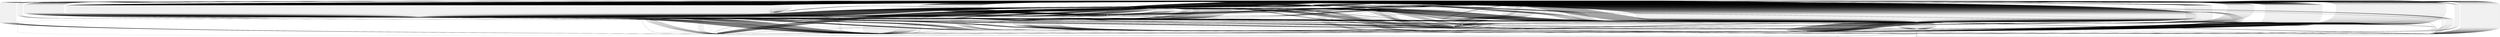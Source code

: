 digraph S{ "I" [mode=major, category=chord] 
"i" [mode=minor, category=chord] 
"bII" [mode=major, category=chord] 
"bii" [mode=minor, category=chord] 
"II" [mode=major, category=chord] 
"ii" [mode=minor, category=chord] 
"bIII" [mode=major, category=chord] 
"biii" [mode=minor, category=chord] 
"III" [mode=major, category=chord] 
"iii" [mode=minor, category=chord] 
"IV" [mode=major, category=chord] 
"iv" [mode=minor, category=chord] 
"bV" [mode=major, category=chord] 
"bv" [mode=minor, category=chord] 
"V" [mode=major, category=chord] 
"v" [mode=minor, category=chord] 
"bVI" [mode=major, category=chord] 
"bvi" [mode=minor, category=chord] 
"VI" [mode=major, category=chord] 
"vi" [mode=minor, category=chord] 
"bVII" [mode=major, category=chord] 
"bvii" [mode=minor, category=chord] 
"VII" [mode=major, category=chord] 
"vii" [mode=minor, category=chord] 
"IV" -> "V" [comment="Paperback Writer"] 
"V" -> "I" [comment="Paperback Writer"] 
"I" -> "vi" [comment="Paperback Writer"] 
"vi" -> "I" [comment="Paperback Writer"] 
"I" -> "IV" [comment="Paperback Writer"] 
"IV" -> "I" [comment="Paperback Writer"] 
"I" -> "IV" [comment="Paperback Writer"] 
"IV" -> "I" [comment="Paperback Writer"] 
"I" -> "IV" [comment="Paperback Writer"] 
"IV" -> "V" [comment="Paperback Writer"] 
"V" -> "I" [comment="Paperback Writer"] 
"I" -> "vi" [comment="Paperback Writer"] 
"vi" -> "I" [comment="Paperback Writer"] 
"I" -> "IV" [comment="Paperback Writer"] 
"IV" -> "I" [comment="Paperback Writer"] 
"I" -> "IV" [comment="Paperback Writer"] 
"IV" -> "I" [comment="Paperback Writer"] 
"I" -> "IV" [comment="Paperback Writer"] 
"IV" -> "V" [comment="Paperback Writer"] 
"V" -> "I" [comment="Paperback Writer"] 
"I" -> "vi" [comment="Paperback Writer"] 
"vi" -> "I" [comment="Paperback Writer"] 
"vi" -> "I" [comment="Paperback Writer"] 
"I" -> "IV" [comment="Drive My Car"] 
"IV" -> "I" [comment="Drive My Car"] 
"I" -> "IV" [comment="Drive My Car"] 
"IV" -> "I" [comment="Drive My Car"] 
"I" -> "IV" [comment="Drive My Car"] 
"IV" -> "V" [comment="Drive My Car"] 
"V" -> "vi" [comment="Drive My Car"] 
"vi" -> "IV" [comment="Drive My Car"] 
"IV" -> "vi" [comment="Drive My Car"] 
"vi" -> "IV" [comment="Drive My Car"] 
"IV" -> "vi" [comment="Drive My Car"] 
"vi" -> "II" [comment="Drive My Car"] 
"II" -> "V" [comment="Drive My Car"] 
"V" -> "I" [comment="Drive My Car"] 
"I" -> "IV" [comment="Drive My Car"] 
"IV" -> "V" [comment="Drive My Car"] 
"V" -> "I" [comment="Drive My Car"] 
"I" -> "IV" [comment="Drive My Car"] 
"IV" -> "I" [comment="Drive My Car"] 
"I" -> "IV" [comment="Drive My Car"] 
"IV" -> "I" [comment="Drive My Car"] 
"I" -> "IV" [comment="Drive My Car"] 
"IV" -> "V" [comment="Drive My Car"] 
"V" -> "vi" [comment="Drive My Car"] 
"vi" -> "IV" [comment="Drive My Car"] 
"IV" -> "vi" [comment="Drive My Car"] 
"vi" -> "IV" [comment="Drive My Car"] 
"IV" -> "vi" [comment="Drive My Car"] 
"vi" -> "II" [comment="Drive My Car"] 
"II" -> "V" [comment="Drive My Car"] 
"V" -> "I" [comment="Drive My Car"] 
"I" -> "IV" [comment="Drive My Car"] 
"IV" -> "V" [comment="Drive My Car"] 
"V" -> "I" [comment="Drive My Car"] 
"I" -> "IV" [comment="Drive My Car"] 
"IV" -> "I" [comment="Drive My Car"] 
"I" -> "IV" [comment="Drive My Car"] 
"IV" -> "I" [comment="Drive My Car"] 
"I" -> "IV" [comment="Drive My Car"] 
"IV" -> "V" [comment="Drive My Car"] 
"V" -> "I" [comment="Drive My Car"] 
"I" -> "IV" [comment="Drive My Car"] 
"IV" -> "I" [comment="Drive My Car"] 
"I" -> "IV" [comment="Drive My Car"] 
"IV" -> "I" [comment="Drive My Car"] 
"I" -> "IV" [comment="Drive My Car"] 
"IV" -> "V" [comment="Drive My Car"] 
"V" -> "vi" [comment="Drive My Car"] 
"vi" -> "IV" [comment="Drive My Car"] 
"IV" -> "vi" [comment="Drive My Car"] 
"vi" -> "IV" [comment="Drive My Car"] 
"IV" -> "vi" [comment="Drive My Car"] 
"vi" -> "II" [comment="Drive My Car"] 
"II" -> "V" [comment="Drive My Car"] 
"V" -> "I" [comment="Drive My Car"] 
"I" -> "IV" [comment="Drive My Car"] 
"IV" -> "V" [comment="Drive My Car"] 
"V" -> "I" [comment="Drive My Car"] 
"I" -> "IV" [comment="Drive My Car"] 
"IV" -> "V" [comment="Drive My Car"] 
"V" -> "I" [comment="Drive My Car"] 
"I" -> "IV" [comment="Drive My Car"] 
"IV" -> "V" [comment="Drive My Car"] 
"IV" -> "V" [comment="Drive My Car"] 
"I" -> "IV" [comment="Yes It Is"] 
"IV" -> "ii" [comment="Yes It Is"] 
"ii" -> "V" [comment="Yes It Is"] 
"V" -> "I" [comment="Yes It Is"] 
"I" -> "bVII" [comment="Yes It Is"] 
"bVII" -> "V" [comment="Yes It Is"] 
"V" -> "I" [comment="Yes It Is"] 
"I" -> "vi" [comment="Yes It Is"] 
"vi" -> "IV" [comment="Yes It Is"] 
"IV" -> "vi" [comment="Yes It Is"] 
"vi" -> "I" [comment="Yes It Is"] 
"I" -> "IV" [comment="Yes It Is"] 
"IV" -> "ii" [comment="Yes It Is"] 
"ii" -> "V" [comment="Yes It Is"] 
"V" -> "I" [comment="Yes It Is"] 
"I" -> "bVII" [comment="Yes It Is"] 
"bVII" -> "V" [comment="Yes It Is"] 
"V" -> "I" [comment="Yes It Is"] 
"I" -> "vi" [comment="Yes It Is"] 
"vi" -> "IV" [comment="Yes It Is"] 
"IV" -> "vi" [comment="Yes It Is"] 
"vi" -> "I" [comment="Yes It Is"] 
"I" -> "v" [comment="Yes It Is"] 
"v" -> "I" [comment="Yes It Is"] 
"I" -> "IV" [comment="Yes It Is"] 
"IV" -> "ii" [comment="Yes It Is"] 
"ii" -> "v" [comment="Yes It Is"] 
"v" -> "I" [comment="Yes It Is"] 
"I" -> "vi" [comment="Yes It Is"] 
"vi" -> "II" [comment="Yes It Is"] 
"II" -> "V" [comment="Yes It Is"] 
"V" -> "I" [comment="Yes It Is"] 
"I" -> "IV" [comment="Yes It Is"] 
"IV" -> "ii" [comment="Yes It Is"] 
"ii" -> "V" [comment="Yes It Is"] 
"V" -> "I" [comment="Yes It Is"] 
"I" -> "bVII" [comment="Yes It Is"] 
"bVII" -> "V" [comment="Yes It Is"] 
"V" -> "I" [comment="Yes It Is"] 
"I" -> "vi" [comment="Yes It Is"] 
"vi" -> "IV" [comment="Yes It Is"] 
"IV" -> "vi" [comment="Yes It Is"] 
"vi" -> "I" [comment="Yes It Is"] 
"I" -> "v" [comment="Yes It Is"] 
"v" -> "I" [comment="Yes It Is"] 
"I" -> "IV" [comment="Yes It Is"] 
"IV" -> "ii" [comment="Yes It Is"] 
"ii" -> "v" [comment="Yes It Is"] 
"v" -> "I" [comment="Yes It Is"] 
"I" -> "vi" [comment="Yes It Is"] 
"vi" -> "II" [comment="Yes It Is"] 
"II" -> "V" [comment="Yes It Is"] 
"V" -> "I" [comment="Yes It Is"] 
"I" -> "IV" [comment="Yes It Is"] 
"IV" -> "ii" [comment="Yes It Is"] 
"ii" -> "V" [comment="Yes It Is"] 
"V" -> "I" [comment="Yes It Is"] 
"I" -> "bVII" [comment="Yes It Is"] 
"bVII" -> "V" [comment="Yes It Is"] 
"V" -> "I" [comment="Yes It Is"] 
"I" -> "vi" [comment="Yes It Is"] 
"vi" -> "IV" [comment="Yes It Is"] 
"IV" -> "vi" [comment="Yes It Is"] 
"vi" -> "I" [comment="Yes It Is"] 
"I" -> "III" [comment="Yes It Is"] 
"III" -> "IV" [comment="Yes It Is"] 
"III" -> "IV" [comment="Yes It Is"] 
"I" -> "bIII" [comment="Yer Blues"] 
"bIII" -> "V" [comment="Yer Blues"] 
"V" -> "ii" [comment="Yer Blues"] 
"ii" -> "I" [comment="Yer Blues"] 
"I" -> "IV" [comment="Yer Blues"] 
"IV" -> "I" [comment="Yer Blues"] 
"I" -> "V" [comment="Yer Blues"] 
"V" -> "I" [comment="Yer Blues"] 
"I" -> "bIII" [comment="Yer Blues"] 
"bIII" -> "V" [comment="Yer Blues"] 
"V" -> "ii" [comment="Yer Blues"] 
"ii" -> "I" [comment="Yer Blues"] 
"I" -> "IV" [comment="Yer Blues"] 
"IV" -> "I" [comment="Yer Blues"] 
"I" -> "V" [comment="Yer Blues"] 
"V" -> "I" [comment="Yer Blues"] 
"I" -> "V" [comment="Yer Blues"] 
"V" -> "I" [comment="Yer Blues"] 
"I" -> "bIII" [comment="Yer Blues"] 
"bIII" -> "V" [comment="Yer Blues"] 
"V" -> "ii" [comment="Yer Blues"] 
"ii" -> "I" [comment="Yer Blues"] 
"I" -> "IV" [comment="Yer Blues"] 
"IV" -> "I" [comment="Yer Blues"] 
"I" -> "V" [comment="Yer Blues"] 
"V" -> "I" [comment="Yer Blues"] 
"I" -> "V" [comment="Yer Blues"] 
"V" -> "I" [comment="Yer Blues"] 
"I" -> "bIII" [comment="Yer Blues"] 
"bIII" -> "V" [comment="Yer Blues"] 
"V" -> "ii" [comment="Yer Blues"] 
"ii" -> "I" [comment="Yer Blues"] 
"I" -> "IV" [comment="Yer Blues"] 
"IV" -> "I" [comment="Yer Blues"] 
"I" -> "V" [comment="Yer Blues"] 
"V" -> "I" [comment="Yer Blues"] 
"I" -> "V" [comment="Yer Blues"] 
"V" -> "I" [comment="Yer Blues"] 
"I" -> "bIII" [comment="Yer Blues"] 
"bIII" -> "V" [comment="Yer Blues"] 
"V" -> "ii" [comment="Yer Blues"] 
"ii" -> "I" [comment="Yer Blues"] 
"I" -> "IV" [comment="Yer Blues"] 
"IV" -> "I" [comment="Yer Blues"] 
"I" -> "V" [comment="Yer Blues"] 
"V" -> "I" [comment="Yer Blues"] 
"V" -> "I" [comment="Yer Blues"] 
"I" -> "bIII" [comment="The Night Before"] 
"bIII" -> "IV" [comment="The Night Before"] 
"IV" -> "V" [comment="The Night Before"] 
"V" -> "I" [comment="The Night Before"] 
"I" -> "bVII" [comment="The Night Before"] 
"bVII" -> "IV" [comment="The Night Before"] 
"IV" -> "V" [comment="The Night Before"] 
"V" -> "I" [comment="The Night Before"] 
"I" -> "bVII" [comment="The Night Before"] 
"bVII" -> "IV" [comment="The Night Before"] 
"IV" -> "V" [comment="The Night Before"] 
"V" -> "vi" [comment="The Night Before"] 
"vi" -> "iv" [comment="The Night Before"] 
"iv" -> "vi" [comment="The Night Before"] 
"vi" -> "iv" [comment="The Night Before"] 
"iv" -> "I" [comment="The Night Before"] 
"I" -> "IV" [comment="The Night Before"] 
"IV" -> "I" [comment="The Night Before"] 
"I" -> "bIII" [comment="The Night Before"] 
"bIII" -> "IV" [comment="The Night Before"] 
"IV" -> "I" [comment="The Night Before"] 
"I" -> "bVII" [comment="The Night Before"] 
"bVII" -> "IV" [comment="The Night Before"] 
"IV" -> "V" [comment="The Night Before"] 
"V" -> "I" [comment="The Night Before"] 
"I" -> "bVII" [comment="The Night Before"] 
"bVII" -> "IV" [comment="The Night Before"] 
"IV" -> "V" [comment="The Night Before"] 
"V" -> "vi" [comment="The Night Before"] 
"vi" -> "iv" [comment="The Night Before"] 
"iv" -> "vi" [comment="The Night Before"] 
"vi" -> "iv" [comment="The Night Before"] 
"iv" -> "I" [comment="The Night Before"] 
"I" -> "IV" [comment="The Night Before"] 
"IV" -> "I" [comment="The Night Before"] 
"I" -> "bIII" [comment="The Night Before"] 
"bIII" -> "IV" [comment="The Night Before"] 
"IV" -> "v" [comment="The Night Before"] 
"v" -> "I" [comment="The Night Before"] 
"I" -> "IV" [comment="The Night Before"] 
"IV" -> "vi" [comment="The Night Before"] 
"vi" -> "II" [comment="The Night Before"] 
"II" -> "V" [comment="The Night Before"] 
"V" -> "I" [comment="The Night Before"] 
"I" -> "bVII" [comment="The Night Before"] 
"bVII" -> "IV" [comment="The Night Before"] 
"IV" -> "V" [comment="The Night Before"] 
"V" -> "I" [comment="The Night Before"] 
"I" -> "bVII" [comment="The Night Before"] 
"bVII" -> "IV" [comment="The Night Before"] 
"IV" -> "V" [comment="The Night Before"] 
"V" -> "vi" [comment="The Night Before"] 
"vi" -> "iv" [comment="The Night Before"] 
"iv" -> "vi" [comment="The Night Before"] 
"vi" -> "iv" [comment="The Night Before"] 
"iv" -> "I" [comment="The Night Before"] 
"I" -> "IV" [comment="The Night Before"] 
"IV" -> "I" [comment="The Night Before"] 
"I" -> "bIII" [comment="The Night Before"] 
"bIII" -> "IV" [comment="The Night Before"] 
"IV" -> "v" [comment="The Night Before"] 
"v" -> "I" [comment="The Night Before"] 
"I" -> "IV" [comment="The Night Before"] 
"IV" -> "vi" [comment="The Night Before"] 
"vi" -> "II" [comment="The Night Before"] 
"II" -> "V" [comment="The Night Before"] 
"V" -> "I" [comment="The Night Before"] 
"I" -> "bVII" [comment="The Night Before"] 
"bVII" -> "IV" [comment="The Night Before"] 
"IV" -> "V" [comment="The Night Before"] 
"V" -> "I" [comment="The Night Before"] 
"I" -> "bVII" [comment="The Night Before"] 
"bVII" -> "IV" [comment="The Night Before"] 
"IV" -> "V" [comment="The Night Before"] 
"V" -> "vi" [comment="The Night Before"] 
"vi" -> "iv" [comment="The Night Before"] 
"iv" -> "vi" [comment="The Night Before"] 
"vi" -> "iv" [comment="The Night Before"] 
"iv" -> "I" [comment="The Night Before"] 
"I" -> "IV" [comment="The Night Before"] 
"IV" -> "I" [comment="The Night Before"] 
"I" -> "bIII" [comment="The Night Before"] 
"bIII" -> "I" [comment="The Night Before"] 
"bIII" -> "I" [comment="The Night Before"] 
"I" -> "IV" [comment="Love Me Do"] 
"IV" -> "I" [comment="Love Me Do"] 
"I" -> "IV" [comment="Love Me Do"] 
"IV" -> "I" [comment="Love Me Do"] 
"I" -> "IV" [comment="Love Me Do"] 
"IV" -> "I" [comment="Love Me Do"] 
"I" -> "IV" [comment="Love Me Do"] 
"IV" -> "I" [comment="Love Me Do"] 
"I" -> "IV" [comment="Love Me Do"] 
"IV" -> "I" [comment="Love Me Do"] 
"I" -> "IV" [comment="Love Me Do"] 
"IV" -> "I" [comment="Love Me Do"] 
"I" -> "IV" [comment="Love Me Do"] 
"IV" -> "I" [comment="Love Me Do"] 
"I" -> "IV" [comment="Love Me Do"] 
"IV" -> "I" [comment="Love Me Do"] 
"I" -> "IV" [comment="Love Me Do"] 
"IV" -> "I" [comment="Love Me Do"] 
"I" -> "IV" [comment="Love Me Do"] 
"IV" -> "I" [comment="Love Me Do"] 
"I" -> "IV" [comment="Love Me Do"] 
"IV" -> "I" [comment="Love Me Do"] 
"I" -> "V" [comment="Love Me Do"] 
"V" -> "IV" [comment="Love Me Do"] 
"IV" -> "I" [comment="Love Me Do"] 
"I" -> "V" [comment="Love Me Do"] 
"V" -> "IV" [comment="Love Me Do"] 
"IV" -> "I" [comment="Love Me Do"] 
"I" -> "IV" [comment="Love Me Do"] 
"IV" -> "I" [comment="Love Me Do"] 
"I" -> "IV" [comment="Love Me Do"] 
"IV" -> "I" [comment="Love Me Do"] 
"I" -> "IV" [comment="Love Me Do"] 
"IV" -> "I" [comment="Love Me Do"] 
"I" -> "IV" [comment="Love Me Do"] 
"IV" -> "I" [comment="Love Me Do"] 
"I" -> "IV" [comment="Love Me Do"] 
"IV" -> "I" [comment="Love Me Do"] 
"I" -> "IV" [comment="Love Me Do"] 
"IV" -> "I" [comment="Love Me Do"] 
"I" -> "IV" [comment="Love Me Do"] 
"IV" -> "I" [comment="Love Me Do"] 
"I" -> "IV" [comment="Love Me Do"] 
"IV" -> "I" [comment="Love Me Do"] 
"I" -> "IV" [comment="Love Me Do"] 
"IV" -> "I" [comment="Love Me Do"] 
"IV" -> "I" [comment="Love Me Do"] 
"IV" -> "V" [comment="I Want To Hold Your Hand"] 
"V" -> "IV" [comment="I Want To Hold Your Hand"] 
"IV" -> "V" [comment="I Want To Hold Your Hand"] 
"V" -> "IV" [comment="I Want To Hold Your Hand"] 
"IV" -> "V" [comment="I Want To Hold Your Hand"] 
"V" -> "I" [comment="I Want To Hold Your Hand"] 
"I" -> "V" [comment="I Want To Hold Your Hand"] 
"V" -> "vi" [comment="I Want To Hold Your Hand"] 
"vi" -> "III" [comment="I Want To Hold Your Hand"] 
"III" -> "I" [comment="I Want To Hold Your Hand"] 
"I" -> "V" [comment="I Want To Hold Your Hand"] 
"V" -> "vi" [comment="I Want To Hold Your Hand"] 
"vi" -> "III" [comment="I Want To Hold Your Hand"] 
"III" -> "IV" [comment="I Want To Hold Your Hand"] 
"IV" -> "V" [comment="I Want To Hold Your Hand"] 
"V" -> "I" [comment="I Want To Hold Your Hand"] 
"I" -> "vi" [comment="I Want To Hold Your Hand"] 
"vi" -> "IV" [comment="I Want To Hold Your Hand"] 
"IV" -> "V" [comment="I Want To Hold Your Hand"] 
"V" -> "I" [comment="I Want To Hold Your Hand"] 
"I" -> "V" [comment="I Want To Hold Your Hand"] 
"V" -> "I" [comment="I Want To Hold Your Hand"] 
"I" -> "V" [comment="I Want To Hold Your Hand"] 
"V" -> "vi" [comment="I Want To Hold Your Hand"] 
"vi" -> "III" [comment="I Want To Hold Your Hand"] 
"III" -> "I" [comment="I Want To Hold Your Hand"] 
"I" -> "V" [comment="I Want To Hold Your Hand"] 
"V" -> "vi" [comment="I Want To Hold Your Hand"] 
"vi" -> "III" [comment="I Want To Hold Your Hand"] 
"III" -> "IV" [comment="I Want To Hold Your Hand"] 
"IV" -> "V" [comment="I Want To Hold Your Hand"] 
"V" -> "I" [comment="I Want To Hold Your Hand"] 
"I" -> "vi" [comment="I Want To Hold Your Hand"] 
"vi" -> "IV" [comment="I Want To Hold Your Hand"] 
"IV" -> "V" [comment="I Want To Hold Your Hand"] 
"V" -> "I" [comment="I Want To Hold Your Hand"] 
"I" -> "v" [comment="I Want To Hold Your Hand"] 
"v" -> "I" [comment="I Want To Hold Your Hand"] 
"I" -> "IV" [comment="I Want To Hold Your Hand"] 
"IV" -> "ii" [comment="I Want To Hold Your Hand"] 
"ii" -> "v" [comment="I Want To Hold Your Hand"] 
"v" -> "I" [comment="I Want To Hold Your Hand"] 
"I" -> "IV" [comment="I Want To Hold Your Hand"] 
"IV" -> "V" [comment="I Want To Hold Your Hand"] 
"V" -> "IV" [comment="I Want To Hold Your Hand"] 
"IV" -> "V" [comment="I Want To Hold Your Hand"] 
"V" -> "IV" [comment="I Want To Hold Your Hand"] 
"IV" -> "V" [comment="I Want To Hold Your Hand"] 
"V" -> "I" [comment="I Want To Hold Your Hand"] 
"I" -> "V" [comment="I Want To Hold Your Hand"] 
"V" -> "vi" [comment="I Want To Hold Your Hand"] 
"vi" -> "III" [comment="I Want To Hold Your Hand"] 
"III" -> "I" [comment="I Want To Hold Your Hand"] 
"I" -> "V" [comment="I Want To Hold Your Hand"] 
"V" -> "vi" [comment="I Want To Hold Your Hand"] 
"vi" -> "III" [comment="I Want To Hold Your Hand"] 
"III" -> "IV" [comment="I Want To Hold Your Hand"] 
"IV" -> "V" [comment="I Want To Hold Your Hand"] 
"V" -> "I" [comment="I Want To Hold Your Hand"] 
"I" -> "vi" [comment="I Want To Hold Your Hand"] 
"vi" -> "IV" [comment="I Want To Hold Your Hand"] 
"IV" -> "V" [comment="I Want To Hold Your Hand"] 
"V" -> "I" [comment="I Want To Hold Your Hand"] 
"I" -> "v" [comment="I Want To Hold Your Hand"] 
"v" -> "I" [comment="I Want To Hold Your Hand"] 
"I" -> "IV" [comment="I Want To Hold Your Hand"] 
"IV" -> "ii" [comment="I Want To Hold Your Hand"] 
"ii" -> "v" [comment="I Want To Hold Your Hand"] 
"v" -> "I" [comment="I Want To Hold Your Hand"] 
"I" -> "IV" [comment="I Want To Hold Your Hand"] 
"IV" -> "V" [comment="I Want To Hold Your Hand"] 
"V" -> "IV" [comment="I Want To Hold Your Hand"] 
"IV" -> "V" [comment="I Want To Hold Your Hand"] 
"V" -> "IV" [comment="I Want To Hold Your Hand"] 
"IV" -> "V" [comment="I Want To Hold Your Hand"] 
"V" -> "I" [comment="I Want To Hold Your Hand"] 
"I" -> "V" [comment="I Want To Hold Your Hand"] 
"V" -> "vi" [comment="I Want To Hold Your Hand"] 
"vi" -> "III" [comment="I Want To Hold Your Hand"] 
"III" -> "I" [comment="I Want To Hold Your Hand"] 
"I" -> "V" [comment="I Want To Hold Your Hand"] 
"V" -> "vi" [comment="I Want To Hold Your Hand"] 
"vi" -> "III" [comment="I Want To Hold Your Hand"] 
"III" -> "IV" [comment="I Want To Hold Your Hand"] 
"IV" -> "V" [comment="I Want To Hold Your Hand"] 
"V" -> "I" [comment="I Want To Hold Your Hand"] 
"I" -> "vi" [comment="I Want To Hold Your Hand"] 
"vi" -> "IV" [comment="I Want To Hold Your Hand"] 
"IV" -> "V" [comment="I Want To Hold Your Hand"] 
"V" -> "III" [comment="I Want To Hold Your Hand"] 
"III" -> "IV" [comment="I Want To Hold Your Hand"] 
"IV" -> "V" [comment="I Want To Hold Your Hand"] 
"V" -> "IV" [comment="I Want To Hold Your Hand"] 
"IV" -> "I" [comment="I Want To Hold Your Hand"] 
"IV" -> "I" [comment="I Want To Hold Your Hand"] 
"iii" -> "vi" [comment="A Day In The Life"] 
"vi" -> "IV" [comment="A Day In The Life"] 
"IV" -> "I" [comment="A Day In The Life"] 
"I" -> "iii" [comment="A Day In The Life"] 
"iii" -> "vi" [comment="A Day In The Life"] 
"vi" -> "IV" [comment="A Day In The Life"] 
"IV" -> "II" [comment="A Day In The Life"] 
"II" -> "I" [comment="A Day In The Life"] 
"I" -> "iii" [comment="A Day In The Life"] 
"iii" -> "vi" [comment="A Day In The Life"] 
"vi" -> "IV" [comment="A Day In The Life"] 
"IV" -> "bVII" [comment="A Day In The Life"] 
"bVII" -> "vi" [comment="A Day In The Life"] 
"vi" -> "IV" [comment="A Day In The Life"] 
"IV" -> "bVII" [comment="A Day In The Life"] 
"bVII" -> "vi" [comment="A Day In The Life"] 
"vi" -> "IV" [comment="A Day In The Life"] 
"IV" -> "I" [comment="A Day In The Life"] 
"I" -> "iii" [comment="A Day In The Life"] 
"iii" -> "vi" [comment="A Day In The Life"] 
"vi" -> "IV" [comment="A Day In The Life"] 
"IV" -> "II" [comment="A Day In The Life"] 
"II" -> "I" [comment="A Day In The Life"] 
"I" -> "iii" [comment="A Day In The Life"] 
"iii" -> "vi" [comment="A Day In The Life"] 
"vi" -> "IV" [comment="A Day In The Life"] 
"IV" -> "bVII" [comment="A Day In The Life"] 
"bVII" -> "vi" [comment="A Day In The Life"] 
"vi" -> "IV" [comment="A Day In The Life"] 
"IV" -> "I" [comment="A Day In The Life"] 
"I" -> "iii" [comment="A Day In The Life"] 
"iii" -> "vi" [comment="A Day In The Life"] 
"vi" -> "IV" [comment="A Day In The Life"] 
"IV" -> "II" [comment="A Day In The Life"] 
"II" -> "I" [comment="A Day In The Life"] 
"I" -> "iii" [comment="A Day In The Life"] 
"iii" -> "vi" [comment="A Day In The Life"] 
"vi" -> "IV" [comment="A Day In The Life"] 
"IV" -> "bVII" [comment="A Day In The Life"] 
"bVII" -> "vi" [comment="A Day In The Life"] 
"vi" -> "IV" [comment="A Day In The Life"] 
"IV" -> "bVII" [comment="A Day In The Life"] 
"bVII" -> "vi" [comment="A Day In The Life"] 
"vi" -> "II" [comment="A Day In The Life"] 
"II" -> "IV" [comment="A Day In The Life"] 
"IV" -> "VI" [comment="A Day In The Life"] 
"VI" -> "I" [comment="A Day In The Life"] 
"I" -> "bVII" [comment="A Day In The Life"] 
"bVII" -> "I" [comment="A Day In The Life"] 
"I" -> "IV" [comment="A Day In The Life"] 
"IV" -> "I" [comment="A Day In The Life"] 
"I" -> "IV" [comment="A Day In The Life"] 
"IV" -> "I" [comment="A Day In The Life"] 
"I" -> "bVII" [comment="A Day In The Life"] 
"bVII" -> "I" [comment="A Day In The Life"] 
"I" -> "IV" [comment="A Day In The Life"] 
"IV" -> "I" [comment="A Day In The Life"] 
"I" -> "IV" [comment="A Day In The Life"] 
"IV" -> "bVI" [comment="A Day In The Life"] 
"bVI" -> "bIII" [comment="A Day In The Life"] 
"bIII" -> "bVII" [comment="A Day In The Life"] 
"bVII" -> "IV" [comment="A Day In The Life"] 
"IV" -> "I" [comment="A Day In The Life"] 
"I" -> "bVI" [comment="A Day In The Life"] 
"bVI" -> "bIII" [comment="A Day In The Life"] 
"bIII" -> "bVII" [comment="A Day In The Life"] 
"bVII" -> "IV" [comment="A Day In The Life"] 
"IV" -> "I" [comment="A Day In The Life"] 
"I" -> "bVII" [comment="A Day In The Life"] 
"bVII" -> "bVI" [comment="A Day In The Life"] 
"bVI" -> "bVII" [comment="A Day In The Life"] 
"bVII" -> "I" [comment="A Day In The Life"] 
"I" -> "iii" [comment="A Day In The Life"] 
"iii" -> "vi" [comment="A Day In The Life"] 
"vi" -> "IV" [comment="A Day In The Life"] 
"IV" -> "II" [comment="A Day In The Life"] 
"II" -> "I" [comment="A Day In The Life"] 
"I" -> "iii" [comment="A Day In The Life"] 
"iii" -> "vi" [comment="A Day In The Life"] 
"vi" -> "IV" [comment="A Day In The Life"] 
"IV" -> "bVII" [comment="A Day In The Life"] 
"bVII" -> "vi" [comment="A Day In The Life"] 
"vi" -> "IV" [comment="A Day In The Life"] 
"IV" -> "bVII" [comment="A Day In The Life"] 
"bVII" -> "vi" [comment="A Day In The Life"] 
"vi" -> "II" [comment="A Day In The Life"] 
"II" -> "IV" [comment="A Day In The Life"] 
"IV" -> "VI" [comment="A Day In The Life"] 
"IV" -> "VI" [comment="A Day In The Life"] 
"V" -> "I" [comment="Baby You're A Rich Man"] 
"I" -> "V" [comment="Baby You're A Rich Man"] 
"V" -> "I" [comment="Baby You're A Rich Man"] 
"I" -> "V" [comment="Baby You're A Rich Man"] 
"V" -> "I" [comment="Baby You're A Rich Man"] 
"I" -> "V" [comment="Baby You're A Rich Man"] 
"V" -> "I" [comment="Baby You're A Rich Man"] 
"I" -> "V" [comment="Baby You're A Rich Man"] 
"V" -> "IV" [comment="Baby You're A Rich Man"] 
"IV" -> "V" [comment="Baby You're A Rich Man"] 
"V" -> "I" [comment="Baby You're A Rich Man"] 
"I" -> "V" [comment="Baby You're A Rich Man"] 
"V" -> "I" [comment="Baby You're A Rich Man"] 
"I" -> "V" [comment="Baby You're A Rich Man"] 
"V" -> "IV" [comment="Baby You're A Rich Man"] 
"IV" -> "V" [comment="Baby You're A Rich Man"] 
"V" -> "I" [comment="Baby You're A Rich Man"] 
"I" -> "V" [comment="Baby You're A Rich Man"] 
"V" -> "I" [comment="Baby You're A Rich Man"] 
"I" -> "V" [comment="Baby You're A Rich Man"] 
"V" -> "I" [comment="Baby You're A Rich Man"] 
"I" -> "V" [comment="Baby You're A Rich Man"] 
"V" -> "I" [comment="Baby You're A Rich Man"] 
"I" -> "bVII" [comment="Baby You're A Rich Man"] 
"bVII" -> "V" [comment="Baby You're A Rich Man"] 
"V" -> "I" [comment="Baby You're A Rich Man"] 
"I" -> "V" [comment="Baby You're A Rich Man"] 
"V" -> "I" [comment="Baby You're A Rich Man"] 
"I" -> "V" [comment="Baby You're A Rich Man"] 
"V" -> "IV" [comment="Baby You're A Rich Man"] 
"IV" -> "V" [comment="Baby You're A Rich Man"] 
"V" -> "I" [comment="Baby You're A Rich Man"] 
"I" -> "V" [comment="Baby You're A Rich Man"] 
"V" -> "I" [comment="Baby You're A Rich Man"] 
"I" -> "V" [comment="Baby You're A Rich Man"] 
"V" -> "I" [comment="Baby You're A Rich Man"] 
"I" -> "V" [comment="Baby You're A Rich Man"] 
"V" -> "I" [comment="Baby You're A Rich Man"] 
"I" -> "bVII" [comment="Baby You're A Rich Man"] 
"bVII" -> "V" [comment="Baby You're A Rich Man"] 
"V" -> "I" [comment="Baby You're A Rich Man"] 
"I" -> "V" [comment="Baby You're A Rich Man"] 
"V" -> "I" [comment="Baby You're A Rich Man"] 
"I" -> "V" [comment="Baby You're A Rich Man"] 
"V" -> "I" [comment="Baby You're A Rich Man"] 
"I" -> "V" [comment="Baby You're A Rich Man"] 
"V" -> "I" [comment="Baby You're A Rich Man"] 
"I" -> "V" [comment="Baby You're A Rich Man"] 
"V" -> "I" [comment="Baby You're A Rich Man"] 
"I" -> "V" [comment="Baby You're A Rich Man"] 
"V" -> "I" [comment="Baby You're A Rich Man"] 
"I" -> "V" [comment="Baby You're A Rich Man"] 
"V" -> "I" [comment="Baby You're A Rich Man"] 
"I" -> "V" [comment="Baby You're A Rich Man"] 
"V" -> "I" [comment="Baby You're A Rich Man"] 
"V" -> "I" [comment="Baby You're A Rich Man"] 
"I" -> "vi" [comment="Mother Nature's Son"] 
"vi" -> "I" [comment="Mother Nature's Son"] 
"I" -> "IV" [comment="Mother Nature's Son"] 
"IV" -> "I" [comment="Mother Nature's Son"] 
"I" -> "vi" [comment="Mother Nature's Son"] 
"vi" -> "V" [comment="Mother Nature's Son"] 
"V" -> "I" [comment="Mother Nature's Son"] 
"I" -> "V" [comment="Mother Nature's Son"] 
"V" -> "I" [comment="Mother Nature's Son"] 
"I" -> "V" [comment="Mother Nature's Son"] 
"V" -> "I" [comment="Mother Nature's Son"] 
"I" -> "i" [comment="Mother Nature's Son"] 
"i" -> "IV" [comment="Mother Nature's Son"] 
"IV" -> "I" [comment="Mother Nature's Son"] 
"I" -> "i" [comment="Mother Nature's Son"] 
"i" -> "IV" [comment="Mother Nature's Son"] 
"IV" -> "I" [comment="Mother Nature's Son"] 
"I" -> "IV" [comment="Mother Nature's Son"] 
"IV" -> "I" [comment="Mother Nature's Son"] 
"I" -> "vi" [comment="Mother Nature's Son"] 
"vi" -> "V" [comment="Mother Nature's Son"] 
"V" -> "I" [comment="Mother Nature's Son"] 
"I" -> "V" [comment="Mother Nature's Son"] 
"V" -> "I" [comment="Mother Nature's Son"] 
"I" -> "V" [comment="Mother Nature's Son"] 
"V" -> "I" [comment="Mother Nature's Son"] 
"I" -> "i" [comment="Mother Nature's Son"] 
"i" -> "IV" [comment="Mother Nature's Son"] 
"IV" -> "I" [comment="Mother Nature's Son"] 
"I" -> "IV" [comment="Mother Nature's Son"] 
"IV" -> "I" [comment="Mother Nature's Son"] 
"I" -> "IV" [comment="Mother Nature's Son"] 
"IV" -> "I" [comment="Mother Nature's Son"] 
"I" -> "IV" [comment="Mother Nature's Son"] 
"IV" -> "iv" [comment="Mother Nature's Son"] 
"iv" -> "I" [comment="Mother Nature's Son"] 
"I" -> "IV" [comment="Mother Nature's Son"] 
"IV" -> "I" [comment="Mother Nature's Son"] 
"I" -> "vi" [comment="Mother Nature's Son"] 
"vi" -> "V" [comment="Mother Nature's Son"] 
"V" -> "I" [comment="Mother Nature's Son"] 
"I" -> "V" [comment="Mother Nature's Son"] 
"V" -> "I" [comment="Mother Nature's Son"] 
"I" -> "V" [comment="Mother Nature's Son"] 
"V" -> "I" [comment="Mother Nature's Son"] 
"I" -> "i" [comment="Mother Nature's Son"] 
"i" -> "IV" [comment="Mother Nature's Son"] 
"IV" -> "I" [comment="Mother Nature's Son"] 
"I" -> "IV" [comment="Mother Nature's Son"] 
"IV" -> "I" [comment="Mother Nature's Son"] 
"I" -> "IV" [comment="Mother Nature's Son"] 
"IV" -> "I" [comment="Mother Nature's Son"] 
"I" -> "IV" [comment="Mother Nature's Son"] 
"IV" -> "iv" [comment="Mother Nature's Son"] 
"iv" -> "I" [comment="Mother Nature's Son"] 
"I" -> "IV" [comment="Mother Nature's Son"] 
"IV" -> "I" [comment="Mother Nature's Son"] 
"I" -> "vi" [comment="Mother Nature's Son"] 
"vi" -> "V" [comment="Mother Nature's Son"] 
"V" -> "I" [comment="Mother Nature's Son"] 
"I" -> "V" [comment="Mother Nature's Son"] 
"V" -> "I" [comment="Mother Nature's Son"] 
"I" -> "V" [comment="Mother Nature's Son"] 
"V" -> "I" [comment="Mother Nature's Son"] 
"I" -> "i" [comment="Mother Nature's Son"] 
"i" -> "IV" [comment="Mother Nature's Son"] 
"IV" -> "I" [comment="Mother Nature's Son"] 
"I" -> "i" [comment="Mother Nature's Son"] 
"i" -> "IV" [comment="Mother Nature's Son"] 
"IV" -> "I" [comment="Mother Nature's Son"] 
"IV" -> "I" [comment="Mother Nature's Son"] 
"bVII" -> "IV" [comment="Polythene Pam"] 
"IV" -> "I" [comment="Polythene Pam"] 
"I" -> "bVII" [comment="Polythene Pam"] 
"bVII" -> "IV" [comment="Polythene Pam"] 
"IV" -> "I" [comment="Polythene Pam"] 
"I" -> "bVII" [comment="Polythene Pam"] 
"bVII" -> "IV" [comment="Polythene Pam"] 
"IV" -> "I" [comment="Polythene Pam"] 
"I" -> "bVII" [comment="Polythene Pam"] 
"bVII" -> "IV" [comment="Polythene Pam"] 
"IV" -> "I" [comment="Polythene Pam"] 
"I" -> "bIII" [comment="Polythene Pam"] 
"bIII" -> "V" [comment="Polythene Pam"] 
"V" -> "bVI" [comment="Polythene Pam"] 
"bVI" -> "bVII" [comment="Polythene Pam"] 
"bVII" -> "I" [comment="Polythene Pam"] 
"I" -> "bVI" [comment="Polythene Pam"] 
"bVI" -> "bVII" [comment="Polythene Pam"] 
"bVII" -> "I" [comment="Polythene Pam"] 
"I" -> "bVII" [comment="Polythene Pam"] 
"bVII" -> "IV" [comment="Polythene Pam"] 
"IV" -> "I" [comment="Polythene Pam"] 
"I" -> "bVII" [comment="Polythene Pam"] 
"bVII" -> "IV" [comment="Polythene Pam"] 
"IV" -> "I" [comment="Polythene Pam"] 
"I" -> "bVII" [comment="Polythene Pam"] 
"bVII" -> "IV" [comment="Polythene Pam"] 
"IV" -> "I" [comment="Polythene Pam"] 
"I" -> "bVII" [comment="Polythene Pam"] 
"bVII" -> "IV" [comment="Polythene Pam"] 
"IV" -> "I" [comment="Polythene Pam"] 
"I" -> "bIII" [comment="Polythene Pam"] 
"bIII" -> "V" [comment="Polythene Pam"] 
"V" -> "bVI" [comment="Polythene Pam"] 
"bVI" -> "bVII" [comment="Polythene Pam"] 
"bVII" -> "I" [comment="Polythene Pam"] 
"I" -> "bVI" [comment="Polythene Pam"] 
"bVI" -> "bVII" [comment="Polythene Pam"] 
"bVII" -> "I" [comment="Polythene Pam"] 
"I" -> "bVII" [comment="Polythene Pam"] 
"bVII" -> "IV" [comment="Polythene Pam"] 
"IV" -> "I" [comment="Polythene Pam"] 
"I" -> "bVII" [comment="Polythene Pam"] 
"bVII" -> "IV" [comment="Polythene Pam"] 
"IV" -> "I" [comment="Polythene Pam"] 
"I" -> "bVII" [comment="Polythene Pam"] 
"bVII" -> "IV" [comment="Polythene Pam"] 
"IV" -> "I" [comment="Polythene Pam"] 
"I" -> "bVII" [comment="Polythene Pam"] 
"bVII" -> "IV" [comment="Polythene Pam"] 
"IV" -> "I" [comment="Polythene Pam"] 
"I" -> "bVII" [comment="Polythene Pam"] 
"bVII" -> "IV" [comment="Polythene Pam"] 
"IV" -> "I" [comment="Polythene Pam"] 
"I" -> "bVII" [comment="Polythene Pam"] 
"bVII" -> "IV" [comment="Polythene Pam"] 
"IV" -> "I" [comment="Polythene Pam"] 
"I" -> "bVII" [comment="Polythene Pam"] 
"bVII" -> "IV" [comment="Polythene Pam"] 
"IV" -> "I" [comment="Polythene Pam"] 
"I" -> "bVII" [comment="Polythene Pam"] 
"bVII" -> "IV" [comment="Polythene Pam"] 
"IV" -> "I" [comment="Polythene Pam"] 
"I" -> "bVII" [comment="Polythene Pam"] 
"bVII" -> "IV" [comment="Polythene Pam"] 
"IV" -> "I" [comment="Polythene Pam"] 
"I" -> "bVII" [comment="Polythene Pam"] 
"bVII" -> "IV" [comment="Polythene Pam"] 
"IV" -> "I" [comment="Polythene Pam"] 
"IV" -> "I" [comment="Polythene Pam"] 
"I" -> "vi" [comment="She Came In Through The Bathroom Window"] 
"vi" -> "IV" [comment="She Came In Through The Bathroom Window"] 
"IV" -> "I" [comment="She Came In Through The Bathroom Window"] 
"I" -> "vi" [comment="She Came In Through The Bathroom Window"] 
"vi" -> "IV" [comment="She Came In Through The Bathroom Window"] 
"IV" -> "I" [comment="She Came In Through The Bathroom Window"] 
"I" -> "vi" [comment="She Came In Through The Bathroom Window"] 
"vi" -> "IV" [comment="She Came In Through The Bathroom Window"] 
"IV" -> "I" [comment="She Came In Through The Bathroom Window"] 
"I" -> "iv" [comment="She Came In Through The Bathroom Window"] 
"iv" -> "I" [comment="She Came In Through The Bathroom Window"] 
"I" -> "iv" [comment="She Came In Through The Bathroom Window"] 
"iv" -> "V" [comment="She Came In Through The Bathroom Window"] 
"V" -> "I" [comment="She Came In Through The Bathroom Window"] 
"I" -> "V" [comment="She Came In Through The Bathroom Window"] 
"V" -> "I" [comment="She Came In Through The Bathroom Window"] 
"I" -> "vi" [comment="She Came In Through The Bathroom Window"] 
"vi" -> "IV" [comment="She Came In Through The Bathroom Window"] 
"IV" -> "I" [comment="She Came In Through The Bathroom Window"] 
"I" -> "vi" [comment="She Came In Through The Bathroom Window"] 
"vi" -> "IV" [comment="She Came In Through The Bathroom Window"] 
"IV" -> "I" [comment="She Came In Through The Bathroom Window"] 
"I" -> "vi" [comment="She Came In Through The Bathroom Window"] 
"vi" -> "IV" [comment="She Came In Through The Bathroom Window"] 
"IV" -> "I" [comment="She Came In Through The Bathroom Window"] 
"I" -> "vi" [comment="She Came In Through The Bathroom Window"] 
"vi" -> "IV" [comment="She Came In Through The Bathroom Window"] 
"IV" -> "I" [comment="She Came In Through The Bathroom Window"] 
"I" -> "vi" [comment="She Came In Through The Bathroom Window"] 
"vi" -> "IV" [comment="She Came In Through The Bathroom Window"] 
"IV" -> "I" [comment="She Came In Through The Bathroom Window"] 
"I" -> "vi" [comment="She Came In Through The Bathroom Window"] 
"vi" -> "IV" [comment="She Came In Through The Bathroom Window"] 
"IV" -> "I" [comment="She Came In Through The Bathroom Window"] 
"I" -> "iv" [comment="She Came In Through The Bathroom Window"] 
"iv" -> "I" [comment="She Came In Through The Bathroom Window"] 
"I" -> "iv" [comment="She Came In Through The Bathroom Window"] 
"iv" -> "V" [comment="She Came In Through The Bathroom Window"] 
"V" -> "I" [comment="She Came In Through The Bathroom Window"] 
"I" -> "V" [comment="She Came In Through The Bathroom Window"] 
"V" -> "bIII" [comment="She Came In Through The Bathroom Window"] 
"bIII" -> "I" [comment="She Came In Through The Bathroom Window"] 
"bIII" -> "I" [comment="She Came In Through The Bathroom Window"] 
"I" -> "iii" [comment="For No One"] 
"iii" -> "vi" [comment="For No One"] 
"vi" -> "I" [comment="For No One"] 
"I" -> "IV" [comment="For No One"] 
"IV" -> "bVII" [comment="For No One"] 
"bVII" -> "I" [comment="For No One"] 
"I" -> "iii" [comment="For No One"] 
"iii" -> "vi" [comment="For No One"] 
"vi" -> "I" [comment="For No One"] 
"I" -> "IV" [comment="For No One"] 
"IV" -> "bVII" [comment="For No One"] 
"bVII" -> "I" [comment="For No One"] 
"I" -> "i" [comment="For No One"] 
"i" -> "V" [comment="For No One"] 
"V" -> "i" [comment="For No One"] 
"i" -> "V" [comment="For No One"] 
"V" -> "i" [comment="For No One"] 
"i" -> "IV" [comment="For No One"] 
"IV" -> "I" [comment="For No One"] 
"I" -> "iii" [comment="For No One"] 
"iii" -> "vi" [comment="For No One"] 
"vi" -> "I" [comment="For No One"] 
"I" -> "IV" [comment="For No One"] 
"IV" -> "bVII" [comment="For No One"] 
"bVII" -> "I" [comment="For No One"] 
"I" -> "i" [comment="For No One"] 
"i" -> "V" [comment="For No One"] 
"V" -> "i" [comment="For No One"] 
"i" -> "V" [comment="For No One"] 
"V" -> "i" [comment="For No One"] 
"i" -> "IV" [comment="For No One"] 
"IV" -> "I" [comment="For No One"] 
"I" -> "iii" [comment="For No One"] 
"iii" -> "vi" [comment="For No One"] 
"vi" -> "I" [comment="For No One"] 
"I" -> "IV" [comment="For No One"] 
"IV" -> "bVII" [comment="For No One"] 
"bVII" -> "I" [comment="For No One"] 
"I" -> "iii" [comment="For No One"] 
"iii" -> "vi" [comment="For No One"] 
"vi" -> "I" [comment="For No One"] 
"I" -> "IV" [comment="For No One"] 
"IV" -> "bVII" [comment="For No One"] 
"bVII" -> "I" [comment="For No One"] 
"I" -> "i" [comment="For No One"] 
"i" -> "V" [comment="For No One"] 
"V" -> "i" [comment="For No One"] 
"i" -> "V" [comment="For No One"] 
"V" -> "i" [comment="For No One"] 
"i" -> "IV" [comment="For No One"] 
"i" -> "IV" [comment="For No One"] 
"vi" -> "ii" [comment="I'm Only Sleeping"] 
"ii" -> "I" [comment="I'm Only Sleeping"] 
"I" -> "IV" [comment="I'm Only Sleeping"] 
"IV" -> "I" [comment="I'm Only Sleeping"] 
"I" -> "III" [comment="I'm Only Sleeping"] 
"III" -> "vi" [comment="I'm Only Sleeping"] 
"vi" -> "ii" [comment="I'm Only Sleeping"] 
"ii" -> "I" [comment="I'm Only Sleeping"] 
"I" -> "IV" [comment="I'm Only Sleeping"] 
"IV" -> "I" [comment="I'm Only Sleeping"] 
"I" -> "IV" [comment="I'm Only Sleeping"] 
"IV" -> "I" [comment="I'm Only Sleeping"] 
"I" -> "ii" [comment="I'm Only Sleeping"] 
"ii" -> "iii" [comment="I'm Only Sleeping"] 
"iii" -> "ii" [comment="I'm Only Sleeping"] 
"ii" -> "IV" [comment="I'm Only Sleeping"] 
"IV" -> "vi" [comment="I'm Only Sleeping"] 
"vi" -> "ii" [comment="I'm Only Sleeping"] 
"ii" -> "I" [comment="I'm Only Sleeping"] 
"I" -> "IV" [comment="I'm Only Sleeping"] 
"IV" -> "I" [comment="I'm Only Sleeping"] 
"I" -> "III" [comment="I'm Only Sleeping"] 
"III" -> "vi" [comment="I'm Only Sleeping"] 
"vi" -> "ii" [comment="I'm Only Sleeping"] 
"ii" -> "I" [comment="I'm Only Sleeping"] 
"I" -> "IV" [comment="I'm Only Sleeping"] 
"IV" -> "I" [comment="I'm Only Sleeping"] 
"I" -> "IV" [comment="I'm Only Sleeping"] 
"IV" -> "I" [comment="I'm Only Sleeping"] 
"I" -> "ii" [comment="I'm Only Sleeping"] 
"ii" -> "iii" [comment="I'm Only Sleeping"] 
"iii" -> "ii" [comment="I'm Only Sleeping"] 
"ii" -> "IV" [comment="I'm Only Sleeping"] 
"IV" -> "vi" [comment="I'm Only Sleeping"] 
"vi" -> "iv" [comment="I'm Only Sleeping"] 
"iv" -> "V" [comment="I'm Only Sleeping"] 
"V" -> "i" [comment="I'm Only Sleeping"] 
"i" -> "bVI" [comment="I'm Only Sleeping"] 
"bVI" -> "vi" [comment="I'm Only Sleeping"] 
"vi" -> "ii" [comment="I'm Only Sleeping"] 
"ii" -> "I" [comment="I'm Only Sleeping"] 
"I" -> "IV" [comment="I'm Only Sleeping"] 
"IV" -> "I" [comment="I'm Only Sleeping"] 
"I" -> "III" [comment="I'm Only Sleeping"] 
"III" -> "vi" [comment="I'm Only Sleeping"] 
"vi" -> "ii" [comment="I'm Only Sleeping"] 
"ii" -> "I" [comment="I'm Only Sleeping"] 
"I" -> "IV" [comment="I'm Only Sleeping"] 
"IV" -> "I" [comment="I'm Only Sleeping"] 
"I" -> "IV" [comment="I'm Only Sleeping"] 
"IV" -> "I" [comment="I'm Only Sleeping"] 
"I" -> "ii" [comment="I'm Only Sleeping"] 
"ii" -> "iii" [comment="I'm Only Sleeping"] 
"iii" -> "ii" [comment="I'm Only Sleeping"] 
"ii" -> "IV" [comment="I'm Only Sleeping"] 
"IV" -> "vi" [comment="I'm Only Sleeping"] 
"vi" -> "iv" [comment="I'm Only Sleeping"] 
"iv" -> "V" [comment="I'm Only Sleeping"] 
"V" -> "i" [comment="I'm Only Sleeping"] 
"i" -> "bVI" [comment="I'm Only Sleeping"] 
"bVI" -> "vi" [comment="I'm Only Sleeping"] 
"vi" -> "ii" [comment="I'm Only Sleeping"] 
"ii" -> "I" [comment="I'm Only Sleeping"] 
"I" -> "IV" [comment="I'm Only Sleeping"] 
"IV" -> "I" [comment="I'm Only Sleeping"] 
"I" -> "III" [comment="I'm Only Sleeping"] 
"III" -> "vi" [comment="I'm Only Sleeping"] 
"vi" -> "ii" [comment="I'm Only Sleeping"] 
"ii" -> "I" [comment="I'm Only Sleeping"] 
"I" -> "IV" [comment="I'm Only Sleeping"] 
"IV" -> "I" [comment="I'm Only Sleeping"] 
"I" -> "IV" [comment="I'm Only Sleeping"] 
"IV" -> "I" [comment="I'm Only Sleeping"] 
"I" -> "ii" [comment="I'm Only Sleeping"] 
"ii" -> "iii" [comment="I'm Only Sleeping"] 
"iii" -> "ii" [comment="I'm Only Sleeping"] 
"ii" -> "IV" [comment="I'm Only Sleeping"] 
"IV" -> "bvii" [comment="I'm Only Sleeping"] 
"IV" -> "bvii" [comment="I'm Only Sleeping"] 
"V" -> "i" [comment="Girl"] 
"i" -> "V" [comment="Girl"] 
"V" -> "i" [comment="Girl"] 
"i" -> "iv" [comment="Girl"] 
"iv" -> "bIII" [comment="Girl"] 
"bIII" -> "V" [comment="Girl"] 
"V" -> "i" [comment="Girl"] 
"i" -> "V" [comment="Girl"] 
"V" -> "i" [comment="Girl"] 
"i" -> "iv" [comment="Girl"] 
"iv" -> "i" [comment="Girl"] 
"i" -> "vi" [comment="Girl"] 
"vi" -> "I" [comment="Girl"] 
"I" -> "iii" [comment="Girl"] 
"iii" -> "ii" [comment="Girl"] 
"ii" -> "V" [comment="Girl"] 
"V" -> "I" [comment="Girl"] 
"I" -> "iii" [comment="Girl"] 
"iii" -> "ii" [comment="Girl"] 
"ii" -> "V" [comment="Girl"] 
"V" -> "i" [comment="Girl"] 
"i" -> "V" [comment="Girl"] 
"V" -> "i" [comment="Girl"] 
"i" -> "V" [comment="Girl"] 
"V" -> "i" [comment="Girl"] 
"i" -> "V" [comment="Girl"] 
"V" -> "i" [comment="Girl"] 
"i" -> "bIII" [comment="Girl"] 
"bIII" -> "vi" [comment="Girl"] 
"vi" -> "I" [comment="Girl"] 
"I" -> "iii" [comment="Girl"] 
"iii" -> "ii" [comment="Girl"] 
"ii" -> "V" [comment="Girl"] 
"V" -> "I" [comment="Girl"] 
"I" -> "iii" [comment="Girl"] 
"iii" -> "ii" [comment="Girl"] 
"ii" -> "V" [comment="Girl"] 
"V" -> "i" [comment="Girl"] 
"i" -> "V" [comment="Girl"] 
"V" -> "i" [comment="Girl"] 
"i" -> "iv" [comment="Girl"] 
"iv" -> "bIII" [comment="Girl"] 
"bIII" -> "V" [comment="Girl"] 
"V" -> "i" [comment="Girl"] 
"i" -> "V" [comment="Girl"] 
"V" -> "i" [comment="Girl"] 
"i" -> "iv" [comment="Girl"] 
"iv" -> "i" [comment="Girl"] 
"i" -> "vi" [comment="Girl"] 
"vi" -> "I" [comment="Girl"] 
"I" -> "iii" [comment="Girl"] 
"iii" -> "ii" [comment="Girl"] 
"ii" -> "V" [comment="Girl"] 
"V" -> "I" [comment="Girl"] 
"I" -> "iii" [comment="Girl"] 
"iii" -> "ii" [comment="Girl"] 
"ii" -> "V" [comment="Girl"] 
"V" -> "i" [comment="Girl"] 
"i" -> "V" [comment="Girl"] 
"V" -> "i" [comment="Girl"] 
"i" -> "iv" [comment="Girl"] 
"iv" -> "V" [comment="Girl"] 
"V" -> "i" [comment="Girl"] 
"i" -> "V" [comment="Girl"] 
"V" -> "i" [comment="Girl"] 
"i" -> "iv" [comment="Girl"] 
"iv" -> "i" [comment="Girl"] 
"i" -> "vi" [comment="Girl"] 
"vi" -> "I" [comment="Girl"] 
"I" -> "iii" [comment="Girl"] 
"iii" -> "ii" [comment="Girl"] 
"ii" -> "V" [comment="Girl"] 
"V" -> "I" [comment="Girl"] 
"I" -> "iii" [comment="Girl"] 
"iii" -> "ii" [comment="Girl"] 
"ii" -> "V" [comment="Girl"] 
"ii" -> "V" [comment="Girl"] 
"I" -> "bVII" [comment="We Can Work It Out"] 
"bVII" -> "I" [comment="We Can Work It Out"] 
"I" -> "bVII" [comment="We Can Work It Out"] 
"bVII" -> "I" [comment="We Can Work It Out"] 
"I" -> "IV" [comment="We Can Work It Out"] 
"IV" -> "I" [comment="We Can Work It Out"] 
"I" -> "IV" [comment="We Can Work It Out"] 
"IV" -> "V" [comment="We Can Work It Out"] 
"V" -> "I" [comment="We Can Work It Out"] 
"I" -> "bVII" [comment="We Can Work It Out"] 
"bVII" -> "I" [comment="We Can Work It Out"] 
"I" -> "bVII" [comment="We Can Work It Out"] 
"bVII" -> "I" [comment="We Can Work It Out"] 
"I" -> "IV" [comment="We Can Work It Out"] 
"IV" -> "I" [comment="We Can Work It Out"] 
"I" -> "IV" [comment="We Can Work It Out"] 
"IV" -> "V" [comment="We Can Work It Out"] 
"V" -> "i" [comment="We Can Work It Out"] 
"i" -> "bVI" [comment="We Can Work It Out"] 
"bVI" -> "V" [comment="We Can Work It Out"] 
"V" -> "i" [comment="We Can Work It Out"] 
"i" -> "bVI" [comment="We Can Work It Out"] 
"bVI" -> "V" [comment="We Can Work It Out"] 
"V" -> "i" [comment="We Can Work It Out"] 
"i" -> "I" [comment="We Can Work It Out"] 
"I" -> "bVII" [comment="We Can Work It Out"] 
"bVII" -> "I" [comment="We Can Work It Out"] 
"I" -> "bVII" [comment="We Can Work It Out"] 
"bVII" -> "I" [comment="We Can Work It Out"] 
"I" -> "IV" [comment="We Can Work It Out"] 
"IV" -> "I" [comment="We Can Work It Out"] 
"I" -> "IV" [comment="We Can Work It Out"] 
"IV" -> "V" [comment="We Can Work It Out"] 
"V" -> "i" [comment="We Can Work It Out"] 
"i" -> "bVI" [comment="We Can Work It Out"] 
"bVI" -> "V" [comment="We Can Work It Out"] 
"V" -> "i" [comment="We Can Work It Out"] 
"i" -> "bVI" [comment="We Can Work It Out"] 
"bVI" -> "V" [comment="We Can Work It Out"] 
"V" -> "i" [comment="We Can Work It Out"] 
"i" -> "I" [comment="We Can Work It Out"] 
"I" -> "bVII" [comment="We Can Work It Out"] 
"bVII" -> "I" [comment="We Can Work It Out"] 
"I" -> "bVII" [comment="We Can Work It Out"] 
"bVII" -> "I" [comment="We Can Work It Out"] 
"I" -> "IV" [comment="We Can Work It Out"] 
"IV" -> "I" [comment="We Can Work It Out"] 
"I" -> "IV" [comment="We Can Work It Out"] 
"IV" -> "V" [comment="We Can Work It Out"] 
"V" -> "I" [comment="We Can Work It Out"] 
"V" -> "I" [comment="We Can Work It Out"] 
"IV" -> "bIII" [comment="Something"] 
"bIII" -> "V" [comment="Something"] 
"V" -> "I" [comment="Something"] 
"I" -> "IV" [comment="Something"] 
"IV" -> "II" [comment="Something"] 
"II" -> "V" [comment="Something"] 
"V" -> "vi" [comment="Something"] 
"vi" -> "II" [comment="Something"] 
"II" -> "IV" [comment="Something"] 
"IV" -> "bIII" [comment="Something"] 
"bIII" -> "V" [comment="Something"] 
"V" -> "VI" [comment="Something"] 
"VI" -> "I" [comment="Something"] 
"I" -> "IV" [comment="Something"] 
"IV" -> "II" [comment="Something"] 
"II" -> "V" [comment="Something"] 
"V" -> "vi" [comment="Something"] 
"vi" -> "II" [comment="Something"] 
"II" -> "IV" [comment="Something"] 
"IV" -> "bIII" [comment="Something"] 
"bIII" -> "V" [comment="Something"] 
"V" -> "VI" [comment="Something"] 
"VI" -> "I" [comment="Something"] 
"I" -> "iii" [comment="Something"] 
"iii" -> "vi" [comment="Something"] 
"vi" -> "I" [comment="Something"] 
"I" -> "IV" [comment="Something"] 
"IV" -> "bVII" [comment="Something"] 
"bVII" -> "I" [comment="Something"] 
"I" -> "iii" [comment="Something"] 
"iii" -> "vi" [comment="Something"] 
"vi" -> "I" [comment="Something"] 
"I" -> "IV" [comment="Something"] 
"IV" -> "bVII" [comment="Something"] 
"bVII" -> "bIII" [comment="Something"] 
"bIII" -> "I" [comment="Something"] 
"I" -> "IV" [comment="Something"] 
"IV" -> "II" [comment="Something"] 
"II" -> "V" [comment="Something"] 
"V" -> "vi" [comment="Something"] 
"vi" -> "II" [comment="Something"] 
"II" -> "IV" [comment="Something"] 
"IV" -> "bIII" [comment="Something"] 
"bIII" -> "V" [comment="Something"] 
"V" -> "VI" [comment="Something"] 
"VI" -> "IV" [comment="Something"] 
"IV" -> "bIII" [comment="Something"] 
"bIII" -> "V" [comment="Something"] 
"V" -> "VI" [comment="Something"] 
"VI" -> "IV" [comment="Something"] 
"IV" -> "bIII" [comment="Something"] 
"bIII" -> "V" [comment="Something"] 
"V" -> "I" [comment="Something"] 
"V" -> "I" [comment="Something"] 
"V" -> "vi" [comment="Let It Be"] 
"vi" -> "IV" [comment="Let It Be"] 
"IV" -> "I" [comment="Let It Be"] 
"I" -> "V" [comment="Let It Be"] 
"V" -> "IV" [comment="Let It Be"] 
"IV" -> "I" [comment="Let It Be"] 
"I" -> "vi" [comment="Let It Be"] 
"vi" -> "V" [comment="Let It Be"] 
"V" -> "IV" [comment="Let It Be"] 
"IV" -> "I" [comment="Let It Be"] 
"I" -> "V" [comment="Let It Be"] 
"V" -> "IV" [comment="Let It Be"] 
"IV" -> "I" [comment="Let It Be"] 
"I" -> "V" [comment="Let It Be"] 
"V" -> "vi" [comment="Let It Be"] 
"vi" -> "IV" [comment="Let It Be"] 
"IV" -> "I" [comment="Let It Be"] 
"I" -> "V" [comment="Let It Be"] 
"V" -> "IV" [comment="Let It Be"] 
"IV" -> "I" [comment="Let It Be"] 
"I" -> "vi" [comment="Let It Be"] 
"vi" -> "V" [comment="Let It Be"] 
"V" -> "IV" [comment="Let It Be"] 
"IV" -> "I" [comment="Let It Be"] 
"I" -> "V" [comment="Let It Be"] 
"V" -> "IV" [comment="Let It Be"] 
"IV" -> "I" [comment="Let It Be"] 
"I" -> "vi" [comment="Let It Be"] 
"vi" -> "V" [comment="Let It Be"] 
"V" -> "IV" [comment="Let It Be"] 
"IV" -> "I" [comment="Let It Be"] 
"I" -> "V" [comment="Let It Be"] 
"V" -> "IV" [comment="Let It Be"] 
"IV" -> "I" [comment="Let It Be"] 
"I" -> "IV" [comment="Let It Be"] 
"IV" -> "I" [comment="Let It Be"] 
"I" -> "V" [comment="Let It Be"] 
"V" -> "IV" [comment="Let It Be"] 
"IV" -> "I" [comment="Let It Be"] 
"I" -> "IV" [comment="Let It Be"] 
"IV" -> "I" [comment="Let It Be"] 
"I" -> "V" [comment="Let It Be"] 
"V" -> "IV" [comment="Let It Be"] 
"IV" -> "I" [comment="Let It Be"] 
"I" -> "vi" [comment="Let It Be"] 
"vi" -> "V" [comment="Let It Be"] 
"V" -> "IV" [comment="Let It Be"] 
"IV" -> "I" [comment="Let It Be"] 
"I" -> "V" [comment="Let It Be"] 
"V" -> "IV" [comment="Let It Be"] 
"IV" -> "I" [comment="Let It Be"] 
"I" -> "V" [comment="Let It Be"] 
"V" -> "vi" [comment="Let It Be"] 
"vi" -> "IV" [comment="Let It Be"] 
"IV" -> "I" [comment="Let It Be"] 
"I" -> "V" [comment="Let It Be"] 
"V" -> "IV" [comment="Let It Be"] 
"IV" -> "I" [comment="Let It Be"] 
"I" -> "vi" [comment="Let It Be"] 
"vi" -> "V" [comment="Let It Be"] 
"V" -> "IV" [comment="Let It Be"] 
"IV" -> "I" [comment="Let It Be"] 
"I" -> "V" [comment="Let It Be"] 
"V" -> "IV" [comment="Let It Be"] 
"IV" -> "I" [comment="Let It Be"] 
"I" -> "vi" [comment="Let It Be"] 
"vi" -> "V" [comment="Let It Be"] 
"V" -> "IV" [comment="Let It Be"] 
"IV" -> "I" [comment="Let It Be"] 
"I" -> "V" [comment="Let It Be"] 
"V" -> "IV" [comment="Let It Be"] 
"IV" -> "I" [comment="Let It Be"] 
"IV" -> "I" [comment="Let It Be"] 
"I" -> "bVII" [comment="She Said She Said"] 
"bVII" -> "IV" [comment="She Said She Said"] 
"IV" -> "I" [comment="She Said She Said"] 
"I" -> "bVII" [comment="She Said She Said"] 
"bVII" -> "IV" [comment="She Said She Said"] 
"IV" -> "I" [comment="She Said She Said"] 
"I" -> "bVII" [comment="She Said She Said"] 
"bVII" -> "IV" [comment="She Said She Said"] 
"IV" -> "I" [comment="She Said She Said"] 
"I" -> "bVII" [comment="She Said She Said"] 
"bVII" -> "IV" [comment="She Said She Said"] 
"IV" -> "I" [comment="She Said She Said"] 
"I" -> "bVII" [comment="She Said She Said"] 
"bVII" -> "IV" [comment="She Said She Said"] 
"IV" -> "I" [comment="She Said She Said"] 
"I" -> "bVII" [comment="She Said She Said"] 
"bVII" -> "IV" [comment="She Said She Said"] 
"IV" -> "I" [comment="She Said She Said"] 
"I" -> "bVII" [comment="She Said She Said"] 
"bVII" -> "IV" [comment="She Said She Said"] 
"IV" -> "I" [comment="She Said She Said"] 
"I" -> "bVII" [comment="She Said She Said"] 
"bVII" -> "IV" [comment="She Said She Said"] 
"IV" -> "I" [comment="She Said She Said"] 
"I" -> "bVII" [comment="She Said She Said"] 
"bVII" -> "IV" [comment="She Said She Said"] 
"IV" -> "I" [comment="She Said She Said"] 
"I" -> "bVII" [comment="She Said She Said"] 
"bVII" -> "IV" [comment="She Said She Said"] 
"IV" -> "I" [comment="She Said She Said"] 
"I" -> "bVII" [comment="She Said She Said"] 
"bVII" -> "I" [comment="She Said She Said"] 
"I" -> "bVII" [comment="She Said She Said"] 
"bVII" -> "I" [comment="She Said She Said"] 
"I" -> "v" [comment="She Said She Said"] 
"v" -> "I" [comment="She Said She Said"] 
"I" -> "IV" [comment="She Said She Said"] 
"IV" -> "I" [comment="She Said She Said"] 
"I" -> "IV" [comment="She Said She Said"] 
"IV" -> "I" [comment="She Said She Said"] 
"I" -> "bVII" [comment="She Said She Said"] 
"bVII" -> "IV" [comment="She Said She Said"] 
"IV" -> "I" [comment="She Said She Said"] 
"I" -> "bVII" [comment="She Said She Said"] 
"bVII" -> "IV" [comment="She Said She Said"] 
"IV" -> "I" [comment="She Said She Said"] 
"I" -> "bVII" [comment="She Said She Said"] 
"bVII" -> "IV" [comment="She Said She Said"] 
"IV" -> "I" [comment="She Said She Said"] 
"I" -> "bVII" [comment="She Said She Said"] 
"bVII" -> "IV" [comment="She Said She Said"] 
"IV" -> "I" [comment="She Said She Said"] 
"I" -> "bVII" [comment="She Said She Said"] 
"bVII" -> "IV" [comment="She Said She Said"] 
"IV" -> "I" [comment="She Said She Said"] 
"I" -> "bVII" [comment="She Said She Said"] 
"bVII" -> "I" [comment="She Said She Said"] 
"I" -> "bVII" [comment="She Said She Said"] 
"bVII" -> "I" [comment="She Said She Said"] 
"I" -> "v" [comment="She Said She Said"] 
"v" -> "I" [comment="She Said She Said"] 
"I" -> "IV" [comment="She Said She Said"] 
"IV" -> "I" [comment="She Said She Said"] 
"I" -> "IV" [comment="She Said She Said"] 
"IV" -> "I" [comment="She Said She Said"] 
"I" -> "bVII" [comment="She Said She Said"] 
"bVII" -> "IV" [comment="She Said She Said"] 
"IV" -> "I" [comment="She Said She Said"] 
"I" -> "bVII" [comment="She Said She Said"] 
"bVII" -> "IV" [comment="She Said She Said"] 
"IV" -> "I" [comment="She Said She Said"] 
"I" -> "bVII" [comment="She Said She Said"] 
"bVII" -> "IV" [comment="She Said She Said"] 
"IV" -> "I" [comment="She Said She Said"] 
"I" -> "bVII" [comment="She Said She Said"] 
"bVII" -> "IV" [comment="She Said She Said"] 
"IV" -> "I" [comment="She Said She Said"] 
"I" -> "bVII" [comment="She Said She Said"] 
"bVII" -> "IV" [comment="She Said She Said"] 
"IV" -> "I" [comment="She Said She Said"] 
"IV" -> "I" [comment="She Said She Said"] 
"V" -> "vi" [comment="Strawberry Fields Forever"] 
"vi" -> "V" [comment="Strawberry Fields Forever"] 
"V" -> "IV" [comment="Strawberry Fields Forever"] 
"IV" -> "I" [comment="Strawberry Fields Forever"] 
"I" -> "v" [comment="Strawberry Fields Forever"] 
"v" -> "VI" [comment="Strawberry Fields Forever"] 
"VI" -> "IV" [comment="Strawberry Fields Forever"] 
"IV" -> "V" [comment="Strawberry Fields Forever"] 
"V" -> "VI" [comment="Strawberry Fields Forever"] 
"VI" -> "IV" [comment="Strawberry Fields Forever"] 
"IV" -> "I" [comment="Strawberry Fields Forever"] 
"I" -> "V" [comment="Strawberry Fields Forever"] 
"V" -> "vi" [comment="Strawberry Fields Forever"] 
"vi" -> "IV" [comment="Strawberry Fields Forever"] 
"IV" -> "V" [comment="Strawberry Fields Forever"] 
"V" -> "I" [comment="Strawberry Fields Forever"] 
"I" -> "vi" [comment="Strawberry Fields Forever"] 
"vi" -> "IV" [comment="Strawberry Fields Forever"] 
"IV" -> "V" [comment="Strawberry Fields Forever"] 
"V" -> "IV" [comment="Strawberry Fields Forever"] 
"IV" -> "I" [comment="Strawberry Fields Forever"] 
"I" -> "v" [comment="Strawberry Fields Forever"] 
"v" -> "VI" [comment="Strawberry Fields Forever"] 
"VI" -> "IV" [comment="Strawberry Fields Forever"] 
"IV" -> "V" [comment="Strawberry Fields Forever"] 
"V" -> "VI" [comment="Strawberry Fields Forever"] 
"VI" -> "IV" [comment="Strawberry Fields Forever"] 
"IV" -> "I" [comment="Strawberry Fields Forever"] 
"I" -> "V" [comment="Strawberry Fields Forever"] 
"V" -> "vi" [comment="Strawberry Fields Forever"] 
"vi" -> "IV" [comment="Strawberry Fields Forever"] 
"IV" -> "V" [comment="Strawberry Fields Forever"] 
"V" -> "I" [comment="Strawberry Fields Forever"] 
"I" -> "vi" [comment="Strawberry Fields Forever"] 
"vi" -> "IV" [comment="Strawberry Fields Forever"] 
"IV" -> "V" [comment="Strawberry Fields Forever"] 
"V" -> "IV" [comment="Strawberry Fields Forever"] 
"IV" -> "I" [comment="Strawberry Fields Forever"] 
"I" -> "v" [comment="Strawberry Fields Forever"] 
"v" -> "VI" [comment="Strawberry Fields Forever"] 
"VI" -> "IV" [comment="Strawberry Fields Forever"] 
"IV" -> "V" [comment="Strawberry Fields Forever"] 
"V" -> "VI" [comment="Strawberry Fields Forever"] 
"VI" -> "IV" [comment="Strawberry Fields Forever"] 
"IV" -> "I" [comment="Strawberry Fields Forever"] 
"I" -> "V" [comment="Strawberry Fields Forever"] 
"V" -> "vi" [comment="Strawberry Fields Forever"] 
"vi" -> "IV" [comment="Strawberry Fields Forever"] 
"IV" -> "V" [comment="Strawberry Fields Forever"] 
"V" -> "I" [comment="Strawberry Fields Forever"] 
"I" -> "vi" [comment="Strawberry Fields Forever"] 
"vi" -> "IV" [comment="Strawberry Fields Forever"] 
"IV" -> "V" [comment="Strawberry Fields Forever"] 
"V" -> "IV" [comment="Strawberry Fields Forever"] 
"IV" -> "I" [comment="Strawberry Fields Forever"] 
"I" -> "v" [comment="Strawberry Fields Forever"] 
"v" -> "iii" [comment="Strawberry Fields Forever"] 
"iii" -> "v" [comment="Strawberry Fields Forever"] 
"v" -> "IV" [comment="Strawberry Fields Forever"] 
"IV" -> "V" [comment="Strawberry Fields Forever"] 
"V" -> "VI" [comment="Strawberry Fields Forever"] 
"VI" -> "IV" [comment="Strawberry Fields Forever"] 
"IV" -> "I" [comment="Strawberry Fields Forever"] 
"I" -> "vi" [comment="Strawberry Fields Forever"] 
"vi" -> "IV" [comment="Strawberry Fields Forever"] 
"IV" -> "I" [comment="Strawberry Fields Forever"] 
"I" -> "vi" [comment="Strawberry Fields Forever"] 
"vi" -> "IV" [comment="Strawberry Fields Forever"] 
"IV" -> "V" [comment="Strawberry Fields Forever"] 
"V" -> "IV" [comment="Strawberry Fields Forever"] 
"IV" -> "I" [comment="Strawberry Fields Forever"] 
"IV" -> "I" [comment="Strawberry Fields Forever"] 
"I" -> "bVI" [comment="Lucy in the Sky with Diamonds"] 
"bVI" -> "I" [comment="Lucy in the Sky with Diamonds"] 
"I" -> "iv" [comment="Lucy in the Sky with Diamonds"] 
"iv" -> "IV" [comment="Lucy in the Sky with Diamonds"] 
"IV" -> "V" [comment="Lucy in the Sky with Diamonds"] 
"V" -> "I" [comment="Lucy in the Sky with Diamonds"] 
"I" -> "IV" [comment="Lucy in the Sky with Diamonds"] 
"IV" -> "V" [comment="Lucy in the Sky with Diamonds"] 
"V" -> "II" [comment="Lucy in the Sky with Diamonds"] 
"II" -> "V" [comment="Lucy in the Sky with Diamonds"] 
"V" -> "I" [comment="Lucy in the Sky with Diamonds"] 
"I" -> "IV" [comment="Lucy in the Sky with Diamonds"] 
"IV" -> "V" [comment="Lucy in the Sky with Diamonds"] 
"V" -> "I" [comment="Lucy in the Sky with Diamonds"] 
"I" -> "IV" [comment="Lucy in the Sky with Diamonds"] 
"IV" -> "V" [comment="Lucy in the Sky with Diamonds"] 
"V" -> "I" [comment="Lucy in the Sky with Diamonds"] 
"I" -> "IV" [comment="Lucy in the Sky with Diamonds"] 
"IV" -> "V" [comment="Lucy in the Sky with Diamonds"] 
"V" -> "I" [comment="Lucy in the Sky with Diamonds"] 
"I" -> "bVI" [comment="Lucy in the Sky with Diamonds"] 
"bVI" -> "I" [comment="Lucy in the Sky with Diamonds"] 
"I" -> "iv" [comment="Lucy in the Sky with Diamonds"] 
"iv" -> "IV" [comment="Lucy in the Sky with Diamonds"] 
"IV" -> "V" [comment="Lucy in the Sky with Diamonds"] 
"V" -> "I" [comment="Lucy in the Sky with Diamonds"] 
"I" -> "IV" [comment="Lucy in the Sky with Diamonds"] 
"IV" -> "V" [comment="Lucy in the Sky with Diamonds"] 
"V" -> "II" [comment="Lucy in the Sky with Diamonds"] 
"II" -> "V" [comment="Lucy in the Sky with Diamonds"] 
"V" -> "I" [comment="Lucy in the Sky with Diamonds"] 
"I" -> "bVI" [comment="Lucy in the Sky with Diamonds"] 
"bVI" -> "I" [comment="Lucy in the Sky with Diamonds"] 
"I" -> "iv" [comment="Lucy in the Sky with Diamonds"] 
"iv" -> "I" [comment="Lucy in the Sky with Diamonds"] 
"I" -> "IV" [comment="Lucy in the Sky with Diamonds"] 
"IV" -> "V" [comment="Lucy in the Sky with Diamonds"] 
"V" -> "I" [comment="Lucy in the Sky with Diamonds"] 
"I" -> "IV" [comment="Lucy in the Sky with Diamonds"] 
"IV" -> "V" [comment="Lucy in the Sky with Diamonds"] 
"V" -> "II" [comment="Lucy in the Sky with Diamonds"] 
"II" -> "I" [comment="Lucy in the Sky with Diamonds"] 
"I" -> "IV" [comment="Lucy in the Sky with Diamonds"] 
"IV" -> "V" [comment="Lucy in the Sky with Diamonds"] 
"V" -> "I" [comment="Lucy in the Sky with Diamonds"] 
"I" -> "IV" [comment="Lucy in the Sky with Diamonds"] 
"IV" -> "V" [comment="Lucy in the Sky with Diamonds"] 
"V" -> "I" [comment="Lucy in the Sky with Diamonds"] 
"I" -> "IV" [comment="Lucy in the Sky with Diamonds"] 
"IV" -> "V" [comment="Lucy in the Sky with Diamonds"] 
"V" -> "II" [comment="Lucy in the Sky with Diamonds"] 
"II" -> "I" [comment="Lucy in the Sky with Diamonds"] 
"I" -> "IV" [comment="Lucy in the Sky with Diamonds"] 
"IV" -> "V" [comment="Lucy in the Sky with Diamonds"] 
"IV" -> "V" [comment="Lucy in the Sky with Diamonds"] 
"V" -> "IV" [comment="I Feel Fine"] 
"IV" -> "I" [comment="I Feel Fine"] 
"I" -> "V" [comment="I Feel Fine"] 
"V" -> "IV" [comment="I Feel Fine"] 
"IV" -> "I" [comment="I Feel Fine"] 
"I" -> "V" [comment="I Feel Fine"] 
"V" -> "IV" [comment="I Feel Fine"] 
"IV" -> "I" [comment="I Feel Fine"] 
"I" -> "iii" [comment="I Feel Fine"] 
"iii" -> "IV" [comment="I Feel Fine"] 
"IV" -> "V" [comment="I Feel Fine"] 
"V" -> "I" [comment="I Feel Fine"] 
"I" -> "iii" [comment="I Feel Fine"] 
"iii" -> "IV" [comment="I Feel Fine"] 
"IV" -> "V" [comment="I Feel Fine"] 
"V" -> "I" [comment="I Feel Fine"] 
"I" -> "V" [comment="I Feel Fine"] 
"V" -> "IV" [comment="I Feel Fine"] 
"IV" -> "I" [comment="I Feel Fine"] 
"I" -> "V" [comment="I Feel Fine"] 
"V" -> "IV" [comment="I Feel Fine"] 
"IV" -> "I" [comment="I Feel Fine"] 
"I" -> "V" [comment="I Feel Fine"] 
"V" -> "IV" [comment="I Feel Fine"] 
"IV" -> "I" [comment="I Feel Fine"] 
"I" -> "iii" [comment="I Feel Fine"] 
"iii" -> "IV" [comment="I Feel Fine"] 
"IV" -> "V" [comment="I Feel Fine"] 
"V" -> "I" [comment="I Feel Fine"] 
"I" -> "iii" [comment="I Feel Fine"] 
"iii" -> "IV" [comment="I Feel Fine"] 
"IV" -> "V" [comment="I Feel Fine"] 
"V" -> "I" [comment="I Feel Fine"] 
"I" -> "V" [comment="I Feel Fine"] 
"V" -> "IV" [comment="I Feel Fine"] 
"IV" -> "I" [comment="I Feel Fine"] 
"I" -> "V" [comment="I Feel Fine"] 
"V" -> "IV" [comment="I Feel Fine"] 
"IV" -> "I" [comment="I Feel Fine"] 
"IV" -> "I" [comment="I Feel Fine"] 
"I" -> "V" [comment="Revolution 1"] 
"V" -> "I" [comment="Revolution 1"] 
"I" -> "IV" [comment="Revolution 1"] 
"IV" -> "I" [comment="Revolution 1"] 
"I" -> "IV" [comment="Revolution 1"] 
"IV" -> "V" [comment="Revolution 1"] 
"V" -> "ii" [comment="Revolution 1"] 
"ii" -> "V" [comment="Revolution 1"] 
"V" -> "ii" [comment="Revolution 1"] 
"ii" -> "bVII" [comment="Revolution 1"] 
"bVII" -> "I" [comment="Revolution 1"] 
"I" -> "VI" [comment="Revolution 1"] 
"VI" -> "V" [comment="Revolution 1"] 
"V" -> "I" [comment="Revolution 1"] 
"I" -> "IV" [comment="Revolution 1"] 
"IV" -> "I" [comment="Revolution 1"] 
"I" -> "IV" [comment="Revolution 1"] 
"IV" -> "I" [comment="Revolution 1"] 
"I" -> "IV" [comment="Revolution 1"] 
"IV" -> "V" [comment="Revolution 1"] 
"V" -> "I" [comment="Revolution 1"] 
"I" -> "IV" [comment="Revolution 1"] 
"IV" -> "I" [comment="Revolution 1"] 
"I" -> "IV" [comment="Revolution 1"] 
"IV" -> "V" [comment="Revolution 1"] 
"V" -> "ii" [comment="Revolution 1"] 
"ii" -> "V" [comment="Revolution 1"] 
"V" -> "ii" [comment="Revolution 1"] 
"ii" -> "bVII" [comment="Revolution 1"] 
"bVII" -> "I" [comment="Revolution 1"] 
"I" -> "VI" [comment="Revolution 1"] 
"VI" -> "V" [comment="Revolution 1"] 
"V" -> "I" [comment="Revolution 1"] 
"I" -> "IV" [comment="Revolution 1"] 
"IV" -> "I" [comment="Revolution 1"] 
"I" -> "IV" [comment="Revolution 1"] 
"IV" -> "I" [comment="Revolution 1"] 
"I" -> "IV" [comment="Revolution 1"] 
"IV" -> "V" [comment="Revolution 1"] 
"V" -> "I" [comment="Revolution 1"] 
"I" -> "IV" [comment="Revolution 1"] 
"IV" -> "I" [comment="Revolution 1"] 
"I" -> "IV" [comment="Revolution 1"] 
"IV" -> "V" [comment="Revolution 1"] 
"V" -> "ii" [comment="Revolution 1"] 
"ii" -> "V" [comment="Revolution 1"] 
"V" -> "ii" [comment="Revolution 1"] 
"ii" -> "bVII" [comment="Revolution 1"] 
"bVII" -> "I" [comment="Revolution 1"] 
"I" -> "VI" [comment="Revolution 1"] 
"VI" -> "V" [comment="Revolution 1"] 
"V" -> "I" [comment="Revolution 1"] 
"I" -> "IV" [comment="Revolution 1"] 
"IV" -> "I" [comment="Revolution 1"] 
"I" -> "IV" [comment="Revolution 1"] 
"IV" -> "I" [comment="Revolution 1"] 
"I" -> "IV" [comment="Revolution 1"] 
"IV" -> "V" [comment="Revolution 1"] 
"V" -> "I" [comment="Revolution 1"] 
"I" -> "IV" [comment="Revolution 1"] 
"IV" -> "I" [comment="Revolution 1"] 
"I" -> "IV" [comment="Revolution 1"] 
"IV" -> "I" [comment="Revolution 1"] 
"I" -> "IV" [comment="Revolution 1"] 
"IV" -> "I" [comment="Revolution 1"] 
"I" -> "IV" [comment="Revolution 1"] 
"IV" -> "I" [comment="Revolution 1"] 
"I" -> "IV" [comment="Revolution 1"] 
"IV" -> "I" [comment="Revolution 1"] 
"I" -> "IV" [comment="Revolution 1"] 
"IV" -> "I" [comment="Revolution 1"] 
"I" -> "IV" [comment="Revolution 1"] 
"IV" -> "I" [comment="Revolution 1"] 
"I" -> "IV" [comment="Revolution 1"] 
"IV" -> "I" [comment="Revolution 1"] 
"I" -> "IV" [comment="Revolution 1"] 
"IV" -> "I" [comment="Revolution 1"] 
"IV" -> "I" [comment="Revolution 1"] 
"I" -> "ii" [comment="Think For Yourself"] 
"ii" -> "v" [comment="Think For Yourself"] 
"v" -> "bIII" [comment="Think For Yourself"] 
"bIII" -> "IV" [comment="Think For Yourself"] 
"IV" -> "I" [comment="Think For Yourself"] 
"I" -> "ii" [comment="Think For Yourself"] 
"ii" -> "v" [comment="Think For Yourself"] 
"v" -> "bIII" [comment="Think For Yourself"] 
"bIII" -> "IV" [comment="Think For Yourself"] 
"IV" -> "I" [comment="Think For Yourself"] 
"I" -> "ii" [comment="Think For Yourself"] 
"ii" -> "IV" [comment="Think For Yourself"] 
"IV" -> "I" [comment="Think For Yourself"] 
"I" -> "bVI" [comment="Think For Yourself"] 
"bVI" -> "V" [comment="Think For Yourself"] 
"V" -> "I" [comment="Think For Yourself"] 
"I" -> "ii" [comment="Think For Yourself"] 
"ii" -> "v" [comment="Think For Yourself"] 
"v" -> "bIII" [comment="Think For Yourself"] 
"bIII" -> "IV" [comment="Think For Yourself"] 
"IV" -> "I" [comment="Think For Yourself"] 
"I" -> "ii" [comment="Think For Yourself"] 
"ii" -> "v" [comment="Think For Yourself"] 
"v" -> "bIII" [comment="Think For Yourself"] 
"bIII" -> "IV" [comment="Think For Yourself"] 
"IV" -> "I" [comment="Think For Yourself"] 
"I" -> "ii" [comment="Think For Yourself"] 
"ii" -> "IV" [comment="Think For Yourself"] 
"IV" -> "I" [comment="Think For Yourself"] 
"I" -> "bVI" [comment="Think For Yourself"] 
"bVI" -> "V" [comment="Think For Yourself"] 
"V" -> "I" [comment="Think For Yourself"] 
"I" -> "ii" [comment="Think For Yourself"] 
"ii" -> "v" [comment="Think For Yourself"] 
"v" -> "bIII" [comment="Think For Yourself"] 
"bIII" -> "IV" [comment="Think For Yourself"] 
"IV" -> "I" [comment="Think For Yourself"] 
"I" -> "ii" [comment="Think For Yourself"] 
"ii" -> "v" [comment="Think For Yourself"] 
"v" -> "bIII" [comment="Think For Yourself"] 
"bIII" -> "IV" [comment="Think For Yourself"] 
"IV" -> "I" [comment="Think For Yourself"] 
"I" -> "ii" [comment="Think For Yourself"] 
"ii" -> "IV" [comment="Think For Yourself"] 
"IV" -> "I" [comment="Think For Yourself"] 
"I" -> "bVI" [comment="Think For Yourself"] 
"bVI" -> "V" [comment="Think For Yourself"] 
"V" -> "I" [comment="Think For Yourself"] 
"I" -> "IV" [comment="Think For Yourself"] 
"IV" -> "I" [comment="Think For Yourself"] 
"I" -> "bVI" [comment="Think For Yourself"] 
"bVI" -> "V" [comment="Think For Yourself"] 
"V" -> "I" [comment="Think For Yourself"] 
"I" -> "V" [comment="Think For Yourself"] 
"V" -> "I" [comment="Think For Yourself"] 
"V" -> "I" [comment="Think For Yourself"] 
"I" -> "bVII" [comment="Norwegian Wood"] 
"bVII" -> "IV" [comment="Norwegian Wood"] 
"IV" -> "I" [comment="Norwegian Wood"] 
"I" -> "bVII" [comment="Norwegian Wood"] 
"bVII" -> "IV" [comment="Norwegian Wood"] 
"IV" -> "I" [comment="Norwegian Wood"] 
"I" -> "i" [comment="Norwegian Wood"] 
"i" -> "IV" [comment="Norwegian Wood"] 
"IV" -> "i" [comment="Norwegian Wood"] 
"i" -> "ii" [comment="Norwegian Wood"] 
"ii" -> "V" [comment="Norwegian Wood"] 
"V" -> "I" [comment="Norwegian Wood"] 
"I" -> "bVII" [comment="Norwegian Wood"] 
"bVII" -> "IV" [comment="Norwegian Wood"] 
"IV" -> "I" [comment="Norwegian Wood"] 
"I" -> "bVII" [comment="Norwegian Wood"] 
"bVII" -> "IV" [comment="Norwegian Wood"] 
"IV" -> "I" [comment="Norwegian Wood"] 
"I" -> "i" [comment="Norwegian Wood"] 
"i" -> "IV" [comment="Norwegian Wood"] 
"IV" -> "i" [comment="Norwegian Wood"] 
"i" -> "ii" [comment="Norwegian Wood"] 
"ii" -> "V" [comment="Norwegian Wood"] 
"V" -> "I" [comment="Norwegian Wood"] 
"I" -> "bVII" [comment="Norwegian Wood"] 
"bVII" -> "IV" [comment="Norwegian Wood"] 
"IV" -> "I" [comment="Norwegian Wood"] 
"I" -> "bVII" [comment="Norwegian Wood"] 
"bVII" -> "IV" [comment="Norwegian Wood"] 
"IV" -> "I" [comment="Norwegian Wood"] 
"I" -> "bVII" [comment="Norwegian Wood"] 
"bVII" -> "IV" [comment="Norwegian Wood"] 
"IV" -> "I" [comment="Norwegian Wood"] 
"IV" -> "I" [comment="Norwegian Wood"] 
"vi" -> "IV" [comment="I've Just Seen a Face"] 
"IV" -> "V" [comment="I've Just Seen a Face"] 
"V" -> "I" [comment="I've Just Seen a Face"] 
"I" -> "vi" [comment="I've Just Seen a Face"] 
"vi" -> "IV" [comment="I've Just Seen a Face"] 
"IV" -> "V" [comment="I've Just Seen a Face"] 
"V" -> "I" [comment="I've Just Seen a Face"] 
"I" -> "vi" [comment="I've Just Seen a Face"] 
"vi" -> "IV" [comment="I've Just Seen a Face"] 
"IV" -> "V" [comment="I've Just Seen a Face"] 
"V" -> "I" [comment="I've Just Seen a Face"] 
"I" -> "V" [comment="I've Just Seen a Face"] 
"V" -> "IV" [comment="I've Just Seen a Face"] 
"IV" -> "I" [comment="I've Just Seen a Face"] 
"I" -> "IV" [comment="I've Just Seen a Face"] 
"IV" -> "I" [comment="I've Just Seen a Face"] 
"I" -> "vi" [comment="I've Just Seen a Face"] 
"vi" -> "IV" [comment="I've Just Seen a Face"] 
"IV" -> "V" [comment="I've Just Seen a Face"] 
"V" -> "I" [comment="I've Just Seen a Face"] 
"I" -> "V" [comment="I've Just Seen a Face"] 
"V" -> "IV" [comment="I've Just Seen a Face"] 
"IV" -> "I" [comment="I've Just Seen a Face"] 
"I" -> "IV" [comment="I've Just Seen a Face"] 
"IV" -> "I" [comment="I've Just Seen a Face"] 
"I" -> "V" [comment="I've Just Seen a Face"] 
"V" -> "IV" [comment="I've Just Seen a Face"] 
"IV" -> "I" [comment="I've Just Seen a Face"] 
"I" -> "IV" [comment="I've Just Seen a Face"] 
"IV" -> "I" [comment="I've Just Seen a Face"] 
"I" -> "vi" [comment="I've Just Seen a Face"] 
"vi" -> "IV" [comment="I've Just Seen a Face"] 
"IV" -> "V" [comment="I've Just Seen a Face"] 
"V" -> "I" [comment="I've Just Seen a Face"] 
"I" -> "V" [comment="I've Just Seen a Face"] 
"V" -> "IV" [comment="I've Just Seen a Face"] 
"IV" -> "I" [comment="I've Just Seen a Face"] 
"I" -> "IV" [comment="I've Just Seen a Face"] 
"IV" -> "I" [comment="I've Just Seen a Face"] 
"I" -> "V" [comment="I've Just Seen a Face"] 
"V" -> "IV" [comment="I've Just Seen a Face"] 
"IV" -> "I" [comment="I've Just Seen a Face"] 
"I" -> "IV" [comment="I've Just Seen a Face"] 
"IV" -> "I" [comment="I've Just Seen a Face"] 
"I" -> "V" [comment="I've Just Seen a Face"] 
"V" -> "IV" [comment="I've Just Seen a Face"] 
"IV" -> "I" [comment="I've Just Seen a Face"] 
"I" -> "IV" [comment="I've Just Seen a Face"] 
"IV" -> "I" [comment="I've Just Seen a Face"] 
"IV" -> "I" [comment="I've Just Seen a Face"] 
"I" -> "V" [comment="Nowhere Man"] 
"V" -> "IV" [comment="Nowhere Man"] 
"IV" -> "I" [comment="Nowhere Man"] 
"I" -> "ii" [comment="Nowhere Man"] 
"ii" -> "iv" [comment="Nowhere Man"] 
"iv" -> "I" [comment="Nowhere Man"] 
"I" -> "V" [comment="Nowhere Man"] 
"V" -> "IV" [comment="Nowhere Man"] 
"IV" -> "I" [comment="Nowhere Man"] 
"I" -> "ii" [comment="Nowhere Man"] 
"ii" -> "iv" [comment="Nowhere Man"] 
"iv" -> "I" [comment="Nowhere Man"] 
"I" -> "iii" [comment="Nowhere Man"] 
"iii" -> "IV" [comment="Nowhere Man"] 
"IV" -> "iii" [comment="Nowhere Man"] 
"iii" -> "IV" [comment="Nowhere Man"] 
"IV" -> "iii" [comment="Nowhere Man"] 
"iii" -> "ii" [comment="Nowhere Man"] 
"ii" -> "V" [comment="Nowhere Man"] 
"V" -> "I" [comment="Nowhere Man"] 
"I" -> "V" [comment="Nowhere Man"] 
"V" -> "IV" [comment="Nowhere Man"] 
"IV" -> "I" [comment="Nowhere Man"] 
"I" -> "ii" [comment="Nowhere Man"] 
"ii" -> "iv" [comment="Nowhere Man"] 
"iv" -> "I" [comment="Nowhere Man"] 
"I" -> "iii" [comment="Nowhere Man"] 
"iii" -> "IV" [comment="Nowhere Man"] 
"IV" -> "iii" [comment="Nowhere Man"] 
"iii" -> "IV" [comment="Nowhere Man"] 
"IV" -> "iii" [comment="Nowhere Man"] 
"iii" -> "ii" [comment="Nowhere Man"] 
"ii" -> "V" [comment="Nowhere Man"] 
"V" -> "I" [comment="Nowhere Man"] 
"I" -> "V" [comment="Nowhere Man"] 
"V" -> "IV" [comment="Nowhere Man"] 
"IV" -> "I" [comment="Nowhere Man"] 
"I" -> "ii" [comment="Nowhere Man"] 
"ii" -> "iv" [comment="Nowhere Man"] 
"iv" -> "I" [comment="Nowhere Man"] 
"I" -> "iii" [comment="Nowhere Man"] 
"iii" -> "IV" [comment="Nowhere Man"] 
"IV" -> "iii" [comment="Nowhere Man"] 
"iii" -> "IV" [comment="Nowhere Man"] 
"IV" -> "iii" [comment="Nowhere Man"] 
"iii" -> "ii" [comment="Nowhere Man"] 
"ii" -> "V" [comment="Nowhere Man"] 
"V" -> "I" [comment="Nowhere Man"] 
"I" -> "V" [comment="Nowhere Man"] 
"V" -> "IV" [comment="Nowhere Man"] 
"IV" -> "I" [comment="Nowhere Man"] 
"I" -> "ii" [comment="Nowhere Man"] 
"ii" -> "iv" [comment="Nowhere Man"] 
"iv" -> "I" [comment="Nowhere Man"] 
"I" -> "ii" [comment="Nowhere Man"] 
"ii" -> "iv" [comment="Nowhere Man"] 
"iv" -> "I" [comment="Nowhere Man"] 
"I" -> "ii" [comment="Nowhere Man"] 
"ii" -> "iv" [comment="Nowhere Man"] 
"iv" -> "I" [comment="Nowhere Man"] 
"iv" -> "I" [comment="Nowhere Man"] 
"IV" -> "I" [comment="You Won't See Me"] 
"I" -> "II" [comment="You Won't See Me"] 
"II" -> "IV" [comment="You Won't See Me"] 
"IV" -> "I" [comment="You Won't See Me"] 
"I" -> "II" [comment="You Won't See Me"] 
"II" -> "IV" [comment="You Won't See Me"] 
"IV" -> "I" [comment="You Won't See Me"] 
"I" -> "IV" [comment="You Won't See Me"] 
"IV" -> "iv" [comment="You Won't See Me"] 
"iv" -> "I" [comment="You Won't See Me"] 
"I" -> "II" [comment="You Won't See Me"] 
"II" -> "IV" [comment="You Won't See Me"] 
"IV" -> "I" [comment="You Won't See Me"] 
"I" -> "IV" [comment="You Won't See Me"] 
"IV" -> "I" [comment="You Won't See Me"] 
"I" -> "II" [comment="You Won't See Me"] 
"II" -> "IV" [comment="You Won't See Me"] 
"IV" -> "I" [comment="You Won't See Me"] 
"I" -> "II" [comment="You Won't See Me"] 
"II" -> "IV" [comment="You Won't See Me"] 
"IV" -> "I" [comment="You Won't See Me"] 
"I" -> "IV" [comment="You Won't See Me"] 
"IV" -> "iv" [comment="You Won't See Me"] 
"iv" -> "I" [comment="You Won't See Me"] 
"I" -> "II" [comment="You Won't See Me"] 
"II" -> "IV" [comment="You Won't See Me"] 
"IV" -> "I" [comment="You Won't See Me"] 
"I" -> "IV" [comment="You Won't See Me"] 
"IV" -> "I" [comment="You Won't See Me"] 
"I" -> "ii" [comment="You Won't See Me"] 
"ii" -> "iv" [comment="You Won't See Me"] 
"iv" -> "vii" [comment="You Won't See Me"] 
"vii" -> "I" [comment="You Won't See Me"] 
"I" -> "II" [comment="You Won't See Me"] 
"II" -> "IV" [comment="You Won't See Me"] 
"IV" -> "V" [comment="You Won't See Me"] 
"V" -> "I" [comment="You Won't See Me"] 
"I" -> "II" [comment="You Won't See Me"] 
"II" -> "IV" [comment="You Won't See Me"] 
"IV" -> "I" [comment="You Won't See Me"] 
"I" -> "II" [comment="You Won't See Me"] 
"II" -> "IV" [comment="You Won't See Me"] 
"IV" -> "I" [comment="You Won't See Me"] 
"I" -> "IV" [comment="You Won't See Me"] 
"IV" -> "iv" [comment="You Won't See Me"] 
"iv" -> "I" [comment="You Won't See Me"] 
"I" -> "II" [comment="You Won't See Me"] 
"II" -> "IV" [comment="You Won't See Me"] 
"IV" -> "I" [comment="You Won't See Me"] 
"I" -> "IV" [comment="You Won't See Me"] 
"IV" -> "I" [comment="You Won't See Me"] 
"I" -> "ii" [comment="You Won't See Me"] 
"ii" -> "iv" [comment="You Won't See Me"] 
"iv" -> "vii" [comment="You Won't See Me"] 
"vii" -> "I" [comment="You Won't See Me"] 
"I" -> "II" [comment="You Won't See Me"] 
"II" -> "IV" [comment="You Won't See Me"] 
"IV" -> "V" [comment="You Won't See Me"] 
"V" -> "I" [comment="You Won't See Me"] 
"I" -> "II" [comment="You Won't See Me"] 
"II" -> "IV" [comment="You Won't See Me"] 
"IV" -> "I" [comment="You Won't See Me"] 
"I" -> "II" [comment="You Won't See Me"] 
"II" -> "IV" [comment="You Won't See Me"] 
"IV" -> "I" [comment="You Won't See Me"] 
"I" -> "IV" [comment="You Won't See Me"] 
"IV" -> "iv" [comment="You Won't See Me"] 
"iv" -> "I" [comment="You Won't See Me"] 
"I" -> "II" [comment="You Won't See Me"] 
"II" -> "IV" [comment="You Won't See Me"] 
"IV" -> "I" [comment="You Won't See Me"] 
"I" -> "IV" [comment="You Won't See Me"] 
"IV" -> "I" [comment="You Won't See Me"] 
"I" -> "II" [comment="You Won't See Me"] 
"II" -> "IV" [comment="You Won't See Me"] 
"IV" -> "I" [comment="You Won't See Me"] 
"IV" -> "I" [comment="You Won't See Me"] 
"V" -> "I" [comment="Hey Jude"] 
"I" -> "V" [comment="Hey Jude"] 
"V" -> "I" [comment="Hey Jude"] 
"I" -> "IV" [comment="Hey Jude"] 
"IV" -> "I" [comment="Hey Jude"] 
"I" -> "V" [comment="Hey Jude"] 
"V" -> "I" [comment="Hey Jude"] 
"I" -> "V" [comment="Hey Jude"] 
"V" -> "I" [comment="Hey Jude"] 
"I" -> "V" [comment="Hey Jude"] 
"V" -> "I" [comment="Hey Jude"] 
"I" -> "IV" [comment="Hey Jude"] 
"IV" -> "I" [comment="Hey Jude"] 
"I" -> "V" [comment="Hey Jude"] 
"V" -> "I" [comment="Hey Jude"] 
"I" -> "IV" [comment="Hey Jude"] 
"IV" -> "ii" [comment="Hey Jude"] 
"ii" -> "V" [comment="Hey Jude"] 
"V" -> "I" [comment="Hey Jude"] 
"I" -> "IV" [comment="Hey Jude"] 
"IV" -> "ii" [comment="Hey Jude"] 
"ii" -> "V" [comment="Hey Jude"] 
"V" -> "I" [comment="Hey Jude"] 
"I" -> "V" [comment="Hey Jude"] 
"V" -> "I" [comment="Hey Jude"] 
"I" -> "V" [comment="Hey Jude"] 
"V" -> "I" [comment="Hey Jude"] 
"I" -> "IV" [comment="Hey Jude"] 
"IV" -> "I" [comment="Hey Jude"] 
"I" -> "V" [comment="Hey Jude"] 
"V" -> "I" [comment="Hey Jude"] 
"I" -> "IV" [comment="Hey Jude"] 
"IV" -> "ii" [comment="Hey Jude"] 
"ii" -> "V" [comment="Hey Jude"] 
"V" -> "I" [comment="Hey Jude"] 
"I" -> "IV" [comment="Hey Jude"] 
"IV" -> "ii" [comment="Hey Jude"] 
"ii" -> "V" [comment="Hey Jude"] 
"V" -> "I" [comment="Hey Jude"] 
"I" -> "V" [comment="Hey Jude"] 
"V" -> "I" [comment="Hey Jude"] 
"I" -> "V" [comment="Hey Jude"] 
"V" -> "I" [comment="Hey Jude"] 
"I" -> "IV" [comment="Hey Jude"] 
"IV" -> "I" [comment="Hey Jude"] 
"I" -> "V" [comment="Hey Jude"] 
"V" -> "I" [comment="Hey Jude"] 
"I" -> "bVII" [comment="Hey Jude"] 
"bVII" -> "IV" [comment="Hey Jude"] 
"IV" -> "I" [comment="Hey Jude"] 
"I" -> "bVII" [comment="Hey Jude"] 
"bVII" -> "IV" [comment="Hey Jude"] 
"IV" -> "I" [comment="Hey Jude"] 
"I" -> "bVII" [comment="Hey Jude"] 
"bVII" -> "IV" [comment="Hey Jude"] 
"IV" -> "I" [comment="Hey Jude"] 
"I" -> "bVII" [comment="Hey Jude"] 
"bVII" -> "IV" [comment="Hey Jude"] 
"IV" -> "I" [comment="Hey Jude"] 
"I" -> "bVII" [comment="Hey Jude"] 
"bVII" -> "IV" [comment="Hey Jude"] 
"IV" -> "I" [comment="Hey Jude"] 
"I" -> "bVII" [comment="Hey Jude"] 
"bVII" -> "IV" [comment="Hey Jude"] 
"IV" -> "I" [comment="Hey Jude"] 
"I" -> "bVII" [comment="Hey Jude"] 
"bVII" -> "IV" [comment="Hey Jude"] 
"IV" -> "I" [comment="Hey Jude"] 
"I" -> "bVII" [comment="Hey Jude"] 
"bVII" -> "IV" [comment="Hey Jude"] 
"IV" -> "I" [comment="Hey Jude"] 
"I" -> "bVII" [comment="Hey Jude"] 
"bVII" -> "IV" [comment="Hey Jude"] 
"IV" -> "I" [comment="Hey Jude"] 
"I" -> "bVII" [comment="Hey Jude"] 
"bVII" -> "IV" [comment="Hey Jude"] 
"IV" -> "I" [comment="Hey Jude"] 
"I" -> "bVII" [comment="Hey Jude"] 
"bVII" -> "IV" [comment="Hey Jude"] 
"IV" -> "I" [comment="Hey Jude"] 
"I" -> "bVII" [comment="Hey Jude"] 
"bVII" -> "IV" [comment="Hey Jude"] 
"IV" -> "I" [comment="Hey Jude"] 
"I" -> "bVII" [comment="Hey Jude"] 
"bVII" -> "IV" [comment="Hey Jude"] 
"IV" -> "I" [comment="Hey Jude"] 
"I" -> "bVII" [comment="Hey Jude"] 
"bVII" -> "IV" [comment="Hey Jude"] 
"IV" -> "I" [comment="Hey Jude"] 
"I" -> "bVII" [comment="Hey Jude"] 
"bVII" -> "IV" [comment="Hey Jude"] 
"IV" -> "I" [comment="Hey Jude"] 
"I" -> "bVII" [comment="Hey Jude"] 
"bVII" -> "IV" [comment="Hey Jude"] 
"IV" -> "I" [comment="Hey Jude"] 
"I" -> "bVII" [comment="Hey Jude"] 
"bVII" -> "IV" [comment="Hey Jude"] 
"IV" -> "I" [comment="Hey Jude"] 
"I" -> "bVII" [comment="Hey Jude"] 
"bVII" -> "IV" [comment="Hey Jude"] 
"IV" -> "I" [comment="Hey Jude"] 
"I" -> "bVII" [comment="Hey Jude"] 
"bVII" -> "IV" [comment="Hey Jude"] 
"IV" -> "I" [comment="Hey Jude"] 
"IV" -> "I" [comment="Hey Jude"] 
"I" -> "v" [comment="She's Leaving Home"] 
"v" -> "ii" [comment="She's Leaving Home"] 
"ii" -> "vi" [comment="She's Leaving Home"] 
"vi" -> "II" [comment="She's Leaving Home"] 
"II" -> "V" [comment="She's Leaving Home"] 
"V" -> "I" [comment="She's Leaving Home"] 
"I" -> "v" [comment="She's Leaving Home"] 
"v" -> "ii" [comment="She's Leaving Home"] 
"ii" -> "vi" [comment="She's Leaving Home"] 
"vi" -> "II" [comment="She's Leaving Home"] 
"II" -> "V" [comment="She's Leaving Home"] 
"V" -> "I" [comment="She's Leaving Home"] 
"I" -> "v" [comment="She's Leaving Home"] 
"v" -> "ii" [comment="She's Leaving Home"] 
"ii" -> "vi" [comment="She's Leaving Home"] 
"vi" -> "II" [comment="She's Leaving Home"] 
"II" -> "V" [comment="She's Leaving Home"] 
"V" -> "I" [comment="She's Leaving Home"] 
"I" -> "v" [comment="She's Leaving Home"] 
"v" -> "ii" [comment="She's Leaving Home"] 
"ii" -> "vi" [comment="She's Leaving Home"] 
"vi" -> "II" [comment="She's Leaving Home"] 
"II" -> "V" [comment="She's Leaving Home"] 
"V" -> "I" [comment="She's Leaving Home"] 
"I" -> "v" [comment="She's Leaving Home"] 
"v" -> "vi" [comment="She's Leaving Home"] 
"vi" -> "II" [comment="She's Leaving Home"] 
"II" -> "vi" [comment="She's Leaving Home"] 
"vi" -> "II" [comment="She's Leaving Home"] 
"II" -> "I" [comment="She's Leaving Home"] 
"I" -> "v" [comment="She's Leaving Home"] 
"v" -> "ii" [comment="She's Leaving Home"] 
"ii" -> "vi" [comment="She's Leaving Home"] 
"vi" -> "II" [comment="She's Leaving Home"] 
"II" -> "V" [comment="She's Leaving Home"] 
"V" -> "I" [comment="She's Leaving Home"] 
"I" -> "v" [comment="She's Leaving Home"] 
"v" -> "ii" [comment="She's Leaving Home"] 
"ii" -> "vi" [comment="She's Leaving Home"] 
"vi" -> "II" [comment="She's Leaving Home"] 
"II" -> "V" [comment="She's Leaving Home"] 
"V" -> "I" [comment="She's Leaving Home"] 
"I" -> "v" [comment="She's Leaving Home"] 
"v" -> "ii" [comment="She's Leaving Home"] 
"ii" -> "vi" [comment="She's Leaving Home"] 
"vi" -> "II" [comment="She's Leaving Home"] 
"II" -> "V" [comment="She's Leaving Home"] 
"V" -> "I" [comment="She's Leaving Home"] 
"I" -> "v" [comment="She's Leaving Home"] 
"v" -> "ii" [comment="She's Leaving Home"] 
"ii" -> "vi" [comment="She's Leaving Home"] 
"vi" -> "II" [comment="She's Leaving Home"] 
"II" -> "V" [comment="She's Leaving Home"] 
"V" -> "I" [comment="She's Leaving Home"] 
"I" -> "v" [comment="She's Leaving Home"] 
"v" -> "vi" [comment="She's Leaving Home"] 
"vi" -> "II" [comment="She's Leaving Home"] 
"II" -> "vi" [comment="She's Leaving Home"] 
"vi" -> "II" [comment="She's Leaving Home"] 
"II" -> "I" [comment="She's Leaving Home"] 
"I" -> "v" [comment="She's Leaving Home"] 
"v" -> "ii" [comment="She's Leaving Home"] 
"ii" -> "vi" [comment="She's Leaving Home"] 
"vi" -> "II" [comment="She's Leaving Home"] 
"II" -> "V" [comment="She's Leaving Home"] 
"V" -> "I" [comment="She's Leaving Home"] 
"I" -> "v" [comment="She's Leaving Home"] 
"v" -> "ii" [comment="She's Leaving Home"] 
"ii" -> "vi" [comment="She's Leaving Home"] 
"vi" -> "II" [comment="She's Leaving Home"] 
"II" -> "V" [comment="She's Leaving Home"] 
"V" -> "I" [comment="She's Leaving Home"] 
"I" -> "v" [comment="She's Leaving Home"] 
"v" -> "vi" [comment="She's Leaving Home"] 
"vi" -> "II" [comment="She's Leaving Home"] 
"II" -> "vi" [comment="She's Leaving Home"] 
"vi" -> "II" [comment="She's Leaving Home"] 
"II" -> "vi" [comment="She's Leaving Home"] 
"vi" -> "II" [comment="She's Leaving Home"] 
"II" -> "IV" [comment="She's Leaving Home"] 
"IV" -> "I" [comment="She's Leaving Home"] 
"IV" -> "I" [comment="She's Leaving Home"] 
"i" -> "I" [comment="While My Guitar Gently Weeps"] 
"I" -> "bVI" [comment="While My Guitar Gently Weeps"] 
"bVI" -> "i" [comment="While My Guitar Gently Weeps"] 
"i" -> "bVII" [comment="While My Guitar Gently Weeps"] 
"bVII" -> "IV" [comment="While My Guitar Gently Weeps"] 
"IV" -> "V" [comment="While My Guitar Gently Weeps"] 
"V" -> "i" [comment="While My Guitar Gently Weeps"] 
"i" -> "bVI" [comment="While My Guitar Gently Weeps"] 
"bVI" -> "i" [comment="While My Guitar Gently Weeps"] 
"i" -> "bVII" [comment="While My Guitar Gently Weeps"] 
"bVII" -> "IV" [comment="While My Guitar Gently Weeps"] 
"IV" -> "V" [comment="While My Guitar Gently Weeps"] 
"V" -> "i" [comment="While My Guitar Gently Weeps"] 
"i" -> "bVII" [comment="While My Guitar Gently Weeps"] 
"bVII" -> "bIII" [comment="While My Guitar Gently Weeps"] 
"bIII" -> "V" [comment="While My Guitar Gently Weeps"] 
"V" -> "I" [comment="While My Guitar Gently Weeps"] 
"I" -> "iii" [comment="While My Guitar Gently Weeps"] 
"iii" -> "vi" [comment="While My Guitar Gently Weeps"] 
"vi" -> "iii" [comment="While My Guitar Gently Weeps"] 
"iii" -> "ii" [comment="While My Guitar Gently Weeps"] 
"ii" -> "V" [comment="While My Guitar Gently Weeps"] 
"V" -> "I" [comment="While My Guitar Gently Weeps"] 
"I" -> "iii" [comment="While My Guitar Gently Weeps"] 
"iii" -> "vi" [comment="While My Guitar Gently Weeps"] 
"vi" -> "iii" [comment="While My Guitar Gently Weeps"] 
"iii" -> "ii" [comment="While My Guitar Gently Weeps"] 
"ii" -> "V" [comment="While My Guitar Gently Weeps"] 
"V" -> "i" [comment="While My Guitar Gently Weeps"] 
"i" -> "bVI" [comment="While My Guitar Gently Weeps"] 
"bVI" -> "i" [comment="While My Guitar Gently Weeps"] 
"i" -> "bVII" [comment="While My Guitar Gently Weeps"] 
"bVII" -> "IV" [comment="While My Guitar Gently Weeps"] 
"IV" -> "V" [comment="While My Guitar Gently Weeps"] 
"V" -> "i" [comment="While My Guitar Gently Weeps"] 
"i" -> "bVII" [comment="While My Guitar Gently Weeps"] 
"bVII" -> "bIII" [comment="While My Guitar Gently Weeps"] 
"bIII" -> "V" [comment="While My Guitar Gently Weeps"] 
"V" -> "I" [comment="While My Guitar Gently Weeps"] 
"I" -> "iii" [comment="While My Guitar Gently Weeps"] 
"iii" -> "vi" [comment="While My Guitar Gently Weeps"] 
"vi" -> "iii" [comment="While My Guitar Gently Weeps"] 
"iii" -> "ii" [comment="While My Guitar Gently Weeps"] 
"ii" -> "V" [comment="While My Guitar Gently Weeps"] 
"V" -> "I" [comment="While My Guitar Gently Weeps"] 
"I" -> "iii" [comment="While My Guitar Gently Weeps"] 
"iii" -> "vi" [comment="While My Guitar Gently Weeps"] 
"vi" -> "iii" [comment="While My Guitar Gently Weeps"] 
"iii" -> "ii" [comment="While My Guitar Gently Weeps"] 
"ii" -> "V" [comment="While My Guitar Gently Weeps"] 
"V" -> "i" [comment="While My Guitar Gently Weeps"] 
"i" -> "bVI" [comment="While My Guitar Gently Weeps"] 
"bVI" -> "i" [comment="While My Guitar Gently Weeps"] 
"i" -> "bVII" [comment="While My Guitar Gently Weeps"] 
"bVII" -> "IV" [comment="While My Guitar Gently Weeps"] 
"IV" -> "V" [comment="While My Guitar Gently Weeps"] 
"V" -> "i" [comment="While My Guitar Gently Weeps"] 
"i" -> "bVII" [comment="While My Guitar Gently Weeps"] 
"bVII" -> "bIII" [comment="While My Guitar Gently Weeps"] 
"bIII" -> "V" [comment="While My Guitar Gently Weeps"] 
"bIII" -> "V" [comment="While My Guitar Gently Weeps"] 
"II" -> "bVII" [comment="I Am The Walrus"] 
"bVII" -> "V" [comment="I Am The Walrus"] 
"V" -> "IV" [comment="I Am The Walrus"] 
"IV" -> "I" [comment="I Am The Walrus"] 
"I" -> "bIII" [comment="I Am The Walrus"] 
"bIII" -> "IV" [comment="I Am The Walrus"] 
"IV" -> "I" [comment="I Am The Walrus"] 
"I" -> "bIII" [comment="I Am The Walrus"] 
"bIII" -> "IV" [comment="I Am The Walrus"] 
"IV" -> "I" [comment="I Am The Walrus"] 
"I" -> "IV" [comment="I Am The Walrus"] 
"IV" -> "bVI" [comment="I Am The Walrus"] 
"bVI" -> "bVII" [comment="I Am The Walrus"] 
"bVII" -> "I" [comment="I Am The Walrus"] 
"I" -> "bVI" [comment="I Am The Walrus"] 
"bVI" -> "II" [comment="I Am The Walrus"] 
"II" -> "bIII" [comment="I Am The Walrus"] 
"bIII" -> "IV" [comment="I Am The Walrus"] 
"IV" -> "V" [comment="I Am The Walrus"] 
"V" -> "I" [comment="I Am The Walrus"] 
"I" -> "bIII" [comment="I Am The Walrus"] 
"bIII" -> "IV" [comment="I Am The Walrus"] 
"IV" -> "I" [comment="I Am The Walrus"] 
"I" -> "bIII" [comment="I Am The Walrus"] 
"bIII" -> "IV" [comment="I Am The Walrus"] 
"IV" -> "I" [comment="I Am The Walrus"] 
"I" -> "IV" [comment="I Am The Walrus"] 
"IV" -> "I" [comment="I Am The Walrus"] 
"I" -> "V" [comment="I Am The Walrus"] 
"V" -> "IV" [comment="I Am The Walrus"] 
"IV" -> "I" [comment="I Am The Walrus"] 
"I" -> "IV" [comment="I Am The Walrus"] 
"IV" -> "bVI" [comment="I Am The Walrus"] 
"bVI" -> "bVII" [comment="I Am The Walrus"] 
"bVII" -> "I" [comment="I Am The Walrus"] 
"I" -> "bVI" [comment="I Am The Walrus"] 
"bVI" -> "II" [comment="I Am The Walrus"] 
"II" -> "bIII" [comment="I Am The Walrus"] 
"bIII" -> "IV" [comment="I Am The Walrus"] 
"IV" -> "V" [comment="I Am The Walrus"] 
"V" -> "II" [comment="I Am The Walrus"] 
"II" -> "I" [comment="I Am The Walrus"] 
"I" -> "bVII" [comment="I Am The Walrus"] 
"bVII" -> "bVI" [comment="I Am The Walrus"] 
"bVI" -> "V" [comment="I Am The Walrus"] 
"V" -> "II" [comment="I Am The Walrus"] 
"II" -> "I" [comment="I Am The Walrus"] 
"I" -> "bVII" [comment="I Am The Walrus"] 
"bVII" -> "bVI" [comment="I Am The Walrus"] 
"bVI" -> "V" [comment="I Am The Walrus"] 
"V" -> "bVI" [comment="I Am The Walrus"] 
"bVI" -> "II" [comment="I Am The Walrus"] 
"II" -> "bIII" [comment="I Am The Walrus"] 
"bIII" -> "IV" [comment="I Am The Walrus"] 
"IV" -> "V" [comment="I Am The Walrus"] 
"V" -> "I" [comment="I Am The Walrus"] 
"I" -> "bIII" [comment="I Am The Walrus"] 
"bIII" -> "IV" [comment="I Am The Walrus"] 
"IV" -> "I" [comment="I Am The Walrus"] 
"I" -> "bIII" [comment="I Am The Walrus"] 
"bIII" -> "IV" [comment="I Am The Walrus"] 
"IV" -> "I" [comment="I Am The Walrus"] 
"I" -> "IV" [comment="I Am The Walrus"] 
"IV" -> "bVI" [comment="I Am The Walrus"] 
"bVI" -> "bVII" [comment="I Am The Walrus"] 
"bVII" -> "I" [comment="I Am The Walrus"] 
"I" -> "bVI" [comment="I Am The Walrus"] 
"bVI" -> "II" [comment="I Am The Walrus"] 
"bVI" -> "II" [comment="I Am The Walrus"] 
"I" -> "V" [comment="In My Life"] 
"V" -> "I" [comment="In My Life"] 
"I" -> "V" [comment="In My Life"] 
"V" -> "I" [comment="In My Life"] 
"I" -> "V" [comment="In My Life"] 
"V" -> "vi" [comment="In My Life"] 
"vi" -> "I" [comment="In My Life"] 
"I" -> "IV" [comment="In My Life"] 
"IV" -> "iv" [comment="In My Life"] 
"iv" -> "I" [comment="In My Life"] 
"I" -> "V" [comment="In My Life"] 
"V" -> "I" [comment="In My Life"] 
"I" -> "V" [comment="In My Life"] 
"V" -> "vi" [comment="In My Life"] 
"vi" -> "I" [comment="In My Life"] 
"I" -> "IV" [comment="In My Life"] 
"IV" -> "iv" [comment="In My Life"] 
"iv" -> "I" [comment="In My Life"] 
"I" -> "vi" [comment="In My Life"] 
"vi" -> "IV" [comment="In My Life"] 
"IV" -> "bVII" [comment="In My Life"] 
"bVII" -> "I" [comment="In My Life"] 
"I" -> "vi" [comment="In My Life"] 
"vi" -> "II" [comment="In My Life"] 
"II" -> "iv" [comment="In My Life"] 
"iv" -> "I" [comment="In My Life"] 
"I" -> "V" [comment="In My Life"] 
"V" -> "I" [comment="In My Life"] 
"I" -> "V" [comment="In My Life"] 
"V" -> "vi" [comment="In My Life"] 
"vi" -> "I" [comment="In My Life"] 
"I" -> "IV" [comment="In My Life"] 
"IV" -> "iv" [comment="In My Life"] 
"iv" -> "I" [comment="In My Life"] 
"I" -> "V" [comment="In My Life"] 
"V" -> "I" [comment="In My Life"] 
"I" -> "V" [comment="In My Life"] 
"V" -> "vi" [comment="In My Life"] 
"vi" -> "I" [comment="In My Life"] 
"I" -> "IV" [comment="In My Life"] 
"IV" -> "iv" [comment="In My Life"] 
"iv" -> "I" [comment="In My Life"] 
"I" -> "vi" [comment="In My Life"] 
"vi" -> "IV" [comment="In My Life"] 
"IV" -> "bVII" [comment="In My Life"] 
"bVII" -> "I" [comment="In My Life"] 
"I" -> "vi" [comment="In My Life"] 
"vi" -> "II" [comment="In My Life"] 
"II" -> "iv" [comment="In My Life"] 
"iv" -> "I" [comment="In My Life"] 
"I" -> "V" [comment="In My Life"] 
"V" -> "I" [comment="In My Life"] 
"I" -> "V" [comment="In My Life"] 
"V" -> "vi" [comment="In My Life"] 
"vi" -> "I" [comment="In My Life"] 
"I" -> "IV" [comment="In My Life"] 
"IV" -> "iv" [comment="In My Life"] 
"iv" -> "I" [comment="In My Life"] 
"I" -> "V" [comment="In My Life"] 
"V" -> "I" [comment="In My Life"] 
"I" -> "V" [comment="In My Life"] 
"V" -> "vi" [comment="In My Life"] 
"vi" -> "I" [comment="In My Life"] 
"I" -> "IV" [comment="In My Life"] 
"IV" -> "iv" [comment="In My Life"] 
"iv" -> "I" [comment="In My Life"] 
"I" -> "vi" [comment="In My Life"] 
"vi" -> "IV" [comment="In My Life"] 
"IV" -> "bVII" [comment="In My Life"] 
"bVII" -> "I" [comment="In My Life"] 
"I" -> "vi" [comment="In My Life"] 
"vi" -> "II" [comment="In My Life"] 
"II" -> "iv" [comment="In My Life"] 
"iv" -> "I" [comment="In My Life"] 
"I" -> "V" [comment="In My Life"] 
"V" -> "iv" [comment="In My Life"] 
"iv" -> "I" [comment="In My Life"] 
"I" -> "V" [comment="In My Life"] 
"V" -> "I" [comment="In My Life"] 
"V" -> "I" [comment="In My Life"] 
"I" -> "IV" [comment="Everybody's Got Something To Hide Except For Me And My Monkey"] 
"IV" -> "I" [comment="Everybody's Got Something To Hide Except For Me And My Monkey"] 
"I" -> "IV" [comment="Everybody's Got Something To Hide Except For Me And My Monkey"] 
"IV" -> "I" [comment="Everybody's Got Something To Hide Except For Me And My Monkey"] 
"I" -> "IV" [comment="Everybody's Got Something To Hide Except For Me And My Monkey"] 
"IV" -> "I" [comment="Everybody's Got Something To Hide Except For Me And My Monkey"] 
"I" -> "IV" [comment="Everybody's Got Something To Hide Except For Me And My Monkey"] 
"IV" -> "I" [comment="Everybody's Got Something To Hide Except For Me And My Monkey"] 
"I" -> "IV" [comment="Everybody's Got Something To Hide Except For Me And My Monkey"] 
"IV" -> "bVII" [comment="Everybody's Got Something To Hide Except For Me And My Monkey"] 
"bVII" -> "V" [comment="Everybody's Got Something To Hide Except For Me And My Monkey"] 
"V" -> "I" [comment="Everybody's Got Something To Hide Except For Me And My Monkey"] 
"I" -> "bIII" [comment="Everybody's Got Something To Hide Except For Me And My Monkey"] 
"bIII" -> "bVII" [comment="Everybody's Got Something To Hide Except For Me And My Monkey"] 
"bVII" -> "I" [comment="Everybody's Got Something To Hide Except For Me And My Monkey"] 
"I" -> "IV" [comment="Everybody's Got Something To Hide Except For Me And My Monkey"] 
"IV" -> "bVII" [comment="Everybody's Got Something To Hide Except For Me And My Monkey"] 
"bVII" -> "V" [comment="Everybody's Got Something To Hide Except For Me And My Monkey"] 
"V" -> "I" [comment="Everybody's Got Something To Hide Except For Me And My Monkey"] 
"I" -> "bIII" [comment="Everybody's Got Something To Hide Except For Me And My Monkey"] 
"bIII" -> "bVII" [comment="Everybody's Got Something To Hide Except For Me And My Monkey"] 
"bVII" -> "I" [comment="Everybody's Got Something To Hide Except For Me And My Monkey"] 
"I" -> "IV" [comment="Everybody's Got Something To Hide Except For Me And My Monkey"] 
"IV" -> "bVII" [comment="Everybody's Got Something To Hide Except For Me And My Monkey"] 
"bVII" -> "V" [comment="Everybody's Got Something To Hide Except For Me And My Monkey"] 
"V" -> "I" [comment="Everybody's Got Something To Hide Except For Me And My Monkey"] 
"I" -> "bIII" [comment="Everybody's Got Something To Hide Except For Me And My Monkey"] 
"bIII" -> "bVII" [comment="Everybody's Got Something To Hide Except For Me And My Monkey"] 
"bVII" -> "I" [comment="Everybody's Got Something To Hide Except For Me And My Monkey"] 
"bVII" -> "I" [comment="Everybody's Got Something To Hide Except For Me And My Monkey"] 
"i" -> "ii" [comment="Because"] 
"ii" -> "V" [comment="Because"] 
"V" -> "bVI" [comment="Because"] 
"bVI" -> "i" [comment="Because"] 
"i" -> "bVI" [comment="Because"] 
"bVI" -> "bII" [comment="Because"] 
"bII" -> "bii" [comment="Because"] 
"bii" -> "i" [comment="Because"] 
"i" -> "ii" [comment="Because"] 
"ii" -> "V" [comment="Because"] 
"V" -> "bVI" [comment="Because"] 
"bVI" -> "i" [comment="Because"] 
"i" -> "bVI" [comment="Because"] 
"bVI" -> "bII" [comment="Because"] 
"bII" -> "bii" [comment="Because"] 
"bii" -> "i" [comment="Because"] 
"i" -> "ii" [comment="Because"] 
"ii" -> "V" [comment="Because"] 
"V" -> "bVI" [comment="Because"] 
"bVI" -> "i" [comment="Because"] 
"i" -> "bVI" [comment="Because"] 
"bVI" -> "bII" [comment="Because"] 
"bII" -> "bii" [comment="Because"] 
"bii" -> "IV" [comment="Because"] 
"IV" -> "V" [comment="Because"] 
"V" -> "bii" [comment="Because"] 
"bii" -> "i" [comment="Because"] 
"i" -> "ii" [comment="Because"] 
"ii" -> "V" [comment="Because"] 
"V" -> "bVI" [comment="Because"] 
"bVI" -> "i" [comment="Because"] 
"i" -> "bVI" [comment="Because"] 
"bVI" -> "bII" [comment="Because"] 
"bII" -> "bii" [comment="Because"] 
"bII" -> "bii" [comment="Because"] 
"I" -> "V" [comment="You've Got To Hide Your Love Away"] 
"V" -> "bVII" [comment="You've Got To Hide Your Love Away"] 
"bVII" -> "I" [comment="You've Got To Hide Your Love Away"] 
"I" -> "IV" [comment="You've Got To Hide Your Love Away"] 
"IV" -> "bVII" [comment="You've Got To Hide Your Love Away"] 
"bVII" -> "IV" [comment="You've Got To Hide Your Love Away"] 
"IV" -> "I" [comment="You've Got To Hide Your Love Away"] 
"I" -> "V" [comment="You've Got To Hide Your Love Away"] 
"V" -> "bVII" [comment="You've Got To Hide Your Love Away"] 
"bVII" -> "I" [comment="You've Got To Hide Your Love Away"] 
"I" -> "IV" [comment="You've Got To Hide Your Love Away"] 
"IV" -> "bVII" [comment="You've Got To Hide Your Love Away"] 
"bVII" -> "IV" [comment="You've Got To Hide Your Love Away"] 
"IV" -> "V" [comment="You've Got To Hide Your Love Away"] 
"V" -> "IV" [comment="You've Got To Hide Your Love Away"] 
"IV" -> "bVII" [comment="You've Got To Hide Your Love Away"] 
"bVII" -> "IV" [comment="You've Got To Hide Your Love Away"] 
"IV" -> "V" [comment="You've Got To Hide Your Love Away"] 
"V" -> "I" [comment="You've Got To Hide Your Love Away"] 
"I" -> "V" [comment="You've Got To Hide Your Love Away"] 
"V" -> "bVII" [comment="You've Got To Hide Your Love Away"] 
"bVII" -> "I" [comment="You've Got To Hide Your Love Away"] 
"I" -> "IV" [comment="You've Got To Hide Your Love Away"] 
"IV" -> "bVII" [comment="You've Got To Hide Your Love Away"] 
"bVII" -> "IV" [comment="You've Got To Hide Your Love Away"] 
"IV" -> "I" [comment="You've Got To Hide Your Love Away"] 
"I" -> "V" [comment="You've Got To Hide Your Love Away"] 
"V" -> "bVII" [comment="You've Got To Hide Your Love Away"] 
"bVII" -> "I" [comment="You've Got To Hide Your Love Away"] 
"I" -> "IV" [comment="You've Got To Hide Your Love Away"] 
"IV" -> "bVII" [comment="You've Got To Hide Your Love Away"] 
"bVII" -> "IV" [comment="You've Got To Hide Your Love Away"] 
"IV" -> "V" [comment="You've Got To Hide Your Love Away"] 
"V" -> "I" [comment="You've Got To Hide Your Love Away"] 
"I" -> "IV" [comment="You've Got To Hide Your Love Away"] 
"IV" -> "V" [comment="You've Got To Hide Your Love Away"] 
"V" -> "I" [comment="You've Got To Hide Your Love Away"] 
"I" -> "IV" [comment="You've Got To Hide Your Love Away"] 
"IV" -> "V" [comment="You've Got To Hide Your Love Away"] 
"V" -> "I" [comment="You've Got To Hide Your Love Away"] 
"I" -> "V" [comment="You've Got To Hide Your Love Away"] 
"V" -> "bVII" [comment="You've Got To Hide Your Love Away"] 
"bVII" -> "I" [comment="You've Got To Hide Your Love Away"] 
"I" -> "IV" [comment="You've Got To Hide Your Love Away"] 
"IV" -> "bVII" [comment="You've Got To Hide Your Love Away"] 
"bVII" -> "IV" [comment="You've Got To Hide Your Love Away"] 
"IV" -> "I" [comment="You've Got To Hide Your Love Away"] 
"I" -> "V" [comment="You've Got To Hide Your Love Away"] 
"V" -> "bVII" [comment="You've Got To Hide Your Love Away"] 
"bVII" -> "I" [comment="You've Got To Hide Your Love Away"] 
"I" -> "IV" [comment="You've Got To Hide Your Love Away"] 
"IV" -> "bVII" [comment="You've Got To Hide Your Love Away"] 
"bVII" -> "IV" [comment="You've Got To Hide Your Love Away"] 
"IV" -> "V" [comment="You've Got To Hide Your Love Away"] 
"V" -> "IV" [comment="You've Got To Hide Your Love Away"] 
"IV" -> "bVII" [comment="You've Got To Hide Your Love Away"] 
"bVII" -> "IV" [comment="You've Got To Hide Your Love Away"] 
"IV" -> "V" [comment="You've Got To Hide Your Love Away"] 
"V" -> "I" [comment="You've Got To Hide Your Love Away"] 
"I" -> "V" [comment="You've Got To Hide Your Love Away"] 
"V" -> "bVII" [comment="You've Got To Hide Your Love Away"] 
"bVII" -> "I" [comment="You've Got To Hide Your Love Away"] 
"I" -> "IV" [comment="You've Got To Hide Your Love Away"] 
"IV" -> "bVII" [comment="You've Got To Hide Your Love Away"] 
"bVII" -> "IV" [comment="You've Got To Hide Your Love Away"] 
"IV" -> "I" [comment="You've Got To Hide Your Love Away"] 
"I" -> "V" [comment="You've Got To Hide Your Love Away"] 
"V" -> "bVII" [comment="You've Got To Hide Your Love Away"] 
"bVII" -> "I" [comment="You've Got To Hide Your Love Away"] 
"I" -> "IV" [comment="You've Got To Hide Your Love Away"] 
"IV" -> "bVII" [comment="You've Got To Hide Your Love Away"] 
"bVII" -> "IV" [comment="You've Got To Hide Your Love Away"] 
"IV" -> "V" [comment="You've Got To Hide Your Love Away"] 
"V" -> "I" [comment="You've Got To Hide Your Love Away"] 
"I" -> "IV" [comment="You've Got To Hide Your Love Away"] 
"IV" -> "V" [comment="You've Got To Hide Your Love Away"] 
"V" -> "I" [comment="You've Got To Hide Your Love Away"] 
"I" -> "IV" [comment="You've Got To Hide Your Love Away"] 
"IV" -> "V" [comment="You've Got To Hide Your Love Away"] 
"V" -> "I" [comment="You've Got To Hide Your Love Away"] 
"I" -> "V" [comment="You've Got To Hide Your Love Away"] 
"V" -> "bVII" [comment="You've Got To Hide Your Love Away"] 
"bVII" -> "I" [comment="You've Got To Hide Your Love Away"] 
"I" -> "IV" [comment="You've Got To Hide Your Love Away"] 
"IV" -> "bVII" [comment="You've Got To Hide Your Love Away"] 
"bVII" -> "IV" [comment="You've Got To Hide Your Love Away"] 
"IV" -> "I" [comment="You've Got To Hide Your Love Away"] 
"I" -> "V" [comment="You've Got To Hide Your Love Away"] 
"V" -> "bVII" [comment="You've Got To Hide Your Love Away"] 
"bVII" -> "I" [comment="You've Got To Hide Your Love Away"] 
"I" -> "IV" [comment="You've Got To Hide Your Love Away"] 
"IV" -> "bVII" [comment="You've Got To Hide Your Love Away"] 
"bVII" -> "IV" [comment="You've Got To Hide Your Love Away"] 
"IV" -> "I" [comment="You've Got To Hide Your Love Away"] 
"IV" -> "I" [comment="You've Got To Hide Your Love Away"] 
"V" -> "I" [comment="You're Going To Lose That Girl"] 
"I" -> "vi" [comment="You're Going To Lose That Girl"] 
"vi" -> "ii" [comment="You're Going To Lose That Girl"] 
"ii" -> "V" [comment="You're Going To Lose That Girl"] 
"V" -> "I" [comment="You're Going To Lose That Girl"] 
"I" -> "iii" [comment="You're Going To Lose That Girl"] 
"iii" -> "ii" [comment="You're Going To Lose That Girl"] 
"ii" -> "V" [comment="You're Going To Lose That Girl"] 
"V" -> "I" [comment="You're Going To Lose That Girl"] 
"I" -> "iii" [comment="You're Going To Lose That Girl"] 
"iii" -> "ii" [comment="You're Going To Lose That Girl"] 
"ii" -> "V" [comment="You're Going To Lose That Girl"] 
"V" -> "I" [comment="You're Going To Lose That Girl"] 
"I" -> "vi" [comment="You're Going To Lose That Girl"] 
"vi" -> "ii" [comment="You're Going To Lose That Girl"] 
"ii" -> "V" [comment="You're Going To Lose That Girl"] 
"V" -> "I" [comment="You're Going To Lose That Girl"] 
"I" -> "iii" [comment="You're Going To Lose That Girl"] 
"iii" -> "ii" [comment="You're Going To Lose That Girl"] 
"ii" -> "V" [comment="You're Going To Lose That Girl"] 
"V" -> "I" [comment="You're Going To Lose That Girl"] 
"I" -> "iii" [comment="You're Going To Lose That Girl"] 
"iii" -> "ii" [comment="You're Going To Lose That Girl"] 
"ii" -> "V" [comment="You're Going To Lose That Girl"] 
"V" -> "I" [comment="You're Going To Lose That Girl"] 
"I" -> "vi" [comment="You're Going To Lose That Girl"] 
"vi" -> "ii" [comment="You're Going To Lose That Girl"] 
"ii" -> "V" [comment="You're Going To Lose That Girl"] 
"V" -> "III" [comment="You're Going To Lose That Girl"] 
"III" -> "vii" [comment="You're Going To Lose That Girl"] 
"vii" -> "V" [comment="You're Going To Lose That Girl"] 
"V" -> "I" [comment="You're Going To Lose That Girl"] 
"I" -> "IV" [comment="You're Going To Lose That Girl"] 
"IV" -> "I" [comment="You're Going To Lose That Girl"] 
"I" -> "IV" [comment="You're Going To Lose That Girl"] 
"IV" -> "bVII" [comment="You're Going To Lose That Girl"] 
"bVII" -> "V" [comment="You're Going To Lose That Girl"] 
"V" -> "I" [comment="You're Going To Lose That Girl"] 
"I" -> "vi" [comment="You're Going To Lose That Girl"] 
"vi" -> "ii" [comment="You're Going To Lose That Girl"] 
"ii" -> "V" [comment="You're Going To Lose That Girl"] 
"V" -> "III" [comment="You're Going To Lose That Girl"] 
"III" -> "vii" [comment="You're Going To Lose That Girl"] 
"vii" -> "V" [comment="You're Going To Lose That Girl"] 
"V" -> "I" [comment="You're Going To Lose That Girl"] 
"I" -> "IV" [comment="You're Going To Lose That Girl"] 
"IV" -> "I" [comment="You're Going To Lose That Girl"] 
"I" -> "IV" [comment="You're Going To Lose That Girl"] 
"IV" -> "bVII" [comment="You're Going To Lose That Girl"] 
"bVII" -> "I" [comment="You're Going To Lose That Girl"] 
"I" -> "iii" [comment="You're Going To Lose That Girl"] 
"iii" -> "ii" [comment="You're Going To Lose That Girl"] 
"ii" -> "V" [comment="You're Going To Lose That Girl"] 
"V" -> "I" [comment="You're Going To Lose That Girl"] 
"I" -> "iii" [comment="You're Going To Lose That Girl"] 
"iii" -> "ii" [comment="You're Going To Lose That Girl"] 
"ii" -> "V" [comment="You're Going To Lose That Girl"] 
"V" -> "I" [comment="You're Going To Lose That Girl"] 
"I" -> "vi" [comment="You're Going To Lose That Girl"] 
"vi" -> "ii" [comment="You're Going To Lose That Girl"] 
"ii" -> "V" [comment="You're Going To Lose That Girl"] 
"V" -> "ii" [comment="You're Going To Lose That Girl"] 
"ii" -> "bVII" [comment="You're Going To Lose That Girl"] 
"bVII" -> "IV" [comment="You're Going To Lose That Girl"] 
"IV" -> "I" [comment="You're Going To Lose That Girl"] 
"IV" -> "I" [comment="You're Going To Lose That Girl"] 
"vi" -> "ii" [comment="You Never Give Me Your Money"] 
"ii" -> "V" [comment="You Never Give Me Your Money"] 
"V" -> "I" [comment="You Never Give Me Your Money"] 
"I" -> "IV" [comment="You Never Give Me Your Money"] 
"IV" -> "vii" [comment="You Never Give Me Your Money"] 
"vii" -> "III" [comment="You Never Give Me Your Money"] 
"III" -> "vi" [comment="You Never Give Me Your Money"] 
"vi" -> "I" [comment="You Never Give Me Your Money"] 
"I" -> "V" [comment="You Never Give Me Your Money"] 
"V" -> "vi" [comment="You Never Give Me Your Money"] 
"vi" -> "ii" [comment="You Never Give Me Your Money"] 
"ii" -> "V" [comment="You Never Give Me Your Money"] 
"V" -> "I" [comment="You Never Give Me Your Money"] 
"I" -> "IV" [comment="You Never Give Me Your Money"] 
"IV" -> "vii" [comment="You Never Give Me Your Money"] 
"vii" -> "III" [comment="You Never Give Me Your Money"] 
"III" -> "vi" [comment="You Never Give Me Your Money"] 
"vi" -> "I" [comment="You Never Give Me Your Money"] 
"I" -> "V" [comment="You Never Give Me Your Money"] 
"V" -> "I" [comment="You Never Give Me Your Money"] 
"I" -> "III" [comment="You Never Give Me Your Money"] 
"III" -> "vi" [comment="You Never Give Me Your Money"] 
"vi" -> "I" [comment="You Never Give Me Your Money"] 
"I" -> "IV" [comment="You Never Give Me Your Money"] 
"IV" -> "V" [comment="You Never Give Me Your Money"] 
"V" -> "I" [comment="You Never Give Me Your Money"] 
"I" -> "III" [comment="You Never Give Me Your Money"] 
"III" -> "vi" [comment="You Never Give Me Your Money"] 
"vi" -> "I" [comment="You Never Give Me Your Money"] 
"I" -> "IV" [comment="You Never Give Me Your Money"] 
"IV" -> "V" [comment="You Never Give Me Your Money"] 
"V" -> "I" [comment="You Never Give Me Your Money"] 
"I" -> "bVII" [comment="You Never Give Me Your Money"] 
"bVII" -> "IV" [comment="You Never Give Me Your Money"] 
"IV" -> "I" [comment="You Never Give Me Your Money"] 
"I" -> "bVII" [comment="You Never Give Me Your Money"] 
"bVII" -> "IV" [comment="You Never Give Me Your Money"] 
"IV" -> "I" [comment="You Never Give Me Your Money"] 
"I" -> "bVII" [comment="You Never Give Me Your Money"] 
"bVII" -> "IV" [comment="You Never Give Me Your Money"] 
"IV" -> "I" [comment="You Never Give Me Your Money"] 
"I" -> "bVII" [comment="You Never Give Me Your Money"] 
"bVII" -> "IV" [comment="You Never Give Me Your Money"] 
"IV" -> "I" [comment="You Never Give Me Your Money"] 
"I" -> "bVII" [comment="You Never Give Me Your Money"] 
"bVII" -> "IV" [comment="You Never Give Me Your Money"] 
"IV" -> "I" [comment="You Never Give Me Your Money"] 
"I" -> "II" [comment="You Never Give Me Your Money"] 
"II" -> "bIII" [comment="You Never Give Me Your Money"] 
"bIII" -> "V" [comment="You Never Give Me Your Money"] 
"V" -> "I" [comment="You Never Give Me Your Money"] 
"I" -> "VI" [comment="You Never Give Me Your Money"] 
"VI" -> "bIII" [comment="You Never Give Me Your Money"] 
"bIII" -> "I" [comment="You Never Give Me Your Money"] 
"I" -> "bV" [comment="You Never Give Me Your Money"] 
"bV" -> "bIII" [comment="You Never Give Me Your Money"] 
"bIII" -> "VI" [comment="You Never Give Me Your Money"] 
"VI" -> "bV" [comment="You Never Give Me Your Money"] 
"bV" -> "V" [comment="You Never Give Me Your Money"] 
"V" -> "bVI" [comment="You Never Give Me Your Money"] 
"bVI" -> "VI" [comment="You Never Give Me Your Money"] 
"VI" -> "VII" [comment="You Never Give Me Your Money"] 
"VII" -> "I" [comment="You Never Give Me Your Money"] 
"I" -> "III" [comment="You Never Give Me Your Money"] 
"III" -> "VI" [comment="You Never Give Me Your Money"] 
"VI" -> "II" [comment="You Never Give Me Your Money"] 
"II" -> "V" [comment="You Never Give Me Your Money"] 
"V" -> "II" [comment="You Never Give Me Your Money"] 
"II" -> "V" [comment="You Never Give Me Your Money"] 
"V" -> "VI" [comment="You Never Give Me Your Money"] 
"VI" -> "VII" [comment="You Never Give Me Your Money"] 
"VII" -> "I" [comment="You Never Give Me Your Money"] 
"I" -> "V" [comment="You Never Give Me Your Money"] 
"V" -> "VI" [comment="You Never Give Me Your Money"] 
"VI" -> "V" [comment="You Never Give Me Your Money"] 
"V" -> "I" [comment="You Never Give Me Your Money"] 
"I" -> "V" [comment="You Never Give Me Your Money"] 
"V" -> "VI" [comment="You Never Give Me Your Money"] 
"VI" -> "I" [comment="You Never Give Me Your Money"] 
"I" -> "V" [comment="You Never Give Me Your Money"] 
"V" -> "VI" [comment="You Never Give Me Your Money"] 
"VI" -> "I" [comment="You Never Give Me Your Money"] 
"I" -> "VI" [comment="You Never Give Me Your Money"] 
"VI" -> "I" [comment="You Never Give Me Your Money"] 
"I" -> "VI" [comment="You Never Give Me Your Money"] 
"VI" -> "I" [comment="You Never Give Me Your Money"] 
"I" -> "VI" [comment="You Never Give Me Your Money"] 
"VI" -> "I" [comment="You Never Give Me Your Money"] 
"I" -> "VI" [comment="You Never Give Me Your Money"] 
"VI" -> "I" [comment="You Never Give Me Your Money"] 
"I" -> "VI" [comment="You Never Give Me Your Money"] 
"VI" -> "I" [comment="You Never Give Me Your Money"] 
"I" -> "VI" [comment="You Never Give Me Your Money"] 
"I" -> "VI" [comment="You Never Give Me Your Money"] 
"I" -> "IV" [comment="You Can't Do That"] 
"IV" -> "I" [comment="You Can't Do That"] 
"I" -> "V" [comment="You Can't Do That"] 
"V" -> "IV" [comment="You Can't Do That"] 
"IV" -> "I" [comment="You Can't Do That"] 
"I" -> "IV" [comment="You Can't Do That"] 
"IV" -> "I" [comment="You Can't Do That"] 
"I" -> "V" [comment="You Can't Do That"] 
"V" -> "IV" [comment="You Can't Do That"] 
"IV" -> "I" [comment="You Can't Do That"] 
"I" -> "III" [comment="You Can't Do That"] 
"III" -> "vi" [comment="You Can't Do That"] 
"vi" -> "ii" [comment="You Can't Do That"] 
"ii" -> "III" [comment="You Can't Do That"] 
"III" -> "vi" [comment="You Can't Do That"] 
"vi" -> "III" [comment="You Can't Do That"] 
"III" -> "vi" [comment="You Can't Do That"] 
"vi" -> "ii" [comment="You Can't Do That"] 
"ii" -> "iii" [comment="You Can't Do That"] 
"iii" -> "V" [comment="You Can't Do That"] 
"V" -> "I" [comment="You Can't Do That"] 
"I" -> "IV" [comment="You Can't Do That"] 
"IV" -> "I" [comment="You Can't Do That"] 
"I" -> "V" [comment="You Can't Do That"] 
"V" -> "IV" [comment="You Can't Do That"] 
"IV" -> "I" [comment="You Can't Do That"] 
"I" -> "III" [comment="You Can't Do That"] 
"III" -> "vi" [comment="You Can't Do That"] 
"vi" -> "ii" [comment="You Can't Do That"] 
"ii" -> "III" [comment="You Can't Do That"] 
"III" -> "vi" [comment="You Can't Do That"] 
"vi" -> "III" [comment="You Can't Do That"] 
"III" -> "vi" [comment="You Can't Do That"] 
"vi" -> "ii" [comment="You Can't Do That"] 
"ii" -> "iii" [comment="You Can't Do That"] 
"iii" -> "V" [comment="You Can't Do That"] 
"V" -> "I" [comment="You Can't Do That"] 
"I" -> "IV" [comment="You Can't Do That"] 
"IV" -> "I" [comment="You Can't Do That"] 
"I" -> "V" [comment="You Can't Do That"] 
"V" -> "IV" [comment="You Can't Do That"] 
"IV" -> "I" [comment="You Can't Do That"] 
"IV" -> "I" [comment="You Can't Do That"] 
"I" -> "vii" [comment="Yesterday"] 
"vii" -> "III" [comment="Yesterday"] 
"III" -> "vi" [comment="Yesterday"] 
"vi" -> "IV" [comment="Yesterday"] 
"IV" -> "V" [comment="Yesterday"] 
"V" -> "I" [comment="Yesterday"] 
"I" -> "vi" [comment="Yesterday"] 
"vi" -> "II" [comment="Yesterday"] 
"II" -> "IV" [comment="Yesterday"] 
"IV" -> "I" [comment="Yesterday"] 
"I" -> "vii" [comment="Yesterday"] 
"vii" -> "III" [comment="Yesterday"] 
"III" -> "vi" [comment="Yesterday"] 
"vi" -> "IV" [comment="Yesterday"] 
"IV" -> "V" [comment="Yesterday"] 
"V" -> "I" [comment="Yesterday"] 
"I" -> "vi" [comment="Yesterday"] 
"vi" -> "II" [comment="Yesterday"] 
"II" -> "IV" [comment="Yesterday"] 
"IV" -> "I" [comment="Yesterday"] 
"I" -> "III" [comment="Yesterday"] 
"III" -> "vi" [comment="Yesterday"] 
"vi" -> "V" [comment="Yesterday"] 
"V" -> "IV" [comment="Yesterday"] 
"IV" -> "ii" [comment="Yesterday"] 
"ii" -> "V" [comment="Yesterday"] 
"V" -> "I" [comment="Yesterday"] 
"I" -> "III" [comment="Yesterday"] 
"III" -> "vi" [comment="Yesterday"] 
"vi" -> "V" [comment="Yesterday"] 
"V" -> "IV" [comment="Yesterday"] 
"IV" -> "ii" [comment="Yesterday"] 
"ii" -> "V" [comment="Yesterday"] 
"V" -> "I" [comment="Yesterday"] 
"I" -> "vii" [comment="Yesterday"] 
"vii" -> "III" [comment="Yesterday"] 
"III" -> "vi" [comment="Yesterday"] 
"vi" -> "IV" [comment="Yesterday"] 
"IV" -> "V" [comment="Yesterday"] 
"V" -> "I" [comment="Yesterday"] 
"I" -> "vi" [comment="Yesterday"] 
"vi" -> "II" [comment="Yesterday"] 
"II" -> "IV" [comment="Yesterday"] 
"IV" -> "I" [comment="Yesterday"] 
"I" -> "III" [comment="Yesterday"] 
"III" -> "vi" [comment="Yesterday"] 
"vi" -> "V" [comment="Yesterday"] 
"V" -> "IV" [comment="Yesterday"] 
"IV" -> "ii" [comment="Yesterday"] 
"ii" -> "V" [comment="Yesterday"] 
"V" -> "I" [comment="Yesterday"] 
"I" -> "III" [comment="Yesterday"] 
"III" -> "vi" [comment="Yesterday"] 
"vi" -> "V" [comment="Yesterday"] 
"V" -> "IV" [comment="Yesterday"] 
"IV" -> "ii" [comment="Yesterday"] 
"ii" -> "V" [comment="Yesterday"] 
"V" -> "I" [comment="Yesterday"] 
"I" -> "vii" [comment="Yesterday"] 
"vii" -> "III" [comment="Yesterday"] 
"III" -> "vi" [comment="Yesterday"] 
"vi" -> "IV" [comment="Yesterday"] 
"IV" -> "V" [comment="Yesterday"] 
"V" -> "I" [comment="Yesterday"] 
"I" -> "vi" [comment="Yesterday"] 
"vi" -> "II" [comment="Yesterday"] 
"II" -> "IV" [comment="Yesterday"] 
"IV" -> "I" [comment="Yesterday"] 
"I" -> "II" [comment="Yesterday"] 
"II" -> "IV" [comment="Yesterday"] 
"IV" -> "I" [comment="Yesterday"] 
"IV" -> "I" [comment="Yesterday"] 
"I" -> "V" [comment="Yellow Submarine"] 
"V" -> "IV" [comment="Yellow Submarine"] 
"IV" -> "I" [comment="Yellow Submarine"] 
"I" -> "ii" [comment="Yellow Submarine"] 
"ii" -> "IV" [comment="Yellow Submarine"] 
"IV" -> "V" [comment="Yellow Submarine"] 
"V" -> "I" [comment="Yellow Submarine"] 
"I" -> "V" [comment="Yellow Submarine"] 
"V" -> "IV" [comment="Yellow Submarine"] 
"IV" -> "I" [comment="Yellow Submarine"] 
"I" -> "ii" [comment="Yellow Submarine"] 
"ii" -> "IV" [comment="Yellow Submarine"] 
"IV" -> "V" [comment="Yellow Submarine"] 
"V" -> "I" [comment="Yellow Submarine"] 
"I" -> "V" [comment="Yellow Submarine"] 
"V" -> "IV" [comment="Yellow Submarine"] 
"IV" -> "I" [comment="Yellow Submarine"] 
"I" -> "ii" [comment="Yellow Submarine"] 
"ii" -> "IV" [comment="Yellow Submarine"] 
"IV" -> "V" [comment="Yellow Submarine"] 
"V" -> "I" [comment="Yellow Submarine"] 
"I" -> "V" [comment="Yellow Submarine"] 
"V" -> "IV" [comment="Yellow Submarine"] 
"IV" -> "I" [comment="Yellow Submarine"] 
"I" -> "ii" [comment="Yellow Submarine"] 
"ii" -> "IV" [comment="Yellow Submarine"] 
"IV" -> "V" [comment="Yellow Submarine"] 
"V" -> "I" [comment="Yellow Submarine"] 
"I" -> "V" [comment="Yellow Submarine"] 
"V" -> "IV" [comment="Yellow Submarine"] 
"IV" -> "I" [comment="Yellow Submarine"] 
"I" -> "ii" [comment="Yellow Submarine"] 
"ii" -> "IV" [comment="Yellow Submarine"] 
"IV" -> "V" [comment="Yellow Submarine"] 
"V" -> "I" [comment="Yellow Submarine"] 
"I" -> "V" [comment="Yellow Submarine"] 
"V" -> "IV" [comment="Yellow Submarine"] 
"IV" -> "I" [comment="Yellow Submarine"] 
"I" -> "ii" [comment="Yellow Submarine"] 
"ii" -> "IV" [comment="Yellow Submarine"] 
"IV" -> "V" [comment="Yellow Submarine"] 
"V" -> "I" [comment="Yellow Submarine"] 
"I" -> "V" [comment="Yellow Submarine"] 
"V" -> "IV" [comment="Yellow Submarine"] 
"IV" -> "I" [comment="Yellow Submarine"] 
"I" -> "ii" [comment="Yellow Submarine"] 
"ii" -> "IV" [comment="Yellow Submarine"] 
"IV" -> "V" [comment="Yellow Submarine"] 
"V" -> "I" [comment="Yellow Submarine"] 
"I" -> "V" [comment="Yellow Submarine"] 
"V" -> "IV" [comment="Yellow Submarine"] 
"IV" -> "I" [comment="Yellow Submarine"] 
"I" -> "ii" [comment="Yellow Submarine"] 
"ii" -> "IV" [comment="Yellow Submarine"] 
"IV" -> "V" [comment="Yellow Submarine"] 
"IV" -> "V" [comment="Yellow Submarine"] 
"bVI" -> "bVII" [comment="With a Little Help From My Friends"] 
"bVII" -> "I" [comment="With a Little Help From My Friends"] 
"I" -> "V" [comment="With a Little Help From My Friends"] 
"V" -> "ii" [comment="With a Little Help From My Friends"] 
"ii" -> "V" [comment="With a Little Help From My Friends"] 
"V" -> "I" [comment="With a Little Help From My Friends"] 
"I" -> "V" [comment="With a Little Help From My Friends"] 
"V" -> "ii" [comment="With a Little Help From My Friends"] 
"ii" -> "V" [comment="With a Little Help From My Friends"] 
"V" -> "I" [comment="With a Little Help From My Friends"] 
"I" -> "bVII" [comment="With a Little Help From My Friends"] 
"bVII" -> "IV" [comment="With a Little Help From My Friends"] 
"IV" -> "I" [comment="With a Little Help From My Friends"] 
"I" -> "V" [comment="With a Little Help From My Friends"] 
"V" -> "ii" [comment="With a Little Help From My Friends"] 
"ii" -> "V" [comment="With a Little Help From My Friends"] 
"V" -> "I" [comment="With a Little Help From My Friends"] 
"I" -> "V" [comment="With a Little Help From My Friends"] 
"V" -> "ii" [comment="With a Little Help From My Friends"] 
"ii" -> "V" [comment="With a Little Help From My Friends"] 
"V" -> "I" [comment="With a Little Help From My Friends"] 
"I" -> "bVII" [comment="With a Little Help From My Friends"] 
"bVII" -> "IV" [comment="With a Little Help From My Friends"] 
"IV" -> "I" [comment="With a Little Help From My Friends"] 
"I" -> "IV" [comment="With a Little Help From My Friends"] 
"IV" -> "vi" [comment="With a Little Help From My Friends"] 
"vi" -> "II" [comment="With a Little Help From My Friends"] 
"II" -> "I" [comment="With a Little Help From My Friends"] 
"I" -> "bVII" [comment="With a Little Help From My Friends"] 
"bVII" -> "IV" [comment="With a Little Help From My Friends"] 
"IV" -> "I" [comment="With a Little Help From My Friends"] 
"I" -> "V" [comment="With a Little Help From My Friends"] 
"V" -> "ii" [comment="With a Little Help From My Friends"] 
"ii" -> "V" [comment="With a Little Help From My Friends"] 
"V" -> "I" [comment="With a Little Help From My Friends"] 
"I" -> "V" [comment="With a Little Help From My Friends"] 
"V" -> "ii" [comment="With a Little Help From My Friends"] 
"ii" -> "V" [comment="With a Little Help From My Friends"] 
"V" -> "I" [comment="With a Little Help From My Friends"] 
"I" -> "bVII" [comment="With a Little Help From My Friends"] 
"bVII" -> "IV" [comment="With a Little Help From My Friends"] 
"IV" -> "I" [comment="With a Little Help From My Friends"] 
"I" -> "IV" [comment="With a Little Help From My Friends"] 
"IV" -> "vi" [comment="With a Little Help From My Friends"] 
"vi" -> "II" [comment="With a Little Help From My Friends"] 
"II" -> "I" [comment="With a Little Help From My Friends"] 
"I" -> "bVII" [comment="With a Little Help From My Friends"] 
"bVII" -> "IV" [comment="With a Little Help From My Friends"] 
"IV" -> "I" [comment="With a Little Help From My Friends"] 
"I" -> "bVII" [comment="With a Little Help From My Friends"] 
"bVII" -> "IV" [comment="With a Little Help From My Friends"] 
"IV" -> "I" [comment="With a Little Help From My Friends"] 
"I" -> "bVII" [comment="With a Little Help From My Friends"] 
"bVII" -> "IV" [comment="With a Little Help From My Friends"] 
"IV" -> "bVI" [comment="With a Little Help From My Friends"] 
"bVI" -> "bVII" [comment="With a Little Help From My Friends"] 
"bVII" -> "I" [comment="With a Little Help From My Friends"] 
"bVII" -> "I" [comment="With a Little Help From My Friends"] 
"I" -> "IV" [comment="Two Of Us"] 
"IV" -> "iii" [comment="Two Of Us"] 
"iii" -> "ii" [comment="Two Of Us"] 
"ii" -> "I" [comment="Two Of Us"] 
"I" -> "IV" [comment="Two Of Us"] 
"IV" -> "iii" [comment="Two Of Us"] 
"iii" -> "ii" [comment="Two Of Us"] 
"ii" -> "I" [comment="Two Of Us"] 
"I" -> "V" [comment="Two Of Us"] 
"V" -> "I" [comment="Two Of Us"] 
"I" -> "V" [comment="Two Of Us"] 
"V" -> "I" [comment="Two Of Us"] 
"I" -> "IV" [comment="Two Of Us"] 
"IV" -> "iii" [comment="Two Of Us"] 
"iii" -> "ii" [comment="Two Of Us"] 
"ii" -> "I" [comment="Two Of Us"] 
"I" -> "IV" [comment="Two Of Us"] 
"IV" -> "iii" [comment="Two Of Us"] 
"iii" -> "ii" [comment="Two Of Us"] 
"ii" -> "I" [comment="Two Of Us"] 
"I" -> "V" [comment="Two Of Us"] 
"V" -> "I" [comment="Two Of Us"] 
"I" -> "V" [comment="Two Of Us"] 
"V" -> "I" [comment="Two Of Us"] 
"I" -> "bIII" [comment="Two Of Us"] 
"bIII" -> "v" [comment="Two Of Us"] 
"v" -> "i" [comment="Two Of Us"] 
"i" -> "ii" [comment="Two Of Us"] 
"ii" -> "V" [comment="Two Of Us"] 
"V" -> "I" [comment="Two Of Us"] 
"I" -> "IV" [comment="Two Of Us"] 
"IV" -> "iii" [comment="Two Of Us"] 
"iii" -> "ii" [comment="Two Of Us"] 
"ii" -> "I" [comment="Two Of Us"] 
"I" -> "IV" [comment="Two Of Us"] 
"IV" -> "iii" [comment="Two Of Us"] 
"iii" -> "ii" [comment="Two Of Us"] 
"ii" -> "I" [comment="Two Of Us"] 
"I" -> "V" [comment="Two Of Us"] 
"V" -> "I" [comment="Two Of Us"] 
"I" -> "V" [comment="Two Of Us"] 
"V" -> "I" [comment="Two Of Us"] 
"I" -> "bIII" [comment="Two Of Us"] 
"bIII" -> "v" [comment="Two Of Us"] 
"v" -> "i" [comment="Two Of Us"] 
"i" -> "ii" [comment="Two Of Us"] 
"ii" -> "V" [comment="Two Of Us"] 
"V" -> "I" [comment="Two Of Us"] 
"I" -> "IV" [comment="Two Of Us"] 
"IV" -> "iii" [comment="Two Of Us"] 
"iii" -> "ii" [comment="Two Of Us"] 
"ii" -> "I" [comment="Two Of Us"] 
"I" -> "IV" [comment="Two Of Us"] 
"IV" -> "iii" [comment="Two Of Us"] 
"iii" -> "ii" [comment="Two Of Us"] 
"ii" -> "I" [comment="Two Of Us"] 
"I" -> "V" [comment="Two Of Us"] 
"V" -> "I" [comment="Two Of Us"] 
"I" -> "V" [comment="Two Of Us"] 
"V" -> "I" [comment="Two Of Us"] 
"V" -> "I" [comment="Two Of Us"] 
"I" -> "v" [comment="Tomorrow Never Knows"] 
"v" -> "I" [comment="Tomorrow Never Knows"] 
"I" -> "v" [comment="Tomorrow Never Knows"] 
"v" -> "I" [comment="Tomorrow Never Knows"] 
"I" -> "v" [comment="Tomorrow Never Knows"] 
"v" -> "I" [comment="Tomorrow Never Knows"] 
"I" -> "v" [comment="Tomorrow Never Knows"] 
"v" -> "I" [comment="Tomorrow Never Knows"] 
"I" -> "v" [comment="Tomorrow Never Knows"] 
"v" -> "I" [comment="Tomorrow Never Knows"] 
"I" -> "v" [comment="Tomorrow Never Knows"] 
"v" -> "I" [comment="Tomorrow Never Knows"] 
"I" -> "v" [comment="Tomorrow Never Knows"] 
"v" -> "I" [comment="Tomorrow Never Knows"] 
"I" -> "v" [comment="Tomorrow Never Knows"] 
"v" -> "I" [comment="Tomorrow Never Knows"] 
"I" -> "v" [comment="Tomorrow Never Knows"] 
"v" -> "I" [comment="Tomorrow Never Knows"] 
"I" -> "v" [comment="Tomorrow Never Knows"] 
"v" -> "I" [comment="Tomorrow Never Knows"] 
"v" -> "I" [comment="Tomorrow Never Knows"] 
"I" -> "V" [comment="Ticket To Ride"] 
"V" -> "I" [comment="Ticket To Ride"] 
"I" -> "ii" [comment="Ticket To Ride"] 
"ii" -> "V" [comment="Ticket To Ride"] 
"V" -> "I" [comment="Ticket To Ride"] 
"I" -> "ii" [comment="Ticket To Ride"] 
"ii" -> "V" [comment="Ticket To Ride"] 
"V" -> "I" [comment="Ticket To Ride"] 
"I" -> "IV" [comment="Ticket To Ride"] 
"IV" -> "V" [comment="Ticket To Ride"] 
"V" -> "IV" [comment="Ticket To Ride"] 
"IV" -> "V" [comment="Ticket To Ride"] 
"V" -> "I" [comment="Ticket To Ride"] 
"I" -> "ii" [comment="Ticket To Ride"] 
"ii" -> "V" [comment="Ticket To Ride"] 
"V" -> "I" [comment="Ticket To Ride"] 
"I" -> "IV" [comment="Ticket To Ride"] 
"IV" -> "V" [comment="Ticket To Ride"] 
"V" -> "IV" [comment="Ticket To Ride"] 
"IV" -> "V" [comment="Ticket To Ride"] 
"V" -> "I" [comment="Ticket To Ride"] 
"I" -> "ii" [comment="Ticket To Ride"] 
"ii" -> "V" [comment="Ticket To Ride"] 
"V" -> "I" [comment="Ticket To Ride"] 
"V" -> "I" [comment="Ticket To Ride"] 
"i" -> "v" [comment="Things We Said Today"] 
"v" -> "i" [comment="Things We Said Today"] 
"i" -> "v" [comment="Things We Said Today"] 
"v" -> "i" [comment="Things We Said Today"] 
"i" -> "v" [comment="Things We Said Today"] 
"v" -> "i" [comment="Things We Said Today"] 
"i" -> "v" [comment="Things We Said Today"] 
"v" -> "i" [comment="Things We Said Today"] 
"i" -> "bIII" [comment="Things We Said Today"] 
"bIII" -> "bVI" [comment="Things We Said Today"] 
"bVI" -> "bII" [comment="Things We Said Today"] 
"bII" -> "i" [comment="Things We Said Today"] 
"i" -> "v" [comment="Things We Said Today"] 
"v" -> "i" [comment="Things We Said Today"] 
"i" -> "v" [comment="Things We Said Today"] 
"v" -> "i" [comment="Things We Said Today"] 
"i" -> "v" [comment="Things We Said Today"] 
"v" -> "i" [comment="Things We Said Today"] 
"i" -> "v" [comment="Things We Said Today"] 
"v" -> "i" [comment="Things We Said Today"] 
"i" -> "v" [comment="Things We Said Today"] 
"v" -> "i" [comment="Things We Said Today"] 
"i" -> "v" [comment="Things We Said Today"] 
"v" -> "i" [comment="Things We Said Today"] 
"i" -> "bIII" [comment="Things We Said Today"] 
"bIII" -> "bVI" [comment="Things We Said Today"] 
"bVI" -> "bII" [comment="Things We Said Today"] 
"bII" -> "i" [comment="Things We Said Today"] 
"i" -> "v" [comment="Things We Said Today"] 
"v" -> "i" [comment="Things We Said Today"] 
"i" -> "v" [comment="Things We Said Today"] 
"v" -> "i" [comment="Things We Said Today"] 
"i" -> "I" [comment="Things We Said Today"] 
"I" -> "IV" [comment="Things We Said Today"] 
"IV" -> "II" [comment="Things We Said Today"] 
"II" -> "V" [comment="Things We Said Today"] 
"V" -> "I" [comment="Things We Said Today"] 
"I" -> "IV" [comment="Things We Said Today"] 
"IV" -> "II" [comment="Things We Said Today"] 
"II" -> "V" [comment="Things We Said Today"] 
"V" -> "i" [comment="Things We Said Today"] 
"i" -> "v" [comment="Things We Said Today"] 
"v" -> "i" [comment="Things We Said Today"] 
"i" -> "v" [comment="Things We Said Today"] 
"v" -> "i" [comment="Things We Said Today"] 
"i" -> "v" [comment="Things We Said Today"] 
"v" -> "i" [comment="Things We Said Today"] 
"i" -> "v" [comment="Things We Said Today"] 
"v" -> "i" [comment="Things We Said Today"] 
"i" -> "bIII" [comment="Things We Said Today"] 
"bIII" -> "bVI" [comment="Things We Said Today"] 
"bVI" -> "bII" [comment="Things We Said Today"] 
"bII" -> "i" [comment="Things We Said Today"] 
"i" -> "v" [comment="Things We Said Today"] 
"v" -> "i" [comment="Things We Said Today"] 
"i" -> "v" [comment="Things We Said Today"] 
"v" -> "i" [comment="Things We Said Today"] 
"i" -> "I" [comment="Things We Said Today"] 
"I" -> "IV" [comment="Things We Said Today"] 
"IV" -> "II" [comment="Things We Said Today"] 
"II" -> "V" [comment="Things We Said Today"] 
"V" -> "I" [comment="Things We Said Today"] 
"I" -> "IV" [comment="Things We Said Today"] 
"IV" -> "II" [comment="Things We Said Today"] 
"II" -> "V" [comment="Things We Said Today"] 
"V" -> "i" [comment="Things We Said Today"] 
"i" -> "v" [comment="Things We Said Today"] 
"v" -> "i" [comment="Things We Said Today"] 
"i" -> "v" [comment="Things We Said Today"] 
"v" -> "i" [comment="Things We Said Today"] 
"i" -> "v" [comment="Things We Said Today"] 
"v" -> "i" [comment="Things We Said Today"] 
"i" -> "v" [comment="Things We Said Today"] 
"v" -> "i" [comment="Things We Said Today"] 
"i" -> "bIII" [comment="Things We Said Today"] 
"bIII" -> "bVI" [comment="Things We Said Today"] 
"bVI" -> "bII" [comment="Things We Said Today"] 
"bII" -> "i" [comment="Things We Said Today"] 
"i" -> "v" [comment="Things We Said Today"] 
"v" -> "i" [comment="Things We Said Today"] 
"i" -> "v" [comment="Things We Said Today"] 
"v" -> "i" [comment="Things We Said Today"] 
"v" -> "i" [comment="Things We Said Today"] 
"I" -> "vi" [comment="The Long And Winding Road"] 
"vi" -> "IV" [comment="The Long And Winding Road"] 
"IV" -> "I" [comment="The Long And Winding Road"] 
"I" -> "IV" [comment="The Long And Winding Road"] 
"IV" -> "iii" [comment="The Long And Winding Road"] 
"iii" -> "vi" [comment="The Long And Winding Road"] 
"vi" -> "ii" [comment="The Long And Winding Road"] 
"ii" -> "V" [comment="The Long And Winding Road"] 
"V" -> "bVII" [comment="The Long And Winding Road"] 
"bVII" -> "IV" [comment="The Long And Winding Road"] 
"IV" -> "vi" [comment="The Long And Winding Road"] 
"vi" -> "ii" [comment="The Long And Winding Road"] 
"ii" -> "V" [comment="The Long And Winding Road"] 
"V" -> "I" [comment="The Long And Winding Road"] 
"I" -> "vi" [comment="The Long And Winding Road"] 
"vi" -> "IV" [comment="The Long And Winding Road"] 
"IV" -> "I" [comment="The Long And Winding Road"] 
"I" -> "IV" [comment="The Long And Winding Road"] 
"IV" -> "iii" [comment="The Long And Winding Road"] 
"iii" -> "vi" [comment="The Long And Winding Road"] 
"vi" -> "ii" [comment="The Long And Winding Road"] 
"ii" -> "V" [comment="The Long And Winding Road"] 
"V" -> "bVII" [comment="The Long And Winding Road"] 
"bVII" -> "IV" [comment="The Long And Winding Road"] 
"IV" -> "vi" [comment="The Long And Winding Road"] 
"vi" -> "ii" [comment="The Long And Winding Road"] 
"ii" -> "V" [comment="The Long And Winding Road"] 
"V" -> "I" [comment="The Long And Winding Road"] 
"I" -> "IV" [comment="The Long And Winding Road"] 
"IV" -> "I" [comment="The Long And Winding Road"] 
"I" -> "ii" [comment="The Long And Winding Road"] 
"ii" -> "V" [comment="The Long And Winding Road"] 
"V" -> "I" [comment="The Long And Winding Road"] 
"I" -> "IV" [comment="The Long And Winding Road"] 
"IV" -> "I" [comment="The Long And Winding Road"] 
"I" -> "ii" [comment="The Long And Winding Road"] 
"ii" -> "V" [comment="The Long And Winding Road"] 
"V" -> "I" [comment="The Long And Winding Road"] 
"I" -> "vi" [comment="The Long And Winding Road"] 
"vi" -> "IV" [comment="The Long And Winding Road"] 
"IV" -> "I" [comment="The Long And Winding Road"] 
"I" -> "IV" [comment="The Long And Winding Road"] 
"IV" -> "iii" [comment="The Long And Winding Road"] 
"iii" -> "vi" [comment="The Long And Winding Road"] 
"vi" -> "ii" [comment="The Long And Winding Road"] 
"ii" -> "V" [comment="The Long And Winding Road"] 
"V" -> "bVII" [comment="The Long And Winding Road"] 
"bVII" -> "IV" [comment="The Long And Winding Road"] 
"IV" -> "vi" [comment="The Long And Winding Road"] 
"vi" -> "ii" [comment="The Long And Winding Road"] 
"ii" -> "V" [comment="The Long And Winding Road"] 
"V" -> "I" [comment="The Long And Winding Road"] 
"I" -> "vi" [comment="The Long And Winding Road"] 
"vi" -> "IV" [comment="The Long And Winding Road"] 
"IV" -> "I" [comment="The Long And Winding Road"] 
"I" -> "IV" [comment="The Long And Winding Road"] 
"IV" -> "iii" [comment="The Long And Winding Road"] 
"iii" -> "vi" [comment="The Long And Winding Road"] 
"vi" -> "ii" [comment="The Long And Winding Road"] 
"ii" -> "V" [comment="The Long And Winding Road"] 
"V" -> "bVII" [comment="The Long And Winding Road"] 
"bVII" -> "IV" [comment="The Long And Winding Road"] 
"IV" -> "vi" [comment="The Long And Winding Road"] 
"vi" -> "ii" [comment="The Long And Winding Road"] 
"ii" -> "V" [comment="The Long And Winding Road"] 
"V" -> "I" [comment="The Long And Winding Road"] 
"I" -> "IV" [comment="The Long And Winding Road"] 
"IV" -> "I" [comment="The Long And Winding Road"] 
"IV" -> "I" [comment="The Long And Winding Road"] 
"I" -> "IV" [comment="The Ballad Of John And Yoko"] 
"IV" -> "I" [comment="The Ballad Of John And Yoko"] 
"I" -> "V" [comment="The Ballad Of John And Yoko"] 
"V" -> "I" [comment="The Ballad Of John And Yoko"] 
"I" -> "IV" [comment="The Ballad Of John And Yoko"] 
"IV" -> "I" [comment="The Ballad Of John And Yoko"] 
"I" -> "V" [comment="The Ballad Of John And Yoko"] 
"V" -> "I" [comment="The Ballad Of John And Yoko"] 
"I" -> "IV" [comment="The Ballad Of John And Yoko"] 
"IV" -> "I" [comment="The Ballad Of John And Yoko"] 
"I" -> "V" [comment="The Ballad Of John And Yoko"] 
"V" -> "I" [comment="The Ballad Of John And Yoko"] 
"I" -> "IV" [comment="The Ballad Of John And Yoko"] 
"IV" -> "V" [comment="The Ballad Of John And Yoko"] 
"V" -> "I" [comment="The Ballad Of John And Yoko"] 
"I" -> "IV" [comment="The Ballad Of John And Yoko"] 
"IV" -> "I" [comment="The Ballad Of John And Yoko"] 
"I" -> "V" [comment="The Ballad Of John And Yoko"] 
"V" -> "I" [comment="The Ballad Of John And Yoko"] 
"I" -> "IV" [comment="The Ballad Of John And Yoko"] 
"IV" -> "I" [comment="The Ballad Of John And Yoko"] 
"I" -> "V" [comment="The Ballad Of John And Yoko"] 
"V" -> "I" [comment="The Ballad Of John And Yoko"] 
"V" -> "I" [comment="The Ballad Of John And Yoko"] 
"I" -> "bVII" [comment="Taxman"] 
"bVII" -> "IV" [comment="Taxman"] 
"IV" -> "I" [comment="Taxman"] 
"I" -> "bVII" [comment="Taxman"] 
"bVII" -> "IV" [comment="Taxman"] 
"IV" -> "I" [comment="Taxman"] 
"I" -> "bVII" [comment="Taxman"] 
"bVII" -> "I" [comment="Taxman"] 
"I" -> "bVII" [comment="Taxman"] 
"bVII" -> "IV" [comment="Taxman"] 
"IV" -> "I" [comment="Taxman"] 
"I" -> "bVII" [comment="Taxman"] 
"bVII" -> "IV" [comment="Taxman"] 
"IV" -> "I" [comment="Taxman"] 
"I" -> "bVII" [comment="Taxman"] 
"bVII" -> "IV" [comment="Taxman"] 
"IV" -> "I" [comment="Taxman"] 
"I" -> "bIII" [comment="Taxman"] 
"bIII" -> "I" [comment="Taxman"] 
"bIII" -> "I" [comment="Taxman"] 
"III" -> "IV" [comment="Sun King"] 
"IV" -> "I" [comment="Sun King"] 
"I" -> "iii" [comment="Sun King"] 
"iii" -> "v" [comment="Sun King"] 
"v" -> "VI" [comment="Sun King"] 
"VI" -> "I" [comment="Sun King"] 
"I" -> "iii" [comment="Sun King"] 
"iii" -> "v" [comment="Sun King"] 
"v" -> "VI" [comment="Sun King"] 
"VI" -> "IV" [comment="Sun King"] 
"IV" -> "II" [comment="Sun King"] 
"II" -> "I" [comment="Sun King"] 
"I" -> "iii" [comment="Sun King"] 
"iii" -> "v" [comment="Sun King"] 
"v" -> "IV" [comment="Sun King"] 
"IV" -> "II" [comment="Sun King"] 
"II" -> "ii" [comment="Sun King"] 
"ii" -> "I" [comment="Sun King"] 
"I" -> "ii" [comment="Sun King"] 
"ii" -> "I" [comment="Sun King"] 
"I" -> "ii" [comment="Sun King"] 
"ii" -> "I" [comment="Sun King"] 
"ii" -> "I" [comment="Sun King"] 
"V" -> "vi" [comment="She Loves You"] 
"vi" -> "II" [comment="She Loves You"] 
"II" -> "IV" [comment="She Loves You"] 
"IV" -> "I" [comment="She Loves You"] 
"I" -> "vi" [comment="She Loves You"] 
"vi" -> "iii" [comment="She Loves You"] 
"iii" -> "V" [comment="She Loves You"] 
"V" -> "I" [comment="She Loves You"] 
"I" -> "vi" [comment="She Loves You"] 
"vi" -> "iii" [comment="She Loves You"] 
"iii" -> "V" [comment="She Loves You"] 
"V" -> "I" [comment="She Loves You"] 
"I" -> "vi" [comment="She Loves You"] 
"vi" -> "iv" [comment="She Loves You"] 
"iv" -> "V" [comment="She Loves You"] 
"V" -> "I" [comment="She Loves You"] 
"I" -> "vi" [comment="She Loves You"] 
"vi" -> "iii" [comment="She Loves You"] 
"iii" -> "V" [comment="She Loves You"] 
"V" -> "I" [comment="She Loves You"] 
"I" -> "vi" [comment="She Loves You"] 
"vi" -> "iii" [comment="She Loves You"] 
"iii" -> "V" [comment="She Loves You"] 
"V" -> "I" [comment="She Loves You"] 
"I" -> "vi" [comment="She Loves You"] 
"vi" -> "iv" [comment="She Loves You"] 
"iv" -> "V" [comment="She Loves You"] 
"V" -> "I" [comment="She Loves You"] 
"I" -> "vi" [comment="She Loves You"] 
"vi" -> "iii" [comment="She Loves You"] 
"iii" -> "V" [comment="She Loves You"] 
"V" -> "I" [comment="She Loves You"] 
"I" -> "vi" [comment="She Loves You"] 
"vi" -> "iii" [comment="She Loves You"] 
"iii" -> "V" [comment="She Loves You"] 
"V" -> "I" [comment="She Loves You"] 
"I" -> "vi" [comment="She Loves You"] 
"vi" -> "iv" [comment="She Loves You"] 
"iv" -> "V" [comment="She Loves You"] 
"V" -> "II" [comment="She Loves You"] 
"II" -> "iv" [comment="She Loves You"] 
"iv" -> "V" [comment="She Loves You"] 
"V" -> "I" [comment="She Loves You"] 
"I" -> "vi" [comment="She Loves You"] 
"vi" -> "iv" [comment="She Loves You"] 
"iv" -> "V" [comment="She Loves You"] 
"V" -> "I" [comment="She Loves You"] 
"I" -> "vi" [comment="She Loves You"] 
"vi" -> "I" [comment="She Loves You"] 
"vi" -> "I" [comment="She Loves You"] 
"I" -> "V" [comment="Sexy Sadie"] 
"V" -> "I" [comment="Sexy Sadie"] 
"I" -> "VII" [comment="Sexy Sadie"] 
"VII" -> "bVII" [comment="Sexy Sadie"] 
"bVII" -> "V" [comment="Sexy Sadie"] 
"V" -> "I" [comment="Sexy Sadie"] 
"I" -> "VII" [comment="Sexy Sadie"] 
"VII" -> "iii" [comment="Sexy Sadie"] 
"iii" -> "IV" [comment="Sexy Sadie"] 
"IV" -> "V" [comment="Sexy Sadie"] 
"V" -> "I" [comment="Sexy Sadie"] 
"I" -> "VII" [comment="Sexy Sadie"] 
"VII" -> "IV" [comment="Sexy Sadie"] 
"IV" -> "V" [comment="Sexy Sadie"] 
"V" -> "I" [comment="Sexy Sadie"] 
"I" -> "VII" [comment="Sexy Sadie"] 
"VII" -> "bVII" [comment="Sexy Sadie"] 
"bVII" -> "V" [comment="Sexy Sadie"] 
"V" -> "I" [comment="Sexy Sadie"] 
"I" -> "VII" [comment="Sexy Sadie"] 
"VII" -> "iii" [comment="Sexy Sadie"] 
"iii" -> "IV" [comment="Sexy Sadie"] 
"IV" -> "V" [comment="Sexy Sadie"] 
"V" -> "I" [comment="Sexy Sadie"] 
"I" -> "VII" [comment="Sexy Sadie"] 
"VII" -> "IV" [comment="Sexy Sadie"] 
"IV" -> "V" [comment="Sexy Sadie"] 
"V" -> "I" [comment="Sexy Sadie"] 
"I" -> "VII" [comment="Sexy Sadie"] 
"VII" -> "bVII" [comment="Sexy Sadie"] 
"bVII" -> "V" [comment="Sexy Sadie"] 
"V" -> "I" [comment="Sexy Sadie"] 
"I" -> "ii" [comment="Sexy Sadie"] 
"ii" -> "iii" [comment="Sexy Sadie"] 
"iii" -> "IV" [comment="Sexy Sadie"] 
"IV" -> "I" [comment="Sexy Sadie"] 
"I" -> "ii" [comment="Sexy Sadie"] 
"ii" -> "iii" [comment="Sexy Sadie"] 
"iii" -> "IV" [comment="Sexy Sadie"] 
"IV" -> "II" [comment="Sexy Sadie"] 
"II" -> "bII" [comment="Sexy Sadie"] 
"bII" -> "I" [comment="Sexy Sadie"] 
"I" -> "VII" [comment="Sexy Sadie"] 
"VII" -> "iii" [comment="Sexy Sadie"] 
"iii" -> "IV" [comment="Sexy Sadie"] 
"IV" -> "V" [comment="Sexy Sadie"] 
"V" -> "I" [comment="Sexy Sadie"] 
"I" -> "VII" [comment="Sexy Sadie"] 
"VII" -> "IV" [comment="Sexy Sadie"] 
"IV" -> "V" [comment="Sexy Sadie"] 
"V" -> "I" [comment="Sexy Sadie"] 
"I" -> "VII" [comment="Sexy Sadie"] 
"VII" -> "bVII" [comment="Sexy Sadie"] 
"bVII" -> "V" [comment="Sexy Sadie"] 
"V" -> "I" [comment="Sexy Sadie"] 
"I" -> "VII" [comment="Sexy Sadie"] 
"VII" -> "iii" [comment="Sexy Sadie"] 
"iii" -> "IV" [comment="Sexy Sadie"] 
"IV" -> "V" [comment="Sexy Sadie"] 
"V" -> "I" [comment="Sexy Sadie"] 
"I" -> "VII" [comment="Sexy Sadie"] 
"VII" -> "IV" [comment="Sexy Sadie"] 
"IV" -> "V" [comment="Sexy Sadie"] 
"V" -> "I" [comment="Sexy Sadie"] 
"I" -> "VII" [comment="Sexy Sadie"] 
"VII" -> "bVII" [comment="Sexy Sadie"] 
"bVII" -> "V" [comment="Sexy Sadie"] 
"V" -> "I" [comment="Sexy Sadie"] 
"I" -> "ii" [comment="Sexy Sadie"] 
"ii" -> "iii" [comment="Sexy Sadie"] 
"iii" -> "IV" [comment="Sexy Sadie"] 
"IV" -> "I" [comment="Sexy Sadie"] 
"I" -> "ii" [comment="Sexy Sadie"] 
"ii" -> "iii" [comment="Sexy Sadie"] 
"iii" -> "IV" [comment="Sexy Sadie"] 
"IV" -> "II" [comment="Sexy Sadie"] 
"II" -> "bII" [comment="Sexy Sadie"] 
"bII" -> "I" [comment="Sexy Sadie"] 
"I" -> "VII" [comment="Sexy Sadie"] 
"VII" -> "iii" [comment="Sexy Sadie"] 
"iii" -> "IV" [comment="Sexy Sadie"] 
"IV" -> "V" [comment="Sexy Sadie"] 
"V" -> "I" [comment="Sexy Sadie"] 
"I" -> "VII" [comment="Sexy Sadie"] 
"VII" -> "IV" [comment="Sexy Sadie"] 
"IV" -> "V" [comment="Sexy Sadie"] 
"V" -> "I" [comment="Sexy Sadie"] 
"I" -> "VII" [comment="Sexy Sadie"] 
"VII" -> "bVII" [comment="Sexy Sadie"] 
"bVII" -> "V" [comment="Sexy Sadie"] 
"V" -> "I" [comment="Sexy Sadie"] 
"I" -> "VII" [comment="Sexy Sadie"] 
"VII" -> "iii" [comment="Sexy Sadie"] 
"iii" -> "IV" [comment="Sexy Sadie"] 
"IV" -> "V" [comment="Sexy Sadie"] 
"V" -> "I" [comment="Sexy Sadie"] 
"I" -> "VII" [comment="Sexy Sadie"] 
"VII" -> "IV" [comment="Sexy Sadie"] 
"IV" -> "V" [comment="Sexy Sadie"] 
"V" -> "I" [comment="Sexy Sadie"] 
"I" -> "VII" [comment="Sexy Sadie"] 
"VII" -> "bVII" [comment="Sexy Sadie"] 
"bVII" -> "V" [comment="Sexy Sadie"] 
"V" -> "I" [comment="Sexy Sadie"] 
"I" -> "VII" [comment="Sexy Sadie"] 
"I" -> "VII" [comment="Sexy Sadie"] 
"I" -> "IV" [comment="Rain"] 
"IV" -> "V" [comment="Rain"] 
"V" -> "I" [comment="Rain"] 
"I" -> "IV" [comment="Rain"] 
"IV" -> "V" [comment="Rain"] 
"V" -> "I" [comment="Rain"] 
"I" -> "IV" [comment="Rain"] 
"IV" -> "I" [comment="Rain"] 
"I" -> "IV" [comment="Rain"] 
"IV" -> "V" [comment="Rain"] 
"V" -> "I" [comment="Rain"] 
"I" -> "IV" [comment="Rain"] 
"IV" -> "V" [comment="Rain"] 
"V" -> "I" [comment="Rain"] 
"I" -> "IV" [comment="Rain"] 
"IV" -> "I" [comment="Rain"] 
"I" -> "IV" [comment="Rain"] 
"IV" -> "V" [comment="Rain"] 
"V" -> "I" [comment="Rain"] 
"I" -> "IV" [comment="Rain"] 
"IV" -> "V" [comment="Rain"] 
"V" -> "I" [comment="Rain"] 
"I" -> "IV" [comment="Rain"] 
"IV" -> "I" [comment="Rain"] 
"I" -> "IV" [comment="Rain"] 
"IV" -> "V" [comment="Rain"] 
"V" -> "I" [comment="Rain"] 
"I" -> "IV" [comment="Rain"] 
"IV" -> "V" [comment="Rain"] 
"V" -> "I" [comment="Rain"] 
"I" -> "IV" [comment="Rain"] 
"IV" -> "I" [comment="Rain"] 
"IV" -> "I" [comment="Rain"] 
"I" -> "IV" [comment="Please Please Me (song)"] 
"IV" -> "I" [comment="Please Please Me (song)"] 
"I" -> "bIII" [comment="Please Please Me (song)"] 
"bIII" -> "IV" [comment="Please Please Me (song)"] 
"IV" -> "V" [comment="Please Please Me (song)"] 
"V" -> "I" [comment="Please Please Me (song)"] 
"I" -> "IV" [comment="Please Please Me (song)"] 
"IV" -> "I" [comment="Please Please Me (song)"] 
"I" -> "IV" [comment="Please Please Me (song)"] 
"IV" -> "ii" [comment="Please Please Me (song)"] 
"ii" -> "vi" [comment="Please Please Me (song)"] 
"vi" -> "IV" [comment="Please Please Me (song)"] 
"IV" -> "I" [comment="Please Please Me (song)"] 
"I" -> "IV" [comment="Please Please Me (song)"] 
"IV" -> "V" [comment="Please Please Me (song)"] 
"V" -> "I" [comment="Please Please Me (song)"] 
"I" -> "IV" [comment="Please Please Me (song)"] 
"IV" -> "I" [comment="Please Please Me (song)"] 
"I" -> "bIII" [comment="Please Please Me (song)"] 
"bIII" -> "IV" [comment="Please Please Me (song)"] 
"IV" -> "V" [comment="Please Please Me (song)"] 
"V" -> "I" [comment="Please Please Me (song)"] 
"I" -> "IV" [comment="Please Please Me (song)"] 
"IV" -> "I" [comment="Please Please Me (song)"] 
"I" -> "IV" [comment="Please Please Me (song)"] 
"IV" -> "ii" [comment="Please Please Me (song)"] 
"ii" -> "vi" [comment="Please Please Me (song)"] 
"vi" -> "IV" [comment="Please Please Me (song)"] 
"IV" -> "I" [comment="Please Please Me (song)"] 
"I" -> "IV" [comment="Please Please Me (song)"] 
"IV" -> "V" [comment="Please Please Me (song)"] 
"V" -> "I" [comment="Please Please Me (song)"] 
"I" -> "IV" [comment="Please Please Me (song)"] 
"IV" -> "V" [comment="Please Please Me (song)"] 
"V" -> "I" [comment="Please Please Me (song)"] 
"I" -> "IV" [comment="Please Please Me (song)"] 
"IV" -> "V" [comment="Please Please Me (song)"] 
"V" -> "I" [comment="Please Please Me (song)"] 
"I" -> "IV" [comment="Please Please Me (song)"] 
"IV" -> "V" [comment="Please Please Me (song)"] 
"V" -> "I" [comment="Please Please Me (song)"] 
"I" -> "IV" [comment="Please Please Me (song)"] 
"IV" -> "I" [comment="Please Please Me (song)"] 
"I" -> "bIII" [comment="Please Please Me (song)"] 
"bIII" -> "IV" [comment="Please Please Me (song)"] 
"IV" -> "V" [comment="Please Please Me (song)"] 
"V" -> "I" [comment="Please Please Me (song)"] 
"I" -> "IV" [comment="Please Please Me (song)"] 
"IV" -> "I" [comment="Please Please Me (song)"] 
"I" -> "IV" [comment="Please Please Me (song)"] 
"IV" -> "ii" [comment="Please Please Me (song)"] 
"ii" -> "vi" [comment="Please Please Me (song)"] 
"vi" -> "IV" [comment="Please Please Me (song)"] 
"IV" -> "I" [comment="Please Please Me (song)"] 
"I" -> "IV" [comment="Please Please Me (song)"] 
"IV" -> "V" [comment="Please Please Me (song)"] 
"V" -> "I" [comment="Please Please Me (song)"] 
"I" -> "IV" [comment="Please Please Me (song)"] 
"IV" -> "V" [comment="Please Please Me (song)"] 
"V" -> "I" [comment="Please Please Me (song)"] 
"I" -> "bIII" [comment="Please Please Me (song)"] 
"bIII" -> "bVI" [comment="Please Please Me (song)"] 
"bVI" -> "V" [comment="Please Please Me (song)"] 
"V" -> "IV" [comment="Please Please Me (song)"] 
"IV" -> "V" [comment="Please Please Me (song)"] 
"V" -> "I" [comment="Please Please Me (song)"] 
"V" -> "I" [comment="Please Please Me (song)"] 
"V" -> "I" [comment="Oh! Darling"] 
"I" -> "vi" [comment="Oh! Darling"] 
"vi" -> "IV" [comment="Oh! Darling"] 
"IV" -> "ii" [comment="Oh! Darling"] 
"ii" -> "V" [comment="Oh! Darling"] 
"V" -> "ii" [comment="Oh! Darling"] 
"ii" -> "V" [comment="Oh! Darling"] 
"V" -> "I" [comment="Oh! Darling"] 
"I" -> "IV" [comment="Oh! Darling"] 
"IV" -> "I" [comment="Oh! Darling"] 
"I" -> "V" [comment="Oh! Darling"] 
"V" -> "I" [comment="Oh! Darling"] 
"I" -> "vi" [comment="Oh! Darling"] 
"vi" -> "IV" [comment="Oh! Darling"] 
"IV" -> "ii" [comment="Oh! Darling"] 
"ii" -> "V" [comment="Oh! Darling"] 
"V" -> "ii" [comment="Oh! Darling"] 
"ii" -> "V" [comment="Oh! Darling"] 
"V" -> "I" [comment="Oh! Darling"] 
"I" -> "IV" [comment="Oh! Darling"] 
"IV" -> "I" [comment="Oh! Darling"] 
"I" -> "IV" [comment="Oh! Darling"] 
"IV" -> "bVI" [comment="Oh! Darling"] 
"bVI" -> "I" [comment="Oh! Darling"] 
"I" -> "II" [comment="Oh! Darling"] 
"II" -> "V" [comment="Oh! Darling"] 
"V" -> "bvi" [comment="Oh! Darling"] 
"bvi" -> "V" [comment="Oh! Darling"] 
"V" -> "I" [comment="Oh! Darling"] 
"I" -> "vi" [comment="Oh! Darling"] 
"vi" -> "IV" [comment="Oh! Darling"] 
"IV" -> "ii" [comment="Oh! Darling"] 
"ii" -> "V" [comment="Oh! Darling"] 
"V" -> "ii" [comment="Oh! Darling"] 
"ii" -> "V" [comment="Oh! Darling"] 
"V" -> "I" [comment="Oh! Darling"] 
"I" -> "IV" [comment="Oh! Darling"] 
"IV" -> "I" [comment="Oh! Darling"] 
"I" -> "IV" [comment="Oh! Darling"] 
"IV" -> "bVI" [comment="Oh! Darling"] 
"bVI" -> "I" [comment="Oh! Darling"] 
"I" -> "II" [comment="Oh! Darling"] 
"II" -> "V" [comment="Oh! Darling"] 
"V" -> "bvi" [comment="Oh! Darling"] 
"bvi" -> "V" [comment="Oh! Darling"] 
"V" -> "I" [comment="Oh! Darling"] 
"I" -> "vi" [comment="Oh! Darling"] 
"vi" -> "IV" [comment="Oh! Darling"] 
"IV" -> "ii" [comment="Oh! Darling"] 
"ii" -> "V" [comment="Oh! Darling"] 
"V" -> "ii" [comment="Oh! Darling"] 
"ii" -> "V" [comment="Oh! Darling"] 
"V" -> "I" [comment="Oh! Darling"] 
"I" -> "IV" [comment="Oh! Darling"] 
"IV" -> "I" [comment="Oh! Darling"] 
"I" -> "bII" [comment="Oh! Darling"] 
"I" -> "bII" [comment="Oh! Darling"] 
"I" -> "IV" [comment="No Reply"] 
"IV" -> "V" [comment="No Reply"] 
"V" -> "I" [comment="No Reply"] 
"I" -> "IV" [comment="No Reply"] 
"IV" -> "V" [comment="No Reply"] 
"V" -> "I" [comment="No Reply"] 
"I" -> "vi" [comment="No Reply"] 
"vi" -> "iii" [comment="No Reply"] 
"iii" -> "IV" [comment="No Reply"] 
"IV" -> "iii" [comment="No Reply"] 
"iii" -> "ii" [comment="No Reply"] 
"ii" -> "V" [comment="No Reply"] 
"V" -> "I" [comment="No Reply"] 
"I" -> "IV" [comment="No Reply"] 
"IV" -> "V" [comment="No Reply"] 
"V" -> "I" [comment="No Reply"] 
"I" -> "IV" [comment="No Reply"] 
"IV" -> "V" [comment="No Reply"] 
"V" -> "I" [comment="No Reply"] 
"I" -> "vi" [comment="No Reply"] 
"vi" -> "iii" [comment="No Reply"] 
"iii" -> "IV" [comment="No Reply"] 
"IV" -> "iii" [comment="No Reply"] 
"iii" -> "ii" [comment="No Reply"] 
"ii" -> "V" [comment="No Reply"] 
"V" -> "I" [comment="No Reply"] 
"I" -> "III" [comment="No Reply"] 
"III" -> "VI" [comment="No Reply"] 
"VI" -> "ii" [comment="No Reply"] 
"ii" -> "IV" [comment="No Reply"] 
"IV" -> "I" [comment="No Reply"] 
"I" -> "III" [comment="No Reply"] 
"III" -> "VI" [comment="No Reply"] 
"VI" -> "ii" [comment="No Reply"] 
"ii" -> "IV" [comment="No Reply"] 
"IV" -> "I" [comment="No Reply"] 
"I" -> "IV" [comment="No Reply"] 
"IV" -> "V" [comment="No Reply"] 
"V" -> "I" [comment="No Reply"] 
"I" -> "IV" [comment="No Reply"] 
"IV" -> "V" [comment="No Reply"] 
"V" -> "I" [comment="No Reply"] 
"I" -> "vi" [comment="No Reply"] 
"vi" -> "iii" [comment="No Reply"] 
"iii" -> "IV" [comment="No Reply"] 
"IV" -> "iii" [comment="No Reply"] 
"iii" -> "ii" [comment="No Reply"] 
"ii" -> "V" [comment="No Reply"] 
"V" -> "I" [comment="No Reply"] 
"I" -> "vi" [comment="No Reply"] 
"vi" -> "iii" [comment="No Reply"] 
"iii" -> "IV" [comment="No Reply"] 
"IV" -> "iii" [comment="No Reply"] 
"IV" -> "iii" [comment="No Reply"] 
"I" -> "V" [comment="Mean Mister Mustard"] 
"V" -> "bVII" [comment="Mean Mister Mustard"] 
"bVII" -> "V" [comment="Mean Mister Mustard"] 
"V" -> "I" [comment="Mean Mister Mustard"] 
"I" -> "bVI" [comment="Mean Mister Mustard"] 
"bVI" -> "V" [comment="Mean Mister Mustard"] 
"V" -> "I" [comment="Mean Mister Mustard"] 
"I" -> "bVI" [comment="Mean Mister Mustard"] 
"bVI" -> "V" [comment="Mean Mister Mustard"] 
"V" -> "I" [comment="Mean Mister Mustard"] 
"I" -> "V" [comment="Mean Mister Mustard"] 
"V" -> "bVII" [comment="Mean Mister Mustard"] 
"bVII" -> "V" [comment="Mean Mister Mustard"] 
"V" -> "I" [comment="Mean Mister Mustard"] 
"I" -> "bVI" [comment="Mean Mister Mustard"] 
"bVI" -> "V" [comment="Mean Mister Mustard"] 
"V" -> "I" [comment="Mean Mister Mustard"] 
"I" -> "bVI" [comment="Mean Mister Mustard"] 
"bVI" -> "V" [comment="Mean Mister Mustard"] 
"bVI" -> "V" [comment="Mean Mister Mustard"] 
"IV" -> "I" [comment="Hello Goodbye"] 
"I" -> "V" [comment="Hello Goodbye"] 
"V" -> "vi" [comment="Hello Goodbye"] 
"vi" -> "V" [comment="Hello Goodbye"] 
"V" -> "vi" [comment="Hello Goodbye"] 
"vi" -> "V" [comment="Hello Goodbye"] 
"V" -> "IV" [comment="Hello Goodbye"] 
"IV" -> "I" [comment="Hello Goodbye"] 
"I" -> "vi" [comment="Hello Goodbye"] 
"vi" -> "IV" [comment="Hello Goodbye"] 
"IV" -> "bVI" [comment="Hello Goodbye"] 
"bVI" -> "I" [comment="Hello Goodbye"] 
"I" -> "vi" [comment="Hello Goodbye"] 
"vi" -> "IV" [comment="Hello Goodbye"] 
"IV" -> "bVI" [comment="Hello Goodbye"] 
"bVI" -> "I" [comment="Hello Goodbye"] 
"I" -> "IV" [comment="Hello Goodbye"] 
"IV" -> "I" [comment="Hello Goodbye"] 
"I" -> "V" [comment="Hello Goodbye"] 
"V" -> "vi" [comment="Hello Goodbye"] 
"vi" -> "V" [comment="Hello Goodbye"] 
"V" -> "vi" [comment="Hello Goodbye"] 
"vi" -> "V" [comment="Hello Goodbye"] 
"V" -> "IV" [comment="Hello Goodbye"] 
"IV" -> "I" [comment="Hello Goodbye"] 
"I" -> "vi" [comment="Hello Goodbye"] 
"vi" -> "IV" [comment="Hello Goodbye"] 
"IV" -> "bVI" [comment="Hello Goodbye"] 
"bVI" -> "I" [comment="Hello Goodbye"] 
"I" -> "vi" [comment="Hello Goodbye"] 
"vi" -> "IV" [comment="Hello Goodbye"] 
"IV" -> "bVI" [comment="Hello Goodbye"] 
"bVI" -> "I" [comment="Hello Goodbye"] 
"I" -> "IV" [comment="Hello Goodbye"] 
"IV" -> "I" [comment="Hello Goodbye"] 
"I" -> "V" [comment="Hello Goodbye"] 
"V" -> "vi" [comment="Hello Goodbye"] 
"vi" -> "V" [comment="Hello Goodbye"] 
"V" -> "vi" [comment="Hello Goodbye"] 
"vi" -> "V" [comment="Hello Goodbye"] 
"V" -> "IV" [comment="Hello Goodbye"] 
"IV" -> "I" [comment="Hello Goodbye"] 
"I" -> "vi" [comment="Hello Goodbye"] 
"vi" -> "IV" [comment="Hello Goodbye"] 
"IV" -> "bVI" [comment="Hello Goodbye"] 
"bVI" -> "I" [comment="Hello Goodbye"] 
"I" -> "vi" [comment="Hello Goodbye"] 
"vi" -> "IV" [comment="Hello Goodbye"] 
"IV" -> "bVI" [comment="Hello Goodbye"] 
"bVI" -> "I" [comment="Hello Goodbye"] 
"I" -> "IV" [comment="Hello Goodbye"] 
"IV" -> "I" [comment="Hello Goodbye"] 
"I" -> "V" [comment="Hello Goodbye"] 
"V" -> "vi" [comment="Hello Goodbye"] 
"vi" -> "V" [comment="Hello Goodbye"] 
"V" -> "vi" [comment="Hello Goodbye"] 
"vi" -> "V" [comment="Hello Goodbye"] 
"V" -> "IV" [comment="Hello Goodbye"] 
"IV" -> "I" [comment="Hello Goodbye"] 
"I" -> "vi" [comment="Hello Goodbye"] 
"vi" -> "IV" [comment="Hello Goodbye"] 
"IV" -> "bVI" [comment="Hello Goodbye"] 
"bVI" -> "I" [comment="Hello Goodbye"] 
"I" -> "vi" [comment="Hello Goodbye"] 
"vi" -> "IV" [comment="Hello Goodbye"] 
"IV" -> "bVI" [comment="Hello Goodbye"] 
"bVI" -> "I" [comment="Hello Goodbye"] 
"I" -> "vi" [comment="Hello Goodbye"] 
"vi" -> "IV" [comment="Hello Goodbye"] 
"IV" -> "bVI" [comment="Hello Goodbye"] 
"bVI" -> "I" [comment="Hello Goodbye"] 
"bVI" -> "I" [comment="Hello Goodbye"] 
"ii" -> "IV" [comment="Long Long Long"] 
"IV" -> "ii" [comment="Long Long Long"] 
"ii" -> "I" [comment="Long Long Long"] 
"I" -> "V" [comment="Long Long Long"] 
"V" -> "IV" [comment="Long Long Long"] 
"IV" -> "iii" [comment="Long Long Long"] 
"iii" -> "ii" [comment="Long Long Long"] 
"ii" -> "V" [comment="Long Long Long"] 
"V" -> "I" [comment="Long Long Long"] 
"I" -> "ii" [comment="Long Long Long"] 
"ii" -> "I" [comment="Long Long Long"] 
"I" -> "ii" [comment="Long Long Long"] 
"ii" -> "I" [comment="Long Long Long"] 
"I" -> "V" [comment="Long Long Long"] 
"V" -> "ii" [comment="Long Long Long"] 
"ii" -> "I" [comment="Long Long Long"] 
"I" -> "V" [comment="Long Long Long"] 
"V" -> "IV" [comment="Long Long Long"] 
"IV" -> "iii" [comment="Long Long Long"] 
"iii" -> "ii" [comment="Long Long Long"] 
"ii" -> "V" [comment="Long Long Long"] 
"V" -> "I" [comment="Long Long Long"] 
"I" -> "ii" [comment="Long Long Long"] 
"ii" -> "I" [comment="Long Long Long"] 
"I" -> "ii" [comment="Long Long Long"] 
"ii" -> "I" [comment="Long Long Long"] 
"I" -> "V" [comment="Long Long Long"] 
"V" -> "ii" [comment="Long Long Long"] 
"ii" -> "I" [comment="Long Long Long"] 
"I" -> "V" [comment="Long Long Long"] 
"V" -> "IV" [comment="Long Long Long"] 
"IV" -> "I" [comment="Long Long Long"] 
"I" -> "V" [comment="Long Long Long"] 
"V" -> "ii" [comment="Long Long Long"] 
"ii" -> "IV" [comment="Long Long Long"] 
"IV" -> "I" [comment="Long Long Long"] 
"I" -> "V" [comment="Long Long Long"] 
"V" -> "ii" [comment="Long Long Long"] 
"ii" -> "IV" [comment="Long Long Long"] 
"IV" -> "V" [comment="Long Long Long"] 
"V" -> "IV" [comment="Long Long Long"] 
"IV" -> "iii" [comment="Long Long Long"] 
"iii" -> "ii" [comment="Long Long Long"] 
"ii" -> "V" [comment="Long Long Long"] 
"V" -> "I" [comment="Long Long Long"] 
"I" -> "ii" [comment="Long Long Long"] 
"ii" -> "I" [comment="Long Long Long"] 
"I" -> "ii" [comment="Long Long Long"] 
"ii" -> "I" [comment="Long Long Long"] 
"I" -> "V" [comment="Long Long Long"] 
"V" -> "ii" [comment="Long Long Long"] 
"ii" -> "I" [comment="Long Long Long"] 
"I" -> "V" [comment="Long Long Long"] 
"V" -> "ii" [comment="Long Long Long"] 
"ii" -> "I" [comment="Long Long Long"] 
"I" -> "V" [comment="Long Long Long"] 
"V" -> "ii" [comment="Long Long Long"] 
"ii" -> "I" [comment="Long Long Long"] 
"I" -> "V" [comment="Long Long Long"] 
"V" -> "ii" [comment="Long Long Long"] 
"ii" -> "I" [comment="Long Long Long"] 
"I" -> "V" [comment="Long Long Long"] 
"I" -> "V" [comment="Long Long Long"] 
"I" -> "IV" [comment="Lady Madonna"] 
"IV" -> "I" [comment="Lady Madonna"] 
"I" -> "IV" [comment="Lady Madonna"] 
"IV" -> "I" [comment="Lady Madonna"] 
"I" -> "IV" [comment="Lady Madonna"] 
"IV" -> "bVI" [comment="Lady Madonna"] 
"bVI" -> "bVII" [comment="Lady Madonna"] 
"bVII" -> "I" [comment="Lady Madonna"] 
"I" -> "IV" [comment="Lady Madonna"] 
"IV" -> "I" [comment="Lady Madonna"] 
"I" -> "IV" [comment="Lady Madonna"] 
"IV" -> "I" [comment="Lady Madonna"] 
"I" -> "IV" [comment="Lady Madonna"] 
"IV" -> "bVI" [comment="Lady Madonna"] 
"bVI" -> "bVII" [comment="Lady Madonna"] 
"bVII" -> "I" [comment="Lady Madonna"] 
"I" -> "IV" [comment="Lady Madonna"] 
"IV" -> "I" [comment="Lady Madonna"] 
"I" -> "IV" [comment="Lady Madonna"] 
"IV" -> "I" [comment="Lady Madonna"] 
"I" -> "IV" [comment="Lady Madonna"] 
"IV" -> "bVI" [comment="Lady Madonna"] 
"bVI" -> "bVII" [comment="Lady Madonna"] 
"bVII" -> "I" [comment="Lady Madonna"] 
"I" -> "ii" [comment="Lady Madonna"] 
"ii" -> "V" [comment="Lady Madonna"] 
"V" -> "I" [comment="Lady Madonna"] 
"I" -> "vi" [comment="Lady Madonna"] 
"vi" -> "ii" [comment="Lady Madonna"] 
"ii" -> "V" [comment="Lady Madonna"] 
"V" -> "I" [comment="Lady Madonna"] 
"I" -> "vii" [comment="Lady Madonna"] 
"vii" -> "III" [comment="Lady Madonna"] 
"III" -> "I" [comment="Lady Madonna"] 
"I" -> "IV" [comment="Lady Madonna"] 
"IV" -> "I" [comment="Lady Madonna"] 
"I" -> "IV" [comment="Lady Madonna"] 
"IV" -> "I" [comment="Lady Madonna"] 
"I" -> "IV" [comment="Lady Madonna"] 
"IV" -> "bVI" [comment="Lady Madonna"] 
"bVI" -> "bVII" [comment="Lady Madonna"] 
"bVII" -> "I" [comment="Lady Madonna"] 
"I" -> "ii" [comment="Lady Madonna"] 
"ii" -> "V" [comment="Lady Madonna"] 
"V" -> "I" [comment="Lady Madonna"] 
"I" -> "vi" [comment="Lady Madonna"] 
"vi" -> "ii" [comment="Lady Madonna"] 
"ii" -> "V" [comment="Lady Madonna"] 
"V" -> "I" [comment="Lady Madonna"] 
"I" -> "vii" [comment="Lady Madonna"] 
"vii" -> "III" [comment="Lady Madonna"] 
"III" -> "I" [comment="Lady Madonna"] 
"I" -> "IV" [comment="Lady Madonna"] 
"IV" -> "I" [comment="Lady Madonna"] 
"I" -> "IV" [comment="Lady Madonna"] 
"IV" -> "I" [comment="Lady Madonna"] 
"I" -> "IV" [comment="Lady Madonna"] 
"IV" -> "bVI" [comment="Lady Madonna"] 
"bVI" -> "bVII" [comment="Lady Madonna"] 
"bVII" -> "I" [comment="Lady Madonna"] 
"bVII" -> "I" [comment="Lady Madonna"] 
"I" -> "vi" [comment="Julia"] 
"vi" -> "iii" [comment="Julia"] 
"iii" -> "I" [comment="Julia"] 
"I" -> "vi" [comment="Julia"] 
"vi" -> "iii" [comment="Julia"] 
"iii" -> "V" [comment="Julia"] 
"V" -> "I" [comment="Julia"] 
"I" -> "vi" [comment="Julia"] 
"vi" -> "v" [comment="Julia"] 
"v" -> "VI" [comment="Julia"] 
"VI" -> "IV" [comment="Julia"] 
"IV" -> "vi" [comment="Julia"] 
"vi" -> "I" [comment="Julia"] 
"I" -> "vi" [comment="Julia"] 
"vi" -> "iii" [comment="Julia"] 
"iii" -> "V" [comment="Julia"] 
"V" -> "I" [comment="Julia"] 
"I" -> "vi" [comment="Julia"] 
"vi" -> "v" [comment="Julia"] 
"v" -> "VI" [comment="Julia"] 
"VI" -> "IV" [comment="Julia"] 
"IV" -> "vi" [comment="Julia"] 
"vi" -> "I" [comment="Julia"] 
"I" -> "vi" [comment="Julia"] 
"vi" -> "iii" [comment="Julia"] 
"iii" -> "V" [comment="Julia"] 
"V" -> "I" [comment="Julia"] 
"I" -> "vii" [comment="Julia"] 
"vii" -> "I" [comment="Julia"] 
"I" -> "vi" [comment="Julia"] 
"vi" -> "iii" [comment="Julia"] 
"iii" -> "I" [comment="Julia"] 
"I" -> "vi" [comment="Julia"] 
"vi" -> "v" [comment="Julia"] 
"v" -> "VI" [comment="Julia"] 
"VI" -> "IV" [comment="Julia"] 
"IV" -> "vi" [comment="Julia"] 
"vi" -> "I" [comment="Julia"] 
"I" -> "vi" [comment="Julia"] 
"vi" -> "iii" [comment="Julia"] 
"iii" -> "V" [comment="Julia"] 
"V" -> "I" [comment="Julia"] 
"I" -> "vi" [comment="Julia"] 
"vi" -> "iii" [comment="Julia"] 
"iii" -> "I" [comment="Julia"] 
"I" -> "vi" [comment="Julia"] 
"vi" -> "iii" [comment="Julia"] 
"iii" -> "V" [comment="Julia"] 
"V" -> "I" [comment="Julia"] 
"I" -> "vi" [comment="Julia"] 
"vi" -> "v" [comment="Julia"] 
"v" -> "VI" [comment="Julia"] 
"VI" -> "IV" [comment="Julia"] 
"IV" -> "vi" [comment="Julia"] 
"vi" -> "I" [comment="Julia"] 
"I" -> "vi" [comment="Julia"] 
"vi" -> "iii" [comment="Julia"] 
"iii" -> "V" [comment="Julia"] 
"V" -> "I" [comment="Julia"] 
"I" -> "vi" [comment="Julia"] 
"vi" -> "v" [comment="Julia"] 
"v" -> "VI" [comment="Julia"] 
"VI" -> "IV" [comment="Julia"] 
"IV" -> "vi" [comment="Julia"] 
"vi" -> "I" [comment="Julia"] 
"I" -> "vi" [comment="Julia"] 
"vi" -> "V" [comment="Julia"] 
"V" -> "I" [comment="Julia"] 
"I" -> "V" [comment="Julia"] 
"V" -> "I" [comment="Julia"] 
"I" -> "iii" [comment="Julia"] 
"iii" -> "V" [comment="Julia"] 
"V" -> "I" [comment="Julia"] 
"V" -> "I" [comment="Julia"] 
"vi" -> "I" [comment="It Won't Be Long"] 
"I" -> "vi" [comment="It Won't Be Long"] 
"vi" -> "IV" [comment="It Won't Be Long"] 
"IV" -> "bv" [comment="It Won't Be Long"] 
"bv" -> "I" [comment="It Won't Be Long"] 
"I" -> "bVI" [comment="It Won't Be Long"] 
"bVI" -> "I" [comment="It Won't Be Long"] 
"I" -> "bVI" [comment="It Won't Be Long"] 
"bVI" -> "I" [comment="It Won't Be Long"] 
"I" -> "vi" [comment="It Won't Be Long"] 
"vi" -> "I" [comment="It Won't Be Long"] 
"I" -> "vi" [comment="It Won't Be Long"] 
"vi" -> "IV" [comment="It Won't Be Long"] 
"IV" -> "bv" [comment="It Won't Be Long"] 
"bv" -> "I" [comment="It Won't Be Long"] 
"I" -> "VII" [comment="It Won't Be Long"] 
"VII" -> "v" [comment="It Won't Be Long"] 
"v" -> "VI" [comment="It Won't Be Long"] 
"VI" -> "IV" [comment="It Won't Be Long"] 
"IV" -> "V" [comment="It Won't Be Long"] 
"V" -> "II" [comment="It Won't Be Long"] 
"II" -> "V" [comment="It Won't Be Long"] 
"V" -> "I" [comment="It Won't Be Long"] 
"I" -> "bVI" [comment="It Won't Be Long"] 
"bVI" -> "I" [comment="It Won't Be Long"] 
"I" -> "bVI" [comment="It Won't Be Long"] 
"bVI" -> "I" [comment="It Won't Be Long"] 
"I" -> "vi" [comment="It Won't Be Long"] 
"vi" -> "I" [comment="It Won't Be Long"] 
"I" -> "vi" [comment="It Won't Be Long"] 
"vi" -> "IV" [comment="It Won't Be Long"] 
"IV" -> "bv" [comment="It Won't Be Long"] 
"bv" -> "I" [comment="It Won't Be Long"] 
"I" -> "VII" [comment="It Won't Be Long"] 
"VII" -> "v" [comment="It Won't Be Long"] 
"v" -> "VI" [comment="It Won't Be Long"] 
"VI" -> "IV" [comment="It Won't Be Long"] 
"IV" -> "V" [comment="It Won't Be Long"] 
"V" -> "II" [comment="It Won't Be Long"] 
"II" -> "V" [comment="It Won't Be Long"] 
"V" -> "I" [comment="It Won't Be Long"] 
"I" -> "bVI" [comment="It Won't Be Long"] 
"bVI" -> "I" [comment="It Won't Be Long"] 
"I" -> "bVI" [comment="It Won't Be Long"] 
"bVI" -> "I" [comment="It Won't Be Long"] 
"I" -> "vi" [comment="It Won't Be Long"] 
"vi" -> "I" [comment="It Won't Be Long"] 
"I" -> "vi" [comment="It Won't Be Long"] 
"vi" -> "IV" [comment="It Won't Be Long"] 
"IV" -> "bIII" [comment="It Won't Be Long"] 
"bIII" -> "II" [comment="It Won't Be Long"] 
"II" -> "bII" [comment="It Won't Be Long"] 
"bII" -> "I" [comment="It Won't Be Long"] 
"bII" -> "I" [comment="It Won't Be Long"] 
"I" -> "v" [comment="If I Needed Someone"] 
"v" -> "I" [comment="If I Needed Someone"] 
"I" -> "v" [comment="If I Needed Someone"] 
"v" -> "I" [comment="If I Needed Someone"] 
"I" -> "iv" [comment="If I Needed Someone"] 
"iv" -> "V" [comment="If I Needed Someone"] 
"V" -> "i" [comment="If I Needed Someone"] 
"i" -> "iv" [comment="If I Needed Someone"] 
"iv" -> "V" [comment="If I Needed Someone"] 
"V" -> "i" [comment="If I Needed Someone"] 
"i" -> "IV" [comment="If I Needed Someone"] 
"IV" -> "I" [comment="If I Needed Someone"] 
"I" -> "v" [comment="If I Needed Someone"] 
"v" -> "I" [comment="If I Needed Someone"] 
"I" -> "v" [comment="If I Needed Someone"] 
"v" -> "I" [comment="If I Needed Someone"] 
"I" -> "iv" [comment="If I Needed Someone"] 
"iv" -> "V" [comment="If I Needed Someone"] 
"V" -> "i" [comment="If I Needed Someone"] 
"i" -> "iv" [comment="If I Needed Someone"] 
"iv" -> "V" [comment="If I Needed Someone"] 
"V" -> "i" [comment="If I Needed Someone"] 
"i" -> "IV" [comment="If I Needed Someone"] 
"IV" -> "I" [comment="If I Needed Someone"] 
"I" -> "v" [comment="If I Needed Someone"] 
"v" -> "I" [comment="If I Needed Someone"] 
"I" -> "V" [comment="If I Needed Someone"] 
"I" -> "V" [comment="If I Needed Someone"] 
"I" -> "VII" [comment="I'm So Tired"] 
"VII" -> "IV" [comment="I'm So Tired"] 
"IV" -> "V" [comment="I'm So Tired"] 
"V" -> "I" [comment="I'm So Tired"] 
"I" -> "vi" [comment="I'm So Tired"] 
"vi" -> "IV" [comment="I'm So Tired"] 
"IV" -> "V" [comment="I'm So Tired"] 
"V" -> "I" [comment="I'm So Tired"] 
"I" -> "V" [comment="I'm So Tired"] 
"V" -> "vi" [comment="I'm So Tired"] 
"vi" -> "iv" [comment="I'm So Tired"] 
"iv" -> "I" [comment="I'm So Tired"] 
"I" -> "VII" [comment="I'm So Tired"] 
"VII" -> "IV" [comment="I'm So Tired"] 
"IV" -> "V" [comment="I'm So Tired"] 
"V" -> "I" [comment="I'm So Tired"] 
"I" -> "vi" [comment="I'm So Tired"] 
"vi" -> "IV" [comment="I'm So Tired"] 
"IV" -> "V" [comment="I'm So Tired"] 
"V" -> "I" [comment="I'm So Tired"] 
"I" -> "V" [comment="I'm So Tired"] 
"V" -> "vi" [comment="I'm So Tired"] 
"vi" -> "iv" [comment="I'm So Tired"] 
"iv" -> "I" [comment="I'm So Tired"] 
"I" -> "VII" [comment="I'm So Tired"] 
"VII" -> "IV" [comment="I'm So Tired"] 
"IV" -> "V" [comment="I'm So Tired"] 
"V" -> "I" [comment="I'm So Tired"] 
"I" -> "vi" [comment="I'm So Tired"] 
"vi" -> "IV" [comment="I'm So Tired"] 
"IV" -> "V" [comment="I'm So Tired"] 
"V" -> "I" [comment="I'm So Tired"] 
"I" -> "V" [comment="I'm So Tired"] 
"V" -> "vi" [comment="I'm So Tired"] 
"vi" -> "iv" [comment="I'm So Tired"] 
"iv" -> "IV" [comment="I'm So Tired"] 
"IV" -> "I" [comment="I'm So Tired"] 
"I" -> "IV" [comment="I'm So Tired"] 
"IV" -> "I" [comment="I'm So Tired"] 
"IV" -> "I" [comment="I'm So Tired"] 
"IV" -> "I" [comment="I've Got A Feeling"] 
"I" -> "IV" [comment="I've Got A Feeling"] 
"IV" -> "I" [comment="I've Got A Feeling"] 
"I" -> "IV" [comment="I've Got A Feeling"] 
"IV" -> "I" [comment="I've Got A Feeling"] 
"I" -> "IV" [comment="I've Got A Feeling"] 
"IV" -> "I" [comment="I've Got A Feeling"] 
"I" -> "IV" [comment="I've Got A Feeling"] 
"IV" -> "I" [comment="I've Got A Feeling"] 
"I" -> "IV" [comment="I've Got A Feeling"] 
"IV" -> "I" [comment="I've Got A Feeling"] 
"I" -> "IV" [comment="I've Got A Feeling"] 
"IV" -> "I" [comment="I've Got A Feeling"] 
"I" -> "IV" [comment="I've Got A Feeling"] 
"IV" -> "I" [comment="I've Got A Feeling"] 
"I" -> "IV" [comment="I've Got A Feeling"] 
"IV" -> "I" [comment="I've Got A Feeling"] 
"I" -> "IV" [comment="I've Got A Feeling"] 
"IV" -> "V" [comment="I've Got A Feeling"] 
"V" -> "bVII" [comment="I've Got A Feeling"] 
"bVII" -> "IV" [comment="I've Got A Feeling"] 
"IV" -> "I" [comment="I've Got A Feeling"] 
"I" -> "IV" [comment="I've Got A Feeling"] 
"IV" -> "I" [comment="I've Got A Feeling"] 
"I" -> "IV" [comment="I've Got A Feeling"] 
"IV" -> "I" [comment="I've Got A Feeling"] 
"I" -> "IV" [comment="I've Got A Feeling"] 
"IV" -> "I" [comment="I've Got A Feeling"] 
"I" -> "IV" [comment="I've Got A Feeling"] 
"IV" -> "I" [comment="I've Got A Feeling"] 
"I" -> "IV" [comment="I've Got A Feeling"] 
"IV" -> "I" [comment="I've Got A Feeling"] 
"I" -> "IV" [comment="I've Got A Feeling"] 
"IV" -> "I" [comment="I've Got A Feeling"] 
"I" -> "IV" [comment="I've Got A Feeling"] 
"IV" -> "I" [comment="I've Got A Feeling"] 
"I" -> "IV" [comment="I've Got A Feeling"] 
"IV" -> "I" [comment="I've Got A Feeling"] 
"I" -> "IV" [comment="I've Got A Feeling"] 
"IV" -> "I" [comment="I've Got A Feeling"] 
"I" -> "IV" [comment="I've Got A Feeling"] 
"IV" -> "V" [comment="I've Got A Feeling"] 
"V" -> "bVII" [comment="I've Got A Feeling"] 
"bVII" -> "IV" [comment="I've Got A Feeling"] 
"IV" -> "I" [comment="I've Got A Feeling"] 
"I" -> "IV" [comment="I've Got A Feeling"] 
"IV" -> "I" [comment="I've Got A Feeling"] 
"I" -> "IV" [comment="I've Got A Feeling"] 
"IV" -> "V" [comment="I've Got A Feeling"] 
"V" -> "bVII" [comment="I've Got A Feeling"] 
"bVII" -> "IV" [comment="I've Got A Feeling"] 
"IV" -> "I" [comment="I've Got A Feeling"] 
"I" -> "IV" [comment="I've Got A Feeling"] 
"IV" -> "I" [comment="I've Got A Feeling"] 
"I" -> "IV" [comment="I've Got A Feeling"] 
"IV" -> "I" [comment="I've Got A Feeling"] 
"I" -> "IV" [comment="I've Got A Feeling"] 
"IV" -> "I" [comment="I've Got A Feeling"] 
"I" -> "IV" [comment="I've Got A Feeling"] 
"IV" -> "I" [comment="I've Got A Feeling"] 
"I" -> "IV" [comment="I've Got A Feeling"] 
"IV" -> "I" [comment="I've Got A Feeling"] 
"I" -> "IV" [comment="I've Got A Feeling"] 
"IV" -> "I" [comment="I've Got A Feeling"] 
"I" -> "IV" [comment="I've Got A Feeling"] 
"IV" -> "I" [comment="I've Got A Feeling"] 
"I" -> "IV" [comment="I've Got A Feeling"] 
"IV" -> "V" [comment="I've Got A Feeling"] 
"V" -> "bVII" [comment="I've Got A Feeling"] 
"bVII" -> "IV" [comment="I've Got A Feeling"] 
"IV" -> "I" [comment="I've Got A Feeling"] 
"I" -> "IV" [comment="I've Got A Feeling"] 
"IV" -> "I" [comment="I've Got A Feeling"] 
"I" -> "IV" [comment="I've Got A Feeling"] 
"IV" -> "I" [comment="I've Got A Feeling"] 
"I" -> "IV" [comment="I've Got A Feeling"] 
"IV" -> "I" [comment="I've Got A Feeling"] 
"I" -> "IV" [comment="I've Got A Feeling"] 
"IV" -> "I" [comment="I've Got A Feeling"] 
"I" -> "IV" [comment="I've Got A Feeling"] 
"IV" -> "I" [comment="I've Got A Feeling"] 
"I" -> "IV" [comment="I've Got A Feeling"] 
"IV" -> "I" [comment="I've Got A Feeling"] 
"I" -> "IV" [comment="I've Got A Feeling"] 
"IV" -> "I" [comment="I've Got A Feeling"] 
"I" -> "IV" [comment="I've Got A Feeling"] 
"IV" -> "I" [comment="I've Got A Feeling"] 
"I" -> "IV" [comment="I've Got A Feeling"] 
"IV" -> "I" [comment="I've Got A Feeling"] 
"I" -> "IV" [comment="I've Got A Feeling"] 
"IV" -> "I" [comment="I've Got A Feeling"] 
"I" -> "IV" [comment="I've Got A Feeling"] 
"IV" -> "I" [comment="I've Got A Feeling"] 
"I" -> "VII" [comment="I've Got A Feeling"] 
"VII" -> "bVII" [comment="I've Got A Feeling"] 
"bVII" -> "I" [comment="I've Got A Feeling"] 
"I" -> "bVII" [comment="I've Got A Feeling"] 
"bVII" -> "VI" [comment="I've Got A Feeling"] 
"VI" -> "I" [comment="I've Got A Feeling"] 
"I" -> "IV" [comment="I've Got A Feeling"] 
"IV" -> "I" [comment="I've Got A Feeling"] 
"I" -> "IV" [comment="I've Got A Feeling"] 
"IV" -> "I" [comment="I've Got A Feeling"] 
"I" -> "IV" [comment="I've Got A Feeling"] 
"IV" -> "I" [comment="I've Got A Feeling"] 
"I" -> "IV" [comment="I've Got A Feeling"] 
"IV" -> "I" [comment="I've Got A Feeling"] 
"I" -> "IV" [comment="I've Got A Feeling"] 
"IV" -> "I" [comment="I've Got A Feeling"] 
"I" -> "IV" [comment="I've Got A Feeling"] 
"IV" -> "I" [comment="I've Got A Feeling"] 
"I" -> "IV" [comment="I've Got A Feeling"] 
"IV" -> "I" [comment="I've Got A Feeling"] 
"I" -> "IV" [comment="I've Got A Feeling"] 
"IV" -> "I" [comment="I've Got A Feeling"] 
"I" -> "IV" [comment="I've Got A Feeling"] 
"IV" -> "I" [comment="I've Got A Feeling"] 
"I" -> "IV" [comment="I've Got A Feeling"] 
"IV" -> "I" [comment="I've Got A Feeling"] 
"I" -> "VII" [comment="I've Got A Feeling"] 
"VII" -> "bVII" [comment="I've Got A Feeling"] 
"bVII" -> "I" [comment="I've Got A Feeling"] 
"I" -> "bVII" [comment="I've Got A Feeling"] 
"bVII" -> "VI" [comment="I've Got A Feeling"] 
"VI" -> "I" [comment="I've Got A Feeling"] 
"I" -> "VII" [comment="I've Got A Feeling"] 
"VII" -> "bVII" [comment="I've Got A Feeling"] 
"bVII" -> "I" [comment="I've Got A Feeling"] 
"I" -> "bVII" [comment="I've Got A Feeling"] 
"bVII" -> "VI" [comment="I've Got A Feeling"] 
"VI" -> "I" [comment="I've Got A Feeling"] 
"I" -> "VII" [comment="I've Got A Feeling"] 
"VII" -> "bVII" [comment="I've Got A Feeling"] 
"bVII" -> "I" [comment="I've Got A Feeling"] 
"I" -> "bVII" [comment="I've Got A Feeling"] 
"bVII" -> "VI" [comment="I've Got A Feeling"] 
"VI" -> "I" [comment="I've Got A Feeling"] 
"VI" -> "I" [comment="I've Got A Feeling"] 
"I" -> "IV" [comment="I'm Down"] 
"IV" -> "I" [comment="I'm Down"] 
"I" -> "IV" [comment="I'm Down"] 
"IV" -> "V" [comment="I'm Down"] 
"V" -> "I" [comment="I'm Down"] 
"I" -> "V" [comment="I'm Down"] 
"V" -> "I" [comment="I'm Down"] 
"I" -> "IV" [comment="I'm Down"] 
"IV" -> "I" [comment="I'm Down"] 
"I" -> "IV" [comment="I'm Down"] 
"IV" -> "V" [comment="I'm Down"] 
"V" -> "I" [comment="I'm Down"] 
"I" -> "V" [comment="I'm Down"] 
"V" -> "I" [comment="I'm Down"] 
"I" -> "IV" [comment="I'm Down"] 
"IV" -> "I" [comment="I'm Down"] 
"I" -> "IV" [comment="I'm Down"] 
"IV" -> "V" [comment="I'm Down"] 
"V" -> "I" [comment="I'm Down"] 
"I" -> "V" [comment="I'm Down"] 
"V" -> "I" [comment="I'm Down"] 
"I" -> "IV" [comment="I'm Down"] 
"IV" -> "I" [comment="I'm Down"] 
"I" -> "IV" [comment="I'm Down"] 
"IV" -> "V" [comment="I'm Down"] 
"V" -> "IV" [comment="I'm Down"] 
"IV" -> "I" [comment="I'm Down"] 
"I" -> "IV" [comment="I'm Down"] 
"IV" -> "I" [comment="I'm Down"] 
"I" -> "IV" [comment="I'm Down"] 
"IV" -> "V" [comment="I'm Down"] 
"V" -> "IV" [comment="I'm Down"] 
"IV" -> "I" [comment="I'm Down"] 
"I" -> "IV" [comment="I'm Down"] 
"IV" -> "I" [comment="I'm Down"] 
"I" -> "IV" [comment="I'm Down"] 
"IV" -> "V" [comment="I'm Down"] 
"V" -> "IV" [comment="I'm Down"] 
"IV" -> "I" [comment="I'm Down"] 
"IV" -> "I" [comment="I'm Down"] 
"I" -> "IV" [comment="Helter Skelter"] 
"IV" -> "bVI" [comment="Helter Skelter"] 
"bVI" -> "bIII" [comment="Helter Skelter"] 
"bIII" -> "I" [comment="Helter Skelter"] 
"I" -> "bIII" [comment="Helter Skelter"] 
"bIII" -> "IV" [comment="Helter Skelter"] 
"IV" -> "I" [comment="Helter Skelter"] 
"I" -> "IV" [comment="Helter Skelter"] 
"IV" -> "I" [comment="Helter Skelter"] 
"I" -> "IV" [comment="Helter Skelter"] 
"IV" -> "I" [comment="Helter Skelter"] 
"I" -> "IV" [comment="Helter Skelter"] 
"IV" -> "I" [comment="Helter Skelter"] 
"I" -> "IV" [comment="Helter Skelter"] 
"IV" -> "bVI" [comment="Helter Skelter"] 
"bVI" -> "bIII" [comment="Helter Skelter"] 
"bIII" -> "I" [comment="Helter Skelter"] 
"I" -> "bIII" [comment="Helter Skelter"] 
"bIII" -> "IV" [comment="Helter Skelter"] 
"IV" -> "I" [comment="Helter Skelter"] 
"I" -> "i" [comment="Helter Skelter"] 
"I" -> "i" [comment="Helter Skelter"] 
"vi" -> "ii" [comment="Golden Slumbers"] 
"ii" -> "V" [comment="Golden Slumbers"] 
"V" -> "I" [comment="Golden Slumbers"] 
"I" -> "vi" [comment="Golden Slumbers"] 
"vi" -> "V" [comment="Golden Slumbers"] 
"V" -> "I" [comment="Golden Slumbers"] 
"I" -> "IV" [comment="Golden Slumbers"] 
"IV" -> "I" [comment="Golden Slumbers"] 
"I" -> "IV" [comment="Golden Slumbers"] 
"IV" -> "I" [comment="Golden Slumbers"] 
"I" -> "vi" [comment="Golden Slumbers"] 
"vi" -> "V" [comment="Golden Slumbers"] 
"V" -> "I" [comment="Golden Slumbers"] 
"I" -> "vi" [comment="Golden Slumbers"] 
"vi" -> "ii" [comment="Golden Slumbers"] 
"ii" -> "V" [comment="Golden Slumbers"] 
"V" -> "I" [comment="Golden Slumbers"] 
"I" -> "vi" [comment="Golden Slumbers"] 
"vi" -> "V" [comment="Golden Slumbers"] 
"V" -> "I" [comment="Golden Slumbers"] 
"V" -> "I" [comment="Golden Slumbers"] 
"I" -> "ii" [comment="Don't Let Me Down"] 
"ii" -> "I" [comment="Don't Let Me Down"] 
"I" -> "ii" [comment="Don't Let Me Down"] 
"ii" -> "I" [comment="Don't Let Me Down"] 
"I" -> "ii" [comment="Don't Let Me Down"] 
"ii" -> "I" [comment="Don't Let Me Down"] 
"I" -> "ii" [comment="Don't Let Me Down"] 
"ii" -> "I" [comment="Don't Let Me Down"] 
"I" -> "ii" [comment="Don't Let Me Down"] 
"ii" -> "I" [comment="Don't Let Me Down"] 
"I" -> "V" [comment="Don't Let Me Down"] 
"V" -> "I" [comment="Don't Let Me Down"] 
"I" -> "ii" [comment="Don't Let Me Down"] 
"ii" -> "I" [comment="Don't Let Me Down"] 
"I" -> "ii" [comment="Don't Let Me Down"] 
"ii" -> "I" [comment="Don't Let Me Down"] 
"I" -> "ii" [comment="Don't Let Me Down"] 
"ii" -> "I" [comment="Don't Let Me Down"] 
"I" -> "ii" [comment="Don't Let Me Down"] 
"ii" -> "I" [comment="Don't Let Me Down"] 
"I" -> "ii" [comment="Don't Let Me Down"] 
"ii" -> "I" [comment="Don't Let Me Down"] 
"I" -> "ii" [comment="Don't Let Me Down"] 
"ii" -> "I" [comment="Don't Let Me Down"] 
"ii" -> "I" [comment="Don't Let Me Down"] 
"V" -> "vi" [comment="Dig A Pony"] 
"vi" -> "V" [comment="Dig A Pony"] 
"V" -> "I" [comment="Dig A Pony"] 
"I" -> "V" [comment="Dig A Pony"] 
"V" -> "iii" [comment="Dig A Pony"] 
"iii" -> "vi" [comment="Dig A Pony"] 
"vi" -> "IV" [comment="Dig A Pony"] 
"IV" -> "vi" [comment="Dig A Pony"] 
"vi" -> "IV" [comment="Dig A Pony"] 
"IV" -> "II" [comment="Dig A Pony"] 
"II" -> "V" [comment="Dig A Pony"] 
"V" -> "vi" [comment="Dig A Pony"] 
"vi" -> "V" [comment="Dig A Pony"] 
"V" -> "I" [comment="Dig A Pony"] 
"I" -> "V" [comment="Dig A Pony"] 
"V" -> "iii" [comment="Dig A Pony"] 
"iii" -> "vi" [comment="Dig A Pony"] 
"vi" -> "IV" [comment="Dig A Pony"] 
"IV" -> "vi" [comment="Dig A Pony"] 
"vi" -> "IV" [comment="Dig A Pony"] 
"IV" -> "II" [comment="Dig A Pony"] 
"II" -> "IV" [comment="Dig A Pony"] 
"IV" -> "I" [comment="Dig A Pony"] 
"I" -> "V" [comment="Dig A Pony"] 
"V" -> "IV" [comment="Dig A Pony"] 
"IV" -> "I" [comment="Dig A Pony"] 
"I" -> "V" [comment="Dig A Pony"] 
"V" -> "vi" [comment="Dig A Pony"] 
"vi" -> "V" [comment="Dig A Pony"] 
"V" -> "I" [comment="Dig A Pony"] 
"I" -> "V" [comment="Dig A Pony"] 
"V" -> "iii" [comment="Dig A Pony"] 
"iii" -> "vi" [comment="Dig A Pony"] 
"vi" -> "IV" [comment="Dig A Pony"] 
"IV" -> "vi" [comment="Dig A Pony"] 
"vi" -> "IV" [comment="Dig A Pony"] 
"IV" -> "II" [comment="Dig A Pony"] 
"II" -> "V" [comment="Dig A Pony"] 
"V" -> "vi" [comment="Dig A Pony"] 
"vi" -> "V" [comment="Dig A Pony"] 
"V" -> "I" [comment="Dig A Pony"] 
"I" -> "V" [comment="Dig A Pony"] 
"V" -> "iii" [comment="Dig A Pony"] 
"iii" -> "vi" [comment="Dig A Pony"] 
"vi" -> "IV" [comment="Dig A Pony"] 
"IV" -> "vi" [comment="Dig A Pony"] 
"vi" -> "IV" [comment="Dig A Pony"] 
"IV" -> "II" [comment="Dig A Pony"] 
"II" -> "IV" [comment="Dig A Pony"] 
"IV" -> "I" [comment="Dig A Pony"] 
"I" -> "V" [comment="Dig A Pony"] 
"V" -> "IV" [comment="Dig A Pony"] 
"IV" -> "I" [comment="Dig A Pony"] 
"I" -> "V" [comment="Dig A Pony"] 
"V" -> "vi" [comment="Dig A Pony"] 
"vi" -> "V" [comment="Dig A Pony"] 
"V" -> "I" [comment="Dig A Pony"] 
"I" -> "V" [comment="Dig A Pony"] 
"V" -> "iii" [comment="Dig A Pony"] 
"iii" -> "vi" [comment="Dig A Pony"] 
"vi" -> "IV" [comment="Dig A Pony"] 
"IV" -> "vi" [comment="Dig A Pony"] 
"vi" -> "IV" [comment="Dig A Pony"] 
"IV" -> "II" [comment="Dig A Pony"] 
"II" -> "V" [comment="Dig A Pony"] 
"V" -> "vi" [comment="Dig A Pony"] 
"vi" -> "V" [comment="Dig A Pony"] 
"V" -> "I" [comment="Dig A Pony"] 
"I" -> "V" [comment="Dig A Pony"] 
"V" -> "iii" [comment="Dig A Pony"] 
"iii" -> "vi" [comment="Dig A Pony"] 
"vi" -> "IV" [comment="Dig A Pony"] 
"IV" -> "vi" [comment="Dig A Pony"] 
"vi" -> "IV" [comment="Dig A Pony"] 
"IV" -> "II" [comment="Dig A Pony"] 
"II" -> "IV" [comment="Dig A Pony"] 
"IV" -> "I" [comment="Dig A Pony"] 
"I" -> "V" [comment="Dig A Pony"] 
"V" -> "IV" [comment="Dig A Pony"] 
"IV" -> "I" [comment="Dig A Pony"] 
"I" -> "V" [comment="Dig A Pony"] 
"I" -> "V" [comment="Dig A Pony"] 
"I" -> "bVII" [comment="Dear Prudence"] 
"bVII" -> "IV" [comment="Dear Prudence"] 
"IV" -> "V" [comment="Dear Prudence"] 
"V" -> "bVII" [comment="Dear Prudence"] 
"bVII" -> "I" [comment="Dear Prudence"] 
"I" -> "bVII" [comment="Dear Prudence"] 
"bVII" -> "IV" [comment="Dear Prudence"] 
"IV" -> "I" [comment="Dear Prudence"] 
"I" -> "bVII" [comment="Dear Prudence"] 
"bVII" -> "IV" [comment="Dear Prudence"] 
"IV" -> "I" [comment="Dear Prudence"] 
"I" -> "IV" [comment="Dear Prudence"] 
"IV" -> "V" [comment="Dear Prudence"] 
"V" -> "IV" [comment="Dear Prudence"] 
"IV" -> "I" [comment="Dear Prudence"] 
"I" -> "IV" [comment="Dear Prudence"] 
"IV" -> "V" [comment="Dear Prudence"] 
"V" -> "IV" [comment="Dear Prudence"] 
"IV" -> "I" [comment="Dear Prudence"] 
"I" -> "IV" [comment="Dear Prudence"] 
"IV" -> "V" [comment="Dear Prudence"] 
"V" -> "IV" [comment="Dear Prudence"] 
"IV" -> "bIII" [comment="Dear Prudence"] 
"bIII" -> "bV" [comment="Dear Prudence"] 
"bV" -> "IV" [comment="Dear Prudence"] 
"IV" -> "I" [comment="Dear Prudence"] 
"I" -> "bVII" [comment="Dear Prudence"] 
"bVII" -> "IV" [comment="Dear Prudence"] 
"IV" -> "I" [comment="Dear Prudence"] 
"I" -> "bVII" [comment="Dear Prudence"] 
"bVII" -> "IV" [comment="Dear Prudence"] 
"IV" -> "I" [comment="Dear Prudence"] 
"I" -> "bVII" [comment="Dear Prudence"] 
"bVII" -> "IV" [comment="Dear Prudence"] 
"IV" -> "V" [comment="Dear Prudence"] 
"V" -> "bVII" [comment="Dear Prudence"] 
"V" -> "bVII" [comment="Dear Prudence"] 
"i" -> "V" [comment="Come Together"] 
"V" -> "IV" [comment="Come Together"] 
"IV" -> "i" [comment="Come Together"] 
"i" -> "V" [comment="Come Together"] 
"V" -> "IV" [comment="Come Together"] 
"IV" -> "vi" [comment="Come Together"] 
"vi" -> "IV" [comment="Come Together"] 
"IV" -> "i" [comment="Come Together"] 
"i" -> "V" [comment="Come Together"] 
"V" -> "IV" [comment="Come Together"] 
"IV" -> "vi" [comment="Come Together"] 
"vi" -> "IV" [comment="Come Together"] 
"IV" -> "vi" [comment="Come Together"] 
"vi" -> "IV" [comment="Come Together"] 
"IV" -> "i" [comment="Come Together"] 
"IV" -> "i" [comment="Come Together"] 
"VI" -> "I" [comment="Carry That Weight"] 
"I" -> "V" [comment="Carry That Weight"] 
"V" -> "I" [comment="Carry That Weight"] 
"I" -> "V" [comment="Carry That Weight"] 
"V" -> "I" [comment="Carry That Weight"] 
"I" -> "vi" [comment="Carry That Weight"] 
"vi" -> "ii" [comment="Carry That Weight"] 
"ii" -> "V" [comment="Carry That Weight"] 
"V" -> "I" [comment="Carry That Weight"] 
"I" -> "IV" [comment="Carry That Weight"] 
"IV" -> "vii" [comment="Carry That Weight"] 
"vii" -> "III" [comment="Carry That Weight"] 
"III" -> "vi" [comment="Carry That Weight"] 
"vi" -> "ii" [comment="Carry That Weight"] 
"ii" -> "V" [comment="Carry That Weight"] 
"V" -> "I" [comment="Carry That Weight"] 
"I" -> "IV" [comment="Carry That Weight"] 
"IV" -> "vii" [comment="Carry That Weight"] 
"vii" -> "III" [comment="Carry That Weight"] 
"III" -> "vi" [comment="Carry That Weight"] 
"vi" -> "I" [comment="Carry That Weight"] 
"I" -> "V" [comment="Carry That Weight"] 
"V" -> "I" [comment="Carry That Weight"] 
"I" -> "V" [comment="Carry That Weight"] 
"V" -> "I" [comment="Carry That Weight"] 
"I" -> "V" [comment="Carry That Weight"] 
"V" -> "I" [comment="Carry That Weight"] 
"I" -> "VI" [comment="Carry That Weight"] 
"VI" -> "I" [comment="Carry That Weight"] 
"I" -> "V" [comment="Carry That Weight"] 
"V" -> "VI" [comment="Carry That Weight"] 
"VI" -> "I" [comment="Carry That Weight"] 
"I" -> "V" [comment="Carry That Weight"] 
"V" -> "VI" [comment="Carry That Weight"] 
"V" -> "VI" [comment="Carry That Weight"] 
"V" -> "I" [comment="Back in the USSR"] 
"I" -> "IV" [comment="Back in the USSR"] 
"IV" -> "bIII" [comment="Back in the USSR"] 
"bIII" -> "IV" [comment="Back in the USSR"] 
"IV" -> "I" [comment="Back in the USSR"] 
"I" -> "IV" [comment="Back in the USSR"] 
"IV" -> "bIII" [comment="Back in the USSR"] 
"bIII" -> "IV" [comment="Back in the USSR"] 
"IV" -> "I" [comment="Back in the USSR"] 
"I" -> "bIII" [comment="Back in the USSR"] 
"bIII" -> "IV" [comment="Back in the USSR"] 
"IV" -> "I" [comment="Back in the USSR"] 
"I" -> "II" [comment="Back in the USSR"] 
"II" -> "V" [comment="Back in the USSR"] 
"V" -> "I" [comment="Back in the USSR"] 
"I" -> "IV" [comment="Back in the USSR"] 
"IV" -> "bIII" [comment="Back in the USSR"] 
"bIII" -> "IV" [comment="Back in the USSR"] 
"IV" -> "I" [comment="Back in the USSR"] 
"I" -> "IV" [comment="Back in the USSR"] 
"IV" -> "bIII" [comment="Back in the USSR"] 
"bIII" -> "IV" [comment="Back in the USSR"] 
"IV" -> "I" [comment="Back in the USSR"] 
"I" -> "bIII" [comment="Back in the USSR"] 
"bIII" -> "IV" [comment="Back in the USSR"] 
"IV" -> "I" [comment="Back in the USSR"] 
"I" -> "IV" [comment="Back in the USSR"] 
"IV" -> "I" [comment="Back in the USSR"] 
"I" -> "IV" [comment="Back in the USSR"] 
"IV" -> "vi" [comment="Back in the USSR"] 
"vi" -> "i" [comment="Back in the USSR"] 
"i" -> "II" [comment="Back in the USSR"] 
"II" -> "V" [comment="Back in the USSR"] 
"V" -> "IV" [comment="Back in the USSR"] 
"IV" -> "I" [comment="Back in the USSR"] 
"I" -> "II" [comment="Back in the USSR"] 
"II" -> "IV" [comment="Back in the USSR"] 
"IV" -> "I" [comment="Back in the USSR"] 
"I" -> "bIII" [comment="Back in the USSR"] 
"bIII" -> "IV" [comment="Back in the USSR"] 
"IV" -> "I" [comment="Back in the USSR"] 
"I" -> "IV" [comment="Back in the USSR"] 
"IV" -> "I" [comment="Back in the USSR"] 
"I" -> "IV" [comment="Back in the USSR"] 
"IV" -> "vi" [comment="Back in the USSR"] 
"vi" -> "i" [comment="Back in the USSR"] 
"i" -> "II" [comment="Back in the USSR"] 
"II" -> "V" [comment="Back in the USSR"] 
"V" -> "IV" [comment="Back in the USSR"] 
"IV" -> "I" [comment="Back in the USSR"] 
"I" -> "II" [comment="Back in the USSR"] 
"II" -> "V" [comment="Back in the USSR"] 
"V" -> "I" [comment="Back in the USSR"] 
"I" -> "IV" [comment="Back in the USSR"] 
"IV" -> "bIII" [comment="Back in the USSR"] 
"bIII" -> "IV" [comment="Back in the USSR"] 
"IV" -> "I" [comment="Back in the USSR"] 
"I" -> "IV" [comment="Back in the USSR"] 
"IV" -> "bIII" [comment="Back in the USSR"] 
"bIII" -> "IV" [comment="Back in the USSR"] 
"IV" -> "I" [comment="Back in the USSR"] 
"I" -> "bIII" [comment="Back in the USSR"] 
"bIII" -> "IV" [comment="Back in the USSR"] 
"IV" -> "I" [comment="Back in the USSR"] 
"I" -> "II" [comment="Back in the USSR"] 
"II" -> "V" [comment="Back in the USSR"] 
"V" -> "I" [comment="Back in the USSR"] 
"V" -> "I" [comment="Back in the USSR"] 
"I" -> "ii" [comment="And I Love Her"] 
"ii" -> "I" [comment="And I Love Her"] 
"I" -> "ii" [comment="And I Love Her"] 
"ii" -> "vi" [comment="And I Love Her"] 
"vi" -> "ii" [comment="And I Love Her"] 
"ii" -> "vi" [comment="And I Love Her"] 
"vi" -> "ii" [comment="And I Love Her"] 
"ii" -> "vi" [comment="And I Love Her"] 
"vi" -> "IV" [comment="And I Love Her"] 
"IV" -> "V" [comment="And I Love Her"] 
"V" -> "I" [comment="And I Love Her"] 
"I" -> "ii" [comment="And I Love Her"] 
"ii" -> "vi" [comment="And I Love Her"] 
"vi" -> "ii" [comment="And I Love Her"] 
"ii" -> "vi" [comment="And I Love Her"] 
"vi" -> "ii" [comment="And I Love Her"] 
"ii" -> "vi" [comment="And I Love Her"] 
"vi" -> "IV" [comment="And I Love Her"] 
"IV" -> "V" [comment="And I Love Her"] 
"V" -> "I" [comment="And I Love Her"] 
"I" -> "vi" [comment="And I Love Her"] 
"vi" -> "V" [comment="And I Love Her"] 
"V" -> "vi" [comment="And I Love Her"] 
"vi" -> "iii" [comment="And I Love Her"] 
"iii" -> "vi" [comment="And I Love Her"] 
"vi" -> "iii" [comment="And I Love Her"] 
"iii" -> "V" [comment="And I Love Her"] 
"V" -> "ii" [comment="And I Love Her"] 
"ii" -> "vi" [comment="And I Love Her"] 
"vi" -> "ii" [comment="And I Love Her"] 
"ii" -> "vi" [comment="And I Love Her"] 
"vi" -> "ii" [comment="And I Love Her"] 
"ii" -> "vi" [comment="And I Love Her"] 
"vi" -> "IV" [comment="And I Love Her"] 
"IV" -> "V" [comment="And I Love Her"] 
"V" -> "I" [comment="And I Love Her"] 
"I" -> "ii" [comment="And I Love Her"] 
"ii" -> "vi" [comment="And I Love Her"] 
"vi" -> "ii" [comment="And I Love Her"] 
"ii" -> "vi" [comment="And I Love Her"] 
"vi" -> "ii" [comment="And I Love Her"] 
"ii" -> "vi" [comment="And I Love Her"] 
"vi" -> "IV" [comment="And I Love Her"] 
"IV" -> "V" [comment="And I Love Her"] 
"V" -> "I" [comment="And I Love Her"] 
"I" -> "bII" [comment="And I Love Her"] 
"bII" -> "biii" [comment="And I Love Her"] 
"biii" -> "bII" [comment="And I Love Her"] 
"bII" -> "biii" [comment="And I Love Her"] 
"biii" -> "bVII" [comment="And I Love Her"] 
"biii" -> "bVII" [comment="And I Love Her"] 
"V" -> "I" [comment="All You Need Is Love"] 
"I" -> "V" [comment="All You Need Is Love"] 
"V" -> "I" [comment="All You Need Is Love"] 
"I" -> "IV" [comment="All You Need Is Love"] 
"IV" -> "V" [comment="All You Need Is Love"] 
"V" -> "I" [comment="All You Need Is Love"] 
"I" -> "V" [comment="All You Need Is Love"] 
"V" -> "vi" [comment="All You Need Is Love"] 
"vi" -> "I" [comment="All You Need Is Love"] 
"I" -> "V" [comment="All You Need Is Love"] 
"V" -> "vi" [comment="All You Need Is Love"] 
"vi" -> "I" [comment="All You Need Is Love"] 
"I" -> "V" [comment="All You Need Is Love"] 
"V" -> "I" [comment="All You Need Is Love"] 
"I" -> "V" [comment="All You Need Is Love"] 
"V" -> "vi" [comment="All You Need Is Love"] 
"vi" -> "I" [comment="All You Need Is Love"] 
"I" -> "V" [comment="All You Need Is Love"] 
"V" -> "vi" [comment="All You Need Is Love"] 
"vi" -> "V" [comment="All You Need Is Love"] 
"V" -> "I" [comment="All You Need Is Love"] 
"I" -> "V" [comment="All You Need Is Love"] 
"V" -> "I" [comment="All You Need Is Love"] 
"I" -> "V" [comment="All You Need Is Love"] 
"V" -> "vi" [comment="All You Need Is Love"] 
"vi" -> "I" [comment="All You Need Is Love"] 
"I" -> "V" [comment="All You Need Is Love"] 
"V" -> "vi" [comment="All You Need Is Love"] 
"vi" -> "V" [comment="All You Need Is Love"] 
"V" -> "I" [comment="All You Need Is Love"] 
"I" -> "V" [comment="All You Need Is Love"] 
"V" -> "I" [comment="All You Need Is Love"] 
"I" -> "V" [comment="All You Need Is Love"] 
"V" -> "vi" [comment="All You Need Is Love"] 
"vi" -> "I" [comment="All You Need Is Love"] 
"I" -> "V" [comment="All You Need Is Love"] 
"V" -> "vi" [comment="All You Need Is Love"] 
"vi" -> "V" [comment="All You Need Is Love"] 
"V" -> "I" [comment="All You Need Is Love"] 
"I" -> "V" [comment="All You Need Is Love"] 
"V" -> "I" [comment="All You Need Is Love"] 
"I" -> "II" [comment="All You Need Is Love"] 
"II" -> "V" [comment="All You Need Is Love"] 
"V" -> "I" [comment="All You Need Is Love"] 
"I" -> "II" [comment="All You Need Is Love"] 
"II" -> "V" [comment="All You Need Is Love"] 
"V" -> "I" [comment="All You Need Is Love"] 
"I" -> "III" [comment="All You Need Is Love"] 
"III" -> "vi" [comment="All You Need Is Love"] 
"vi" -> "IV" [comment="All You Need Is Love"] 
"IV" -> "V" [comment="All You Need Is Love"] 
"V" -> "I" [comment="All You Need Is Love"] 
"I" -> "II" [comment="All You Need Is Love"] 
"II" -> "V" [comment="All You Need Is Love"] 
"V" -> "I" [comment="All You Need Is Love"] 
"I" -> "II" [comment="All You Need Is Love"] 
"II" -> "V" [comment="All You Need Is Love"] 
"V" -> "I" [comment="All You Need Is Love"] 
"I" -> "III" [comment="All You Need Is Love"] 
"III" -> "vi" [comment="All You Need Is Love"] 
"vi" -> "IV" [comment="All You Need Is Love"] 
"IV" -> "V" [comment="All You Need Is Love"] 
"V" -> "I" [comment="All You Need Is Love"] 
"I" -> "V" [comment="All You Need Is Love"] 
"V" -> "vi" [comment="All You Need Is Love"] 
"vi" -> "I" [comment="All You Need Is Love"] 
"I" -> "V" [comment="All You Need Is Love"] 
"V" -> "vi" [comment="All You Need Is Love"] 
"vi" -> "V" [comment="All You Need Is Love"] 
"V" -> "I" [comment="All You Need Is Love"] 
"I" -> "V" [comment="All You Need Is Love"] 
"V" -> "I" [comment="All You Need Is Love"] 
"I" -> "II" [comment="All You Need Is Love"] 
"II" -> "V" [comment="All You Need Is Love"] 
"V" -> "I" [comment="All You Need Is Love"] 
"I" -> "II" [comment="All You Need Is Love"] 
"II" -> "V" [comment="All You Need Is Love"] 
"V" -> "I" [comment="All You Need Is Love"] 
"I" -> "III" [comment="All You Need Is Love"] 
"III" -> "vi" [comment="All You Need Is Love"] 
"vi" -> "IV" [comment="All You Need Is Love"] 
"IV" -> "V" [comment="All You Need Is Love"] 
"V" -> "I" [comment="All You Need Is Love"] 
"I" -> "II" [comment="All You Need Is Love"] 
"II" -> "V" [comment="All You Need Is Love"] 
"V" -> "I" [comment="All You Need Is Love"] 
"I" -> "II" [comment="All You Need Is Love"] 
"II" -> "V" [comment="All You Need Is Love"] 
"V" -> "I" [comment="All You Need Is Love"] 
"I" -> "III" [comment="All You Need Is Love"] 
"III" -> "vi" [comment="All You Need Is Love"] 
"vi" -> "IV" [comment="All You Need Is Love"] 
"IV" -> "V" [comment="All You Need Is Love"] 
"V" -> "I" [comment="All You Need Is Love"] 
"I" -> "V" [comment="All You Need Is Love"] 
"V" -> "I" [comment="All You Need Is Love"] 
"I" -> "V" [comment="All You Need Is Love"] 
"V" -> "I" [comment="All You Need Is Love"] 
"I" -> "V" [comment="All You Need Is Love"] 
"V" -> "I" [comment="All You Need Is Love"] 
"I" -> "V" [comment="All You Need Is Love"] 
"I" -> "V" [comment="All You Need Is Love"] 
"I" -> "vi" [comment="Across the Universe"] 
"vi" -> "iii" [comment="Across the Universe"] 
"iii" -> "ii" [comment="Across the Universe"] 
"ii" -> "V" [comment="Across the Universe"] 
"V" -> "I" [comment="Across the Universe"] 
"I" -> "vi" [comment="Across the Universe"] 
"vi" -> "iii" [comment="Across the Universe"] 
"iii" -> "ii" [comment="Across the Universe"] 
"ii" -> "iv" [comment="Across the Universe"] 
"iv" -> "I" [comment="Across the Universe"] 
"I" -> "V" [comment="Across the Universe"] 
"V" -> "IV" [comment="Across the Universe"] 
"IV" -> "I" [comment="Across the Universe"] 
"I" -> "V" [comment="Across the Universe"] 
"V" -> "IV" [comment="Across the Universe"] 
"IV" -> "I" [comment="Across the Universe"] 
"I" -> "vi" [comment="Across the Universe"] 
"vi" -> "iii" [comment="Across the Universe"] 
"iii" -> "ii" [comment="Across the Universe"] 
"ii" -> "V" [comment="Across the Universe"] 
"V" -> "I" [comment="Across the Universe"] 
"I" -> "vi" [comment="Across the Universe"] 
"vi" -> "iii" [comment="Across the Universe"] 
"iii" -> "ii" [comment="Across the Universe"] 
"ii" -> "V" [comment="Across the Universe"] 
"V" -> "I" [comment="Across the Universe"] 
"I" -> "V" [comment="Across the Universe"] 
"V" -> "IV" [comment="Across the Universe"] 
"IV" -> "I" [comment="Across the Universe"] 
"I" -> "V" [comment="Across the Universe"] 
"V" -> "IV" [comment="Across the Universe"] 
"IV" -> "I" [comment="Across the Universe"] 
"I" -> "vi" [comment="Across the Universe"] 
"vi" -> "iii" [comment="Across the Universe"] 
"iii" -> "ii" [comment="Across the Universe"] 
"ii" -> "iv" [comment="Across the Universe"] 
"iv" -> "I" [comment="Across the Universe"] 
"I" -> "vi" [comment="Across the Universe"] 
"vi" -> "iii" [comment="Across the Universe"] 
"iii" -> "ii" [comment="Across the Universe"] 
"ii" -> "V" [comment="Across the Universe"] 
"V" -> "I" [comment="Across the Universe"] 
"I" -> "V" [comment="Across the Universe"] 
"V" -> "IV" [comment="Across the Universe"] 
"IV" -> "I" [comment="Across the Universe"] 
"I" -> "V" [comment="Across the Universe"] 
"V" -> "IV" [comment="Across the Universe"] 
"IV" -> "I" [comment="Across the Universe"] 
"IV" -> "I" [comment="Across the Universe"] 
"vi" -> "ii" [comment="If I Fell"] 
"ii" -> "bII" [comment="If I Fell"] 
"bII" -> "I" [comment="If I Fell"] 
"I" -> "vi" [comment="If I Fell"] 
"vi" -> "ii" [comment="If I Fell"] 
"ii" -> "bII" [comment="If I Fell"] 
"bII" -> "I" [comment="If I Fell"] 
"I" -> "ii" [comment="If I Fell"] 
"ii" -> "V" [comment="If I Fell"] 
"V" -> "I" [comment="If I Fell"] 
"I" -> "ii" [comment="If I Fell"] 
"ii" -> "iii" [comment="If I Fell"] 
"iii" -> "ii" [comment="If I Fell"] 
"ii" -> "V" [comment="If I Fell"] 
"V" -> "I" [comment="If I Fell"] 
"I" -> "ii" [comment="If I Fell"] 
"ii" -> "iii" [comment="If I Fell"] 
"iii" -> "ii" [comment="If I Fell"] 
"ii" -> "V" [comment="If I Fell"] 
"V" -> "I" [comment="If I Fell"] 
"I" -> "iv" [comment="If I Fell"] 
"iv" -> "V" [comment="If I Fell"] 
"V" -> "I" [comment="If I Fell"] 
"I" -> "ii" [comment="If I Fell"] 
"ii" -> "iii" [comment="If I Fell"] 
"iii" -> "ii" [comment="If I Fell"] 
"ii" -> "V" [comment="If I Fell"] 
"V" -> "I" [comment="If I Fell"] 
"I" -> "ii" [comment="If I Fell"] 
"ii" -> "iii" [comment="If I Fell"] 
"iii" -> "ii" [comment="If I Fell"] 
"ii" -> "V" [comment="If I Fell"] 
"V" -> "I" [comment="If I Fell"] 
"I" -> "IV" [comment="If I Fell"] 
"IV" -> "iv" [comment="If I Fell"] 
"iv" -> "I" [comment="If I Fell"] 
"I" -> "V" [comment="If I Fell"] 
"V" -> "I" [comment="If I Fell"] 
"I" -> "ii" [comment="If I Fell"] 
"ii" -> "iii" [comment="If I Fell"] 
"iii" -> "ii" [comment="If I Fell"] 
"ii" -> "V" [comment="If I Fell"] 
"V" -> "I" [comment="If I Fell"] 
"I" -> "ii" [comment="If I Fell"] 
"ii" -> "iii" [comment="If I Fell"] 
"iii" -> "ii" [comment="If I Fell"] 
"ii" -> "V" [comment="If I Fell"] 
"V" -> "I" [comment="If I Fell"] 
"I" -> "IV" [comment="If I Fell"] 
"IV" -> "iv" [comment="If I Fell"] 
"iv" -> "I" [comment="If I Fell"] 
"I" -> "V" [comment="If I Fell"] 
"V" -> "I" [comment="If I Fell"] 
"I" -> "ii" [comment="If I Fell"] 
"ii" -> "iii" [comment="If I Fell"] 
"iii" -> "ii" [comment="If I Fell"] 
"ii" -> "V" [comment="If I Fell"] 
"V" -> "I" [comment="If I Fell"] 
"I" -> "ii" [comment="If I Fell"] 
"ii" -> "iii" [comment="If I Fell"] 
"iii" -> "ii" [comment="If I Fell"] 
"ii" -> "V" [comment="If I Fell"] 
"V" -> "I" [comment="If I Fell"] 
"I" -> "iv" [comment="If I Fell"] 
"iv" -> "I" [comment="If I Fell"] 
"I" -> "iv" [comment="If I Fell"] 
"iv" -> "I" [comment="If I Fell"] 
"iv" -> "I" [comment="If I Fell"] 
"I" -> "IV" [comment="I Saw Her Standing There"] 
"IV" -> "I" [comment="I Saw Her Standing There"] 
"I" -> "V" [comment="I Saw Her Standing There"] 
"V" -> "I" [comment="I Saw Her Standing There"] 
"I" -> "IV" [comment="I Saw Her Standing There"] 
"IV" -> "I" [comment="I Saw Her Standing There"] 
"I" -> "V" [comment="I Saw Her Standing There"] 
"V" -> "I" [comment="I Saw Her Standing There"] 
"I" -> "IV" [comment="I Saw Her Standing There"] 
"IV" -> "I" [comment="I Saw Her Standing There"] 
"I" -> "IV" [comment="I Saw Her Standing There"] 
"IV" -> "I" [comment="I Saw Her Standing There"] 
"I" -> "IV" [comment="I Saw Her Standing There"] 
"IV" -> "V" [comment="I Saw Her Standing There"] 
"V" -> "I" [comment="I Saw Her Standing There"] 
"I" -> "IV" [comment="I Saw Her Standing There"] 
"IV" -> "I" [comment="I Saw Her Standing There"] 
"I" -> "V" [comment="I Saw Her Standing There"] 
"V" -> "I" [comment="I Saw Her Standing There"] 
"I" -> "IV" [comment="I Saw Her Standing There"] 
"IV" -> "I" [comment="I Saw Her Standing There"] 
"I" -> "IV" [comment="I Saw Her Standing There"] 
"IV" -> "I" [comment="I Saw Her Standing There"] 
"I" -> "IV" [comment="I Saw Her Standing There"] 
"IV" -> "V" [comment="I Saw Her Standing There"] 
"V" -> "I" [comment="I Saw Her Standing There"] 
"I" -> "IV" [comment="I Saw Her Standing There"] 
"IV" -> "I" [comment="I Saw Her Standing There"] 
"I" -> "V" [comment="I Saw Her Standing There"] 
"V" -> "I" [comment="I Saw Her Standing There"] 
"I" -> "V" [comment="I Saw Her Standing There"] 
"V" -> "I" [comment="I Saw Her Standing There"] 
"I" -> "V" [comment="I Saw Her Standing There"] 
"V" -> "I" [comment="I Saw Her Standing There"] 
"I" -> "V" [comment="I Saw Her Standing There"] 
"V" -> "I" [comment="I Saw Her Standing There"] 
"V" -> "I" [comment="I Saw Her Standing There"] 
"I" -> "V" [comment="I Should Have Known Better"] 
"V" -> "I" [comment="I Should Have Known Better"] 
"I" -> "V" [comment="I Should Have Known Better"] 
"V" -> "I" [comment="I Should Have Known Better"] 
"I" -> "V" [comment="I Should Have Known Better"] 
"V" -> "I" [comment="I Should Have Known Better"] 
"I" -> "V" [comment="I Should Have Known Better"] 
"V" -> "I" [comment="I Should Have Known Better"] 
"I" -> "V" [comment="I Should Have Known Better"] 
"V" -> "I" [comment="I Should Have Known Better"] 
"I" -> "V" [comment="I Should Have Known Better"] 
"V" -> "I" [comment="I Should Have Known Better"] 
"I" -> "V" [comment="I Should Have Known Better"] 
"V" -> "I" [comment="I Should Have Known Better"] 
"I" -> "V" [comment="I Should Have Known Better"] 
"V" -> "vi" [comment="I Should Have Known Better"] 
"vi" -> "IV" [comment="I Should Have Known Better"] 
"IV" -> "V" [comment="I Should Have Known Better"] 
"V" -> "I" [comment="I Should Have Known Better"] 
"I" -> "V" [comment="I Should Have Known Better"] 
"V" -> "I" [comment="I Should Have Known Better"] 
"I" -> "V" [comment="I Should Have Known Better"] 
"V" -> "I" [comment="I Should Have Known Better"] 
"I" -> "V" [comment="I Should Have Known Better"] 
"V" -> "I" [comment="I Should Have Known Better"] 
"I" -> "V" [comment="I Should Have Known Better"] 
"V" -> "I" [comment="I Should Have Known Better"] 
"I" -> "V" [comment="I Should Have Known Better"] 
"V" -> "vi" [comment="I Should Have Known Better"] 
"vi" -> "IV" [comment="I Should Have Known Better"] 
"IV" -> "III" [comment="I Should Have Known Better"] 
"III" -> "vi" [comment="I Should Have Known Better"] 
"vi" -> "IV" [comment="I Should Have Known Better"] 
"IV" -> "I" [comment="I Should Have Known Better"] 
"I" -> "III" [comment="I Should Have Known Better"] 
"III" -> "vi" [comment="I Should Have Known Better"] 
"vi" -> "IV" [comment="I Should Have Known Better"] 
"IV" -> "I" [comment="I Should Have Known Better"] 
"I" -> "IV" [comment="I Should Have Known Better"] 
"IV" -> "V" [comment="I Should Have Known Better"] 
"V" -> "I" [comment="I Should Have Known Better"] 
"I" -> "vi" [comment="I Should Have Known Better"] 
"vi" -> "IV" [comment="I Should Have Known Better"] 
"IV" -> "V" [comment="I Should Have Known Better"] 
"V" -> "I" [comment="I Should Have Known Better"] 
"I" -> "V" [comment="I Should Have Known Better"] 
"V" -> "I" [comment="I Should Have Known Better"] 
"I" -> "V" [comment="I Should Have Known Better"] 
"V" -> "I" [comment="I Should Have Known Better"] 
"I" -> "V" [comment="I Should Have Known Better"] 
"V" -> "I" [comment="I Should Have Known Better"] 
"I" -> "V" [comment="I Should Have Known Better"] 
"V" -> "I" [comment="I Should Have Known Better"] 
"I" -> "V" [comment="I Should Have Known Better"] 
"V" -> "I" [comment="I Should Have Known Better"] 
"I" -> "V" [comment="I Should Have Known Better"] 
"V" -> "vi" [comment="I Should Have Known Better"] 
"vi" -> "IV" [comment="I Should Have Known Better"] 
"IV" -> "V" [comment="I Should Have Known Better"] 
"V" -> "I" [comment="I Should Have Known Better"] 
"I" -> "V" [comment="I Should Have Known Better"] 
"V" -> "I" [comment="I Should Have Known Better"] 
"I" -> "V" [comment="I Should Have Known Better"] 
"V" -> "I" [comment="I Should Have Known Better"] 
"I" -> "V" [comment="I Should Have Known Better"] 
"V" -> "I" [comment="I Should Have Known Better"] 
"I" -> "V" [comment="I Should Have Known Better"] 
"V" -> "I" [comment="I Should Have Known Better"] 
"I" -> "V" [comment="I Should Have Known Better"] 
"V" -> "vi" [comment="I Should Have Known Better"] 
"vi" -> "IV" [comment="I Should Have Known Better"] 
"IV" -> "III" [comment="I Should Have Known Better"] 
"III" -> "vi" [comment="I Should Have Known Better"] 
"vi" -> "IV" [comment="I Should Have Known Better"] 
"IV" -> "I" [comment="I Should Have Known Better"] 
"I" -> "III" [comment="I Should Have Known Better"] 
"III" -> "vi" [comment="I Should Have Known Better"] 
"vi" -> "IV" [comment="I Should Have Known Better"] 
"IV" -> "I" [comment="I Should Have Known Better"] 
"I" -> "IV" [comment="I Should Have Known Better"] 
"IV" -> "V" [comment="I Should Have Known Better"] 
"V" -> "I" [comment="I Should Have Known Better"] 
"I" -> "vi" [comment="I Should Have Known Better"] 
"vi" -> "IV" [comment="I Should Have Known Better"] 
"IV" -> "V" [comment="I Should Have Known Better"] 
"V" -> "I" [comment="I Should Have Known Better"] 
"I" -> "V" [comment="I Should Have Known Better"] 
"V" -> "I" [comment="I Should Have Known Better"] 
"I" -> "V" [comment="I Should Have Known Better"] 
"V" -> "I" [comment="I Should Have Known Better"] 
"I" -> "V" [comment="I Should Have Known Better"] 
"V" -> "I" [comment="I Should Have Known Better"] 
"I" -> "V" [comment="I Should Have Known Better"] 
"V" -> "I" [comment="I Should Have Known Better"] 
"I" -> "V" [comment="I Should Have Known Better"] 
"V" -> "I" [comment="I Should Have Known Better"] 
"I" -> "V" [comment="I Should Have Known Better"] 
"V" -> "I" [comment="I Should Have Known Better"] 
"I" -> "V" [comment="I Should Have Known Better"] 
"V" -> "I" [comment="I Should Have Known Better"] 
"I" -> "V" [comment="I Should Have Known Better"] 
"I" -> "V" [comment="I Should Have Known Better"] 
"i" -> "II" [comment="I Want You"] 
"II" -> "bVI" [comment="I Want You"] 
"bVI" -> "V" [comment="I Want You"] 
"V" -> "v" [comment="I Want You"] 
"v" -> "i" [comment="I Want You"] 
"i" -> "bIII" [comment="I Want You"] 
"bIII" -> "IV" [comment="I Want You"] 
"IV" -> "v" [comment="I Want You"] 
"v" -> "bVII" [comment="I Want You"] 
"bVII" -> "bVI" [comment="I Want You"] 
"bVI" -> "II" [comment="I Want You"] 
"II" -> "v" [comment="I Want You"] 
"v" -> "i" [comment="I Want You"] 
"i" -> "bIII" [comment="I Want You"] 
"bIII" -> "IV" [comment="I Want You"] 
"IV" -> "v" [comment="I Want You"] 
"v" -> "bVII" [comment="I Want You"] 
"bVII" -> "bVI" [comment="I Want You"] 
"bVI" -> "II" [comment="I Want You"] 
"II" -> "v" [comment="I Want You"] 
"v" -> "i" [comment="I Want You"] 
"i" -> "bIII" [comment="I Want You"] 
"bIII" -> "IV" [comment="I Want You"] 
"IV" -> "v" [comment="I Want You"] 
"v" -> "bVII" [comment="I Want You"] 
"bVII" -> "bVI" [comment="I Want You"] 
"bVI" -> "II" [comment="I Want You"] 
"II" -> "i" [comment="I Want You"] 
"i" -> "II" [comment="I Want You"] 
"II" -> "bVI" [comment="I Want You"] 
"bVI" -> "V" [comment="I Want You"] 
"V" -> "i" [comment="I Want You"] 
"i" -> "II" [comment="I Want You"] 
"II" -> "bVI" [comment="I Want You"] 
"bVI" -> "V" [comment="I Want You"] 
"V" -> "i" [comment="I Want You"] 
"i" -> "II" [comment="I Want You"] 
"II" -> "bVI" [comment="I Want You"] 
"bVI" -> "V" [comment="I Want You"] 
"V" -> "i" [comment="I Want You"] 
"i" -> "II" [comment="I Want You"] 
"II" -> "bVI" [comment="I Want You"] 
"bVI" -> "V" [comment="I Want You"] 
"V" -> "i" [comment="I Want You"] 
"i" -> "II" [comment="I Want You"] 
"II" -> "bVI" [comment="I Want You"] 
"bVI" -> "V" [comment="I Want You"] 
"V" -> "i" [comment="I Want You"] 
"i" -> "II" [comment="I Want You"] 
"II" -> "bVI" [comment="I Want You"] 
"bVI" -> "V" [comment="I Want You"] 
"V" -> "i" [comment="I Want You"] 
"i" -> "II" [comment="I Want You"] 
"II" -> "bVI" [comment="I Want You"] 
"bVI" -> "V" [comment="I Want You"] 
"V" -> "i" [comment="I Want You"] 
"i" -> "II" [comment="I Want You"] 
"II" -> "bVI" [comment="I Want You"] 
"bVI" -> "V" [comment="I Want You"] 
"V" -> "i" [comment="I Want You"] 
"i" -> "II" [comment="I Want You"] 
"II" -> "bVI" [comment="I Want You"] 
"bVI" -> "V" [comment="I Want You"] 
"V" -> "i" [comment="I Want You"] 
"i" -> "II" [comment="I Want You"] 
"II" -> "bVI" [comment="I Want You"] 
"bVI" -> "V" [comment="I Want You"] 
"V" -> "i" [comment="I Want You"] 
"i" -> "II" [comment="I Want You"] 
"II" -> "bVI" [comment="I Want You"] 
"bVI" -> "V" [comment="I Want You"] 
"V" -> "i" [comment="I Want You"] 
"i" -> "II" [comment="I Want You"] 
"II" -> "bVI" [comment="I Want You"] 
"bVI" -> "V" [comment="I Want You"] 
"V" -> "i" [comment="I Want You"] 
"i" -> "II" [comment="I Want You"] 
"II" -> "bVI" [comment="I Want You"] 
"bVI" -> "V" [comment="I Want You"] 
"V" -> "i" [comment="I Want You"] 
"i" -> "II" [comment="I Want You"] 
"II" -> "bVI" [comment="I Want You"] 
"bVI" -> "V" [comment="I Want You"] 
"bVI" -> "V" [comment="I Want You"] 
"I" -> "IV" [comment="I'll Follow the Sun"] 
"IV" -> "I" [comment="I'll Follow the Sun"] 
"I" -> "V" [comment="I'll Follow the Sun"] 
"V" -> "IV" [comment="I'll Follow the Sun"] 
"IV" -> "I" [comment="I'll Follow the Sun"] 
"I" -> "II" [comment="I'll Follow the Sun"] 
"II" -> "I" [comment="I'll Follow the Sun"] 
"I" -> "II" [comment="I'll Follow the Sun"] 
"II" -> "V" [comment="I'll Follow the Sun"] 
"V" -> "I" [comment="I'll Follow the Sun"] 
"I" -> "IV" [comment="I'll Follow the Sun"] 
"IV" -> "I" [comment="I'll Follow the Sun"] 
"I" -> "V" [comment="I'll Follow the Sun"] 
"V" -> "IV" [comment="I'll Follow the Sun"] 
"IV" -> "I" [comment="I'll Follow the Sun"] 
"I" -> "II" [comment="I'll Follow the Sun"] 
"II" -> "I" [comment="I'll Follow the Sun"] 
"I" -> "II" [comment="I'll Follow the Sun"] 
"II" -> "V" [comment="I'll Follow the Sun"] 
"V" -> "I" [comment="I'll Follow the Sun"] 
"I" -> "ii" [comment="I'll Follow the Sun"] 
"ii" -> "iv" [comment="I'll Follow the Sun"] 
"iv" -> "I" [comment="I'll Follow the Sun"] 
"I" -> "ii" [comment="I'll Follow the Sun"] 
"ii" -> "iv" [comment="I'll Follow the Sun"] 
"iv" -> "I" [comment="I'll Follow the Sun"] 
"I" -> "ii" [comment="I'll Follow the Sun"] 
"ii" -> "V" [comment="I'll Follow the Sun"] 
"V" -> "IV" [comment="I'll Follow the Sun"] 
"IV" -> "I" [comment="I'll Follow the Sun"] 
"I" -> "II" [comment="I'll Follow the Sun"] 
"II" -> "I" [comment="I'll Follow the Sun"] 
"I" -> "II" [comment="I'll Follow the Sun"] 
"II" -> "V" [comment="I'll Follow the Sun"] 
"V" -> "I" [comment="I'll Follow the Sun"] 
"I" -> "ii" [comment="I'll Follow the Sun"] 
"ii" -> "iv" [comment="I'll Follow the Sun"] 
"iv" -> "I" [comment="I'll Follow the Sun"] 
"I" -> "ii" [comment="I'll Follow the Sun"] 
"ii" -> "iv" [comment="I'll Follow the Sun"] 
"iv" -> "I" [comment="I'll Follow the Sun"] 
"I" -> "ii" [comment="I'll Follow the Sun"] 
"ii" -> "V" [comment="I'll Follow the Sun"] 
"V" -> "IV" [comment="I'll Follow the Sun"] 
"IV" -> "I" [comment="I'll Follow the Sun"] 
"I" -> "II" [comment="I'll Follow the Sun"] 
"II" -> "I" [comment="I'll Follow the Sun"] 
"I" -> "II" [comment="I'll Follow the Sun"] 
"II" -> "V" [comment="I'll Follow the Sun"] 
"V" -> "I" [comment="I'll Follow the Sun"] 
"I" -> "IV" [comment="I'll Follow the Sun"] 
"IV" -> "I" [comment="I'll Follow the Sun"] 
"IV" -> "I" [comment="I'll Follow the Sun"] 
"V" -> "ii" [comment="I'm a Loser"] 
"ii" -> "V" [comment="I'm a Loser"] 
"V" -> "ii" [comment="I'm a Loser"] 
"ii" -> "V" [comment="I'm a Loser"] 
"V" -> "ii" [comment="I'm a Loser"] 
"ii" -> "bVII" [comment="I'm a Loser"] 
"bVII" -> "V" [comment="I'm a Loser"] 
"V" -> "I" [comment="I'm a Loser"] 
"I" -> "V" [comment="I'm a Loser"] 
"V" -> "bVII" [comment="I'm a Loser"] 
"bVII" -> "I" [comment="I'm a Loser"] 
"I" -> "V" [comment="I'm a Loser"] 
"V" -> "bVII" [comment="I'm a Loser"] 
"bVII" -> "I" [comment="I'm a Loser"] 
"I" -> "ii" [comment="I'm a Loser"] 
"ii" -> "V" [comment="I'm a Loser"] 
"V" -> "ii" [comment="I'm a Loser"] 
"ii" -> "V" [comment="I'm a Loser"] 
"V" -> "I" [comment="I'm a Loser"] 
"I" -> "vi" [comment="I'm a Loser"] 
"vi" -> "ii" [comment="I'm a Loser"] 
"ii" -> "bVII" [comment="I'm a Loser"] 
"bVII" -> "V" [comment="I'm a Loser"] 
"V" -> "I" [comment="I'm a Loser"] 
"I" -> "V" [comment="I'm a Loser"] 
"V" -> "bVII" [comment="I'm a Loser"] 
"bVII" -> "I" [comment="I'm a Loser"] 
"I" -> "V" [comment="I'm a Loser"] 
"V" -> "bVII" [comment="I'm a Loser"] 
"bVII" -> "I" [comment="I'm a Loser"] 
"I" -> "ii" [comment="I'm a Loser"] 
"ii" -> "V" [comment="I'm a Loser"] 
"V" -> "ii" [comment="I'm a Loser"] 
"ii" -> "V" [comment="I'm a Loser"] 
"V" -> "I" [comment="I'm a Loser"] 
"I" -> "vi" [comment="I'm a Loser"] 
"vi" -> "ii" [comment="I'm a Loser"] 
"ii" -> "bVII" [comment="I'm a Loser"] 
"bVII" -> "V" [comment="I'm a Loser"] 
"V" -> "I" [comment="I'm a Loser"] 
"I" -> "V" [comment="I'm a Loser"] 
"V" -> "bVII" [comment="I'm a Loser"] 
"bVII" -> "I" [comment="I'm a Loser"] 
"I" -> "V" [comment="I'm a Loser"] 
"V" -> "bVII" [comment="I'm a Loser"] 
"bVII" -> "I" [comment="I'm a Loser"] 
"I" -> "ii" [comment="I'm a Loser"] 
"ii" -> "V" [comment="I'm a Loser"] 
"V" -> "ii" [comment="I'm a Loser"] 
"ii" -> "V" [comment="I'm a Loser"] 
"V" -> "I" [comment="I'm a Loser"] 
"I" -> "vi" [comment="I'm a Loser"] 
"vi" -> "ii" [comment="I'm a Loser"] 
"ii" -> "bVII" [comment="I'm a Loser"] 
"bVII" -> "V" [comment="I'm a Loser"] 
"bVII" -> "V" [comment="I'm a Loser"] 
"I" -> "v" [comment="Hey Bulldog"] 
"v" -> "I" [comment="Hey Bulldog"] 
"I" -> "v" [comment="Hey Bulldog"] 
"v" -> "I" [comment="Hey Bulldog"] 
"I" -> "v" [comment="Hey Bulldog"] 
"v" -> "I" [comment="Hey Bulldog"] 
"I" -> "v" [comment="Hey Bulldog"] 
"v" -> "bVII" [comment="Hey Bulldog"] 
"bVII" -> "v" [comment="Hey Bulldog"] 
"v" -> "IV" [comment="Hey Bulldog"] 
"IV" -> "bVII" [comment="Hey Bulldog"] 
"bVII" -> "v" [comment="Hey Bulldog"] 
"v" -> "I" [comment="Hey Bulldog"] 
"I" -> "v" [comment="Hey Bulldog"] 
"v" -> "I" [comment="Hey Bulldog"] 
"I" -> "v" [comment="Hey Bulldog"] 
"v" -> "bVII" [comment="Hey Bulldog"] 
"bVII" -> "v" [comment="Hey Bulldog"] 
"v" -> "IV" [comment="Hey Bulldog"] 
"IV" -> "bVII" [comment="Hey Bulldog"] 
"bVII" -> "v" [comment="Hey Bulldog"] 
"v" -> "I" [comment="Hey Bulldog"] 
"I" -> "v" [comment="Hey Bulldog"] 
"v" -> "I" [comment="Hey Bulldog"] 
"I" -> "v" [comment="Hey Bulldog"] 
"v" -> "I" [comment="Hey Bulldog"] 
"I" -> "v" [comment="Hey Bulldog"] 
"v" -> "I" [comment="Hey Bulldog"] 
"I" -> "v" [comment="Hey Bulldog"] 
"v" -> "bVII" [comment="Hey Bulldog"] 
"bVII" -> "v" [comment="Hey Bulldog"] 
"v" -> "IV" [comment="Hey Bulldog"] 
"IV" -> "bVII" [comment="Hey Bulldog"] 
"bVII" -> "v" [comment="Hey Bulldog"] 
"v" -> "I" [comment="Hey Bulldog"] 
"I" -> "v" [comment="Hey Bulldog"] 
"v" -> "I" [comment="Hey Bulldog"] 
"I" -> "v" [comment="Hey Bulldog"] 
"v" -> "I" [comment="Hey Bulldog"] 
"I" -> "v" [comment="Hey Bulldog"] 
"v" -> "I" [comment="Hey Bulldog"] 
"I" -> "v" [comment="Hey Bulldog"] 
"v" -> "I" [comment="Hey Bulldog"] 
"I" -> "v" [comment="Hey Bulldog"] 
"v" -> "I" [comment="Hey Bulldog"] 
"I" -> "v" [comment="Hey Bulldog"] 
"v" -> "I" [comment="Hey Bulldog"] 
"I" -> "v" [comment="Hey Bulldog"] 
"v" -> "I" [comment="Hey Bulldog"] 
"I" -> "v" [comment="Hey Bulldog"] 
"I" -> "v" [comment="Hey Bulldog"] 
"I" -> "IV" [comment="Here Comes The Sun"] 
"IV" -> "V" [comment="Here Comes The Sun"] 
"V" -> "I" [comment="Here Comes The Sun"] 
"I" -> "IV" [comment="Here Comes The Sun"] 
"IV" -> "V" [comment="Here Comes The Sun"] 
"V" -> "I" [comment="Here Comes The Sun"] 
"I" -> "IV" [comment="Here Comes The Sun"] 
"IV" -> "II" [comment="Here Comes The Sun"] 
"II" -> "I" [comment="Here Comes The Sun"] 
"I" -> "IV" [comment="Here Comes The Sun"] 
"IV" -> "I" [comment="Here Comes The Sun"] 
"I" -> "ii" [comment="Here Comes The Sun"] 
"ii" -> "I" [comment="Here Comes The Sun"] 
"I" -> "V" [comment="Here Comes The Sun"] 
"V" -> "I" [comment="Here Comes The Sun"] 
"I" -> "V" [comment="Here Comes The Sun"] 
"V" -> "I" [comment="Here Comes The Sun"] 
"I" -> "IV" [comment="Here Comes The Sun"] 
"IV" -> "V" [comment="Here Comes The Sun"] 
"V" -> "I" [comment="Here Comes The Sun"] 
"I" -> "IV" [comment="Here Comes The Sun"] 
"IV" -> "V" [comment="Here Comes The Sun"] 
"V" -> "I" [comment="Here Comes The Sun"] 
"I" -> "IV" [comment="Here Comes The Sun"] 
"IV" -> "II" [comment="Here Comes The Sun"] 
"II" -> "I" [comment="Here Comes The Sun"] 
"I" -> "IV" [comment="Here Comes The Sun"] 
"IV" -> "I" [comment="Here Comes The Sun"] 
"I" -> "ii" [comment="Here Comes The Sun"] 
"ii" -> "I" [comment="Here Comes The Sun"] 
"I" -> "V" [comment="Here Comes The Sun"] 
"V" -> "I" [comment="Here Comes The Sun"] 
"I" -> "V" [comment="Here Comes The Sun"] 
"V" -> "I" [comment="Here Comes The Sun"] 
"I" -> "IV" [comment="Here Comes The Sun"] 
"IV" -> "V" [comment="Here Comes The Sun"] 
"V" -> "I" [comment="Here Comes The Sun"] 
"I" -> "IV" [comment="Here Comes The Sun"] 
"IV" -> "V" [comment="Here Comes The Sun"] 
"V" -> "I" [comment="Here Comes The Sun"] 
"I" -> "IV" [comment="Here Comes The Sun"] 
"IV" -> "II" [comment="Here Comes The Sun"] 
"II" -> "I" [comment="Here Comes The Sun"] 
"I" -> "IV" [comment="Here Comes The Sun"] 
"IV" -> "I" [comment="Here Comes The Sun"] 
"I" -> "ii" [comment="Here Comes The Sun"] 
"ii" -> "I" [comment="Here Comes The Sun"] 
"I" -> "V" [comment="Here Comes The Sun"] 
"V" -> "I" [comment="Here Comes The Sun"] 
"I" -> "V" [comment="Here Comes The Sun"] 
"V" -> "bIII" [comment="Here Comes The Sun"] 
"bIII" -> "bVII" [comment="Here Comes The Sun"] 
"bVII" -> "IV" [comment="Here Comes The Sun"] 
"IV" -> "I" [comment="Here Comes The Sun"] 
"I" -> "V" [comment="Here Comes The Sun"] 
"V" -> "bIII" [comment="Here Comes The Sun"] 
"bIII" -> "bVII" [comment="Here Comes The Sun"] 
"bVII" -> "IV" [comment="Here Comes The Sun"] 
"IV" -> "I" [comment="Here Comes The Sun"] 
"I" -> "V" [comment="Here Comes The Sun"] 
"V" -> "bIII" [comment="Here Comes The Sun"] 
"bIII" -> "bVII" [comment="Here Comes The Sun"] 
"bVII" -> "IV" [comment="Here Comes The Sun"] 
"IV" -> "I" [comment="Here Comes The Sun"] 
"I" -> "V" [comment="Here Comes The Sun"] 
"V" -> "bIII" [comment="Here Comes The Sun"] 
"bIII" -> "bVII" [comment="Here Comes The Sun"] 
"bVII" -> "IV" [comment="Here Comes The Sun"] 
"IV" -> "I" [comment="Here Comes The Sun"] 
"I" -> "V" [comment="Here Comes The Sun"] 
"V" -> "bIII" [comment="Here Comes The Sun"] 
"bIII" -> "bVII" [comment="Here Comes The Sun"] 
"bVII" -> "IV" [comment="Here Comes The Sun"] 
"IV" -> "I" [comment="Here Comes The Sun"] 
"I" -> "V" [comment="Here Comes The Sun"] 
"V" -> "I" [comment="Here Comes The Sun"] 
"I" -> "IV" [comment="Here Comes The Sun"] 
"IV" -> "V" [comment="Here Comes The Sun"] 
"V" -> "I" [comment="Here Comes The Sun"] 
"I" -> "IV" [comment="Here Comes The Sun"] 
"IV" -> "V" [comment="Here Comes The Sun"] 
"V" -> "I" [comment="Here Comes The Sun"] 
"I" -> "IV" [comment="Here Comes The Sun"] 
"IV" -> "II" [comment="Here Comes The Sun"] 
"II" -> "I" [comment="Here Comes The Sun"] 
"I" -> "IV" [comment="Here Comes The Sun"] 
"IV" -> "I" [comment="Here Comes The Sun"] 
"I" -> "ii" [comment="Here Comes The Sun"] 
"ii" -> "I" [comment="Here Comes The Sun"] 
"I" -> "V" [comment="Here Comes The Sun"] 
"V" -> "I" [comment="Here Comes The Sun"] 
"I" -> "IV" [comment="Here Comes The Sun"] 
"IV" -> "II" [comment="Here Comes The Sun"] 
"II" -> "I" [comment="Here Comes The Sun"] 
"I" -> "IV" [comment="Here Comes The Sun"] 
"IV" -> "I" [comment="Here Comes The Sun"] 
"I" -> "ii" [comment="Here Comes The Sun"] 
"ii" -> "I" [comment="Here Comes The Sun"] 
"I" -> "V" [comment="Here Comes The Sun"] 
"V" -> "I" [comment="Here Comes The Sun"] 
"I" -> "IV" [comment="Here Comes The Sun"] 
"IV" -> "I" [comment="Here Comes The Sun"] 
"I" -> "ii" [comment="Here Comes The Sun"] 
"ii" -> "I" [comment="Here Comes The Sun"] 
"I" -> "V" [comment="Here Comes The Sun"] 
"V" -> "bIII" [comment="Here Comes The Sun"] 
"bIII" -> "IV" [comment="Here Comes The Sun"] 
"IV" -> "I" [comment="Here Comes The Sun"] 
"IV" -> "I" [comment="Here Comes The Sun"] 
"I" -> "iii" [comment="Here There and Everywhere"] 
"iii" -> "bIII" [comment="Here There and Everywhere"] 
"bIII" -> "ii" [comment="Here There and Everywhere"] 
"ii" -> "V" [comment="Here There and Everywhere"] 
"V" -> "I" [comment="Here There and Everywhere"] 
"I" -> "ii" [comment="Here There and Everywhere"] 
"ii" -> "iii" [comment="Here There and Everywhere"] 
"iii" -> "IV" [comment="Here There and Everywhere"] 
"IV" -> "I" [comment="Here There and Everywhere"] 
"I" -> "ii" [comment="Here There and Everywhere"] 
"ii" -> "iii" [comment="Here There and Everywhere"] 
"iii" -> "IV" [comment="Here There and Everywhere"] 
"IV" -> "vii" [comment="Here There and Everywhere"] 
"vii" -> "III" [comment="Here There and Everywhere"] 
"III" -> "vii" [comment="Here There and Everywhere"] 
"vii" -> "III" [comment="Here There and Everywhere"] 
"III" -> "vi" [comment="Here There and Everywhere"] 
"vi" -> "ii" [comment="Here There and Everywhere"] 
"ii" -> "V" [comment="Here There and Everywhere"] 
"V" -> "I" [comment="Here There and Everywhere"] 
"I" -> "ii" [comment="Here There and Everywhere"] 
"ii" -> "iii" [comment="Here There and Everywhere"] 
"iii" -> "IV" [comment="Here There and Everywhere"] 
"IV" -> "I" [comment="Here There and Everywhere"] 
"I" -> "ii" [comment="Here There and Everywhere"] 
"ii" -> "iii" [comment="Here There and Everywhere"] 
"iii" -> "IV" [comment="Here There and Everywhere"] 
"IV" -> "vii" [comment="Here There and Everywhere"] 
"vii" -> "III" [comment="Here There and Everywhere"] 
"III" -> "vii" [comment="Here There and Everywhere"] 
"vii" -> "III" [comment="Here There and Everywhere"] 
"III" -> "vi" [comment="Here There and Everywhere"] 
"vi" -> "ii" [comment="Here There and Everywhere"] 
"ii" -> "V" [comment="Here There and Everywhere"] 
"V" -> "bIII" [comment="Here There and Everywhere"] 
"bIII" -> "i" [comment="Here There and Everywhere"] 
"i" -> "iv" [comment="Here There and Everywhere"] 
"iv" -> "V" [comment="Here There and Everywhere"] 
"V" -> "i" [comment="Here There and Everywhere"] 
"i" -> "iv" [comment="Here There and Everywhere"] 
"iv" -> "V" [comment="Here There and Everywhere"] 
"V" -> "I" [comment="Here There and Everywhere"] 
"I" -> "ii" [comment="Here There and Everywhere"] 
"ii" -> "iii" [comment="Here There and Everywhere"] 
"iii" -> "IV" [comment="Here There and Everywhere"] 
"IV" -> "I" [comment="Here There and Everywhere"] 
"I" -> "ii" [comment="Here There and Everywhere"] 
"ii" -> "iii" [comment="Here There and Everywhere"] 
"iii" -> "IV" [comment="Here There and Everywhere"] 
"IV" -> "vii" [comment="Here There and Everywhere"] 
"vii" -> "III" [comment="Here There and Everywhere"] 
"III" -> "vii" [comment="Here There and Everywhere"] 
"vii" -> "III" [comment="Here There and Everywhere"] 
"III" -> "vi" [comment="Here There and Everywhere"] 
"vi" -> "ii" [comment="Here There and Everywhere"] 
"ii" -> "V" [comment="Here There and Everywhere"] 
"V" -> "bIII" [comment="Here There and Everywhere"] 
"bIII" -> "i" [comment="Here There and Everywhere"] 
"i" -> "iv" [comment="Here There and Everywhere"] 
"iv" -> "V" [comment="Here There and Everywhere"] 
"V" -> "i" [comment="Here There and Everywhere"] 
"i" -> "iv" [comment="Here There and Everywhere"] 
"iv" -> "V" [comment="Here There and Everywhere"] 
"V" -> "I" [comment="Here There and Everywhere"] 
"I" -> "ii" [comment="Here There and Everywhere"] 
"ii" -> "iii" [comment="Here There and Everywhere"] 
"iii" -> "IV" [comment="Here There and Everywhere"] 
"IV" -> "I" [comment="Here There and Everywhere"] 
"I" -> "ii" [comment="Here There and Everywhere"] 
"ii" -> "iii" [comment="Here There and Everywhere"] 
"iii" -> "IV" [comment="Here There and Everywhere"] 
"IV" -> "vii" [comment="Here There and Everywhere"] 
"vii" -> "III" [comment="Here There and Everywhere"] 
"III" -> "vii" [comment="Here There and Everywhere"] 
"vii" -> "III" [comment="Here There and Everywhere"] 
"III" -> "vi" [comment="Here There and Everywhere"] 
"vi" -> "ii" [comment="Here There and Everywhere"] 
"ii" -> "I" [comment="Here There and Everywhere"] 
"I" -> "ii" [comment="Here There and Everywhere"] 
"ii" -> "iii" [comment="Here There and Everywhere"] 
"iii" -> "IV" [comment="Here There and Everywhere"] 
"IV" -> "I" [comment="Here There and Everywhere"] 
"I" -> "ii" [comment="Here There and Everywhere"] 
"ii" -> "iii" [comment="Here There and Everywhere"] 
"iii" -> "IV" [comment="Here There and Everywhere"] 
"IV" -> "I" [comment="Here There and Everywhere"] 
"IV" -> "I" [comment="Here There and Everywhere"] 
"V" -> "II" [comment="Good Day Sunshine"] 
"II" -> "VI" [comment="Good Day Sunshine"] 
"VI" -> "II" [comment="Good Day Sunshine"] 
"II" -> "VI" [comment="Good Day Sunshine"] 
"VI" -> "V" [comment="Good Day Sunshine"] 
"V" -> "I" [comment="Good Day Sunshine"] 
"I" -> "VI" [comment="Good Day Sunshine"] 
"VI" -> "II" [comment="Good Day Sunshine"] 
"II" -> "V" [comment="Good Day Sunshine"] 
"V" -> "I" [comment="Good Day Sunshine"] 
"I" -> "VI" [comment="Good Day Sunshine"] 
"VI" -> "II" [comment="Good Day Sunshine"] 
"II" -> "V" [comment="Good Day Sunshine"] 
"V" -> "I" [comment="Good Day Sunshine"] 
"I" -> "II" [comment="Good Day Sunshine"] 
"II" -> "VI" [comment="Good Day Sunshine"] 
"VI" -> "II" [comment="Good Day Sunshine"] 
"II" -> "VI" [comment="Good Day Sunshine"] 
"VI" -> "V" [comment="Good Day Sunshine"] 
"V" -> "I" [comment="Good Day Sunshine"] 
"I" -> "VI" [comment="Good Day Sunshine"] 
"VI" -> "II" [comment="Good Day Sunshine"] 
"II" -> "V" [comment="Good Day Sunshine"] 
"V" -> "I" [comment="Good Day Sunshine"] 
"I" -> "IV" [comment="Good Day Sunshine"] 
"IV" -> "II" [comment="Good Day Sunshine"] 
"II" -> "VI" [comment="Good Day Sunshine"] 
"VI" -> "II" [comment="Good Day Sunshine"] 
"II" -> "VI" [comment="Good Day Sunshine"] 
"VI" -> "V" [comment="Good Day Sunshine"] 
"V" -> "I" [comment="Good Day Sunshine"] 
"I" -> "VI" [comment="Good Day Sunshine"] 
"VI" -> "II" [comment="Good Day Sunshine"] 
"II" -> "V" [comment="Good Day Sunshine"] 
"V" -> "I" [comment="Good Day Sunshine"] 
"I" -> "VI" [comment="Good Day Sunshine"] 
"VI" -> "II" [comment="Good Day Sunshine"] 
"II" -> "V" [comment="Good Day Sunshine"] 
"V" -> "I" [comment="Good Day Sunshine"] 
"I" -> "II" [comment="Good Day Sunshine"] 
"II" -> "VI" [comment="Good Day Sunshine"] 
"VI" -> "II" [comment="Good Day Sunshine"] 
"II" -> "VI" [comment="Good Day Sunshine"] 
"VI" -> "V" [comment="Good Day Sunshine"] 
"V" -> "II" [comment="Good Day Sunshine"] 
"II" -> "VI" [comment="Good Day Sunshine"] 
"VI" -> "II" [comment="Good Day Sunshine"] 
"II" -> "VI" [comment="Good Day Sunshine"] 
"VI" -> "V" [comment="Good Day Sunshine"] 
"VI" -> "V" [comment="Good Day Sunshine"] 
"I" -> "bVII" [comment="Got To Get You Into My Life"] 
"bVII" -> "I" [comment="Got To Get You Into My Life"] 
"I" -> "bVII" [comment="Got To Get You Into My Life"] 
"bVII" -> "iii" [comment="Got To Get You Into My Life"] 
"iii" -> "IV" [comment="Got To Get You Into My Life"] 
"IV" -> "ii" [comment="Got To Get You Into My Life"] 
"ii" -> "V" [comment="Got To Get You Into My Life"] 
"V" -> "I" [comment="Got To Get You Into My Life"] 
"I" -> "bVII" [comment="Got To Get You Into My Life"] 
"bVII" -> "I" [comment="Got To Get You Into My Life"] 
"I" -> "bVII" [comment="Got To Get You Into My Life"] 
"bVII" -> "iii" [comment="Got To Get You Into My Life"] 
"iii" -> "IV" [comment="Got To Get You Into My Life"] 
"IV" -> "ii" [comment="Got To Get You Into My Life"] 
"ii" -> "V" [comment="Got To Get You Into My Life"] 
"V" -> "I" [comment="Got To Get You Into My Life"] 
"I" -> "IV" [comment="Got To Get You Into My Life"] 
"IV" -> "I" [comment="Got To Get You Into My Life"] 
"I" -> "bVII" [comment="Got To Get You Into My Life"] 
"bVII" -> "I" [comment="Got To Get You Into My Life"] 
"I" -> "bVII" [comment="Got To Get You Into My Life"] 
"bVII" -> "iii" [comment="Got To Get You Into My Life"] 
"iii" -> "IV" [comment="Got To Get You Into My Life"] 
"IV" -> "ii" [comment="Got To Get You Into My Life"] 
"ii" -> "V" [comment="Got To Get You Into My Life"] 
"V" -> "I" [comment="Got To Get You Into My Life"] 
"I" -> "IV" [comment="Got To Get You Into My Life"] 
"IV" -> "I" [comment="Got To Get You Into My Life"] 
"I" -> "bVII" [comment="Got To Get You Into My Life"] 
"bVII" -> "I" [comment="Got To Get You Into My Life"] 
"I" -> "IV" [comment="Got To Get You Into My Life"] 
"IV" -> "I" [comment="Got To Get You Into My Life"] 
"IV" -> "I" [comment="Got To Get You Into My Life"] 
"I" -> "bVII" [comment="Get Back"] 
"bVII" -> "IV" [comment="Get Back"] 
"IV" -> "I" [comment="Get Back"] 
"I" -> "IV" [comment="Get Back"] 
"IV" -> "I" [comment="Get Back"] 
"I" -> "IV" [comment="Get Back"] 
"IV" -> "I" [comment="Get Back"] 
"I" -> "bVII" [comment="Get Back"] 
"bVII" -> "I" [comment="Get Back"] 
"I" -> "IV" [comment="Get Back"] 
"IV" -> "I" [comment="Get Back"] 
"I" -> "bVII" [comment="Get Back"] 
"bVII" -> "IV" [comment="Get Back"] 
"IV" -> "I" [comment="Get Back"] 
"I" -> "IV" [comment="Get Back"] 
"IV" -> "I" [comment="Get Back"] 
"I" -> "bVII" [comment="Get Back"] 
"bVII" -> "IV" [comment="Get Back"] 
"IV" -> "I" [comment="Get Back"] 
"I" -> "IV" [comment="Get Back"] 
"IV" -> "I" [comment="Get Back"] 
"I" -> "bVII" [comment="Get Back"] 
"bVII" -> "I" [comment="Get Back"] 
"I" -> "IV" [comment="Get Back"] 
"IV" -> "I" [comment="Get Back"] 
"I" -> "bVII" [comment="Get Back"] 
"bVII" -> "I" [comment="Get Back"] 
"I" -> "IV" [comment="Get Back"] 
"IV" -> "I" [comment="Get Back"] 
"I" -> "bVII" [comment="Get Back"] 
"bVII" -> "IV" [comment="Get Back"] 
"IV" -> "I" [comment="Get Back"] 
"I" -> "IV" [comment="Get Back"] 
"IV" -> "I" [comment="Get Back"] 
"I" -> "bVII" [comment="Get Back"] 
"bVII" -> "IV" [comment="Get Back"] 
"IV" -> "I" [comment="Get Back"] 
"I" -> "IV" [comment="Get Back"] 
"IV" -> "I" [comment="Get Back"] 
"I" -> "bVII" [comment="Get Back"] 
"bVII" -> "IV" [comment="Get Back"] 
"IV" -> "I" [comment="Get Back"] 
"I" -> "IV" [comment="Get Back"] 
"IV" -> "I" [comment="Get Back"] 
"I" -> "IV" [comment="Get Back"] 
"IV" -> "I" [comment="Get Back"] 
"I" -> "bVII" [comment="Get Back"] 
"bVII" -> "I" [comment="Get Back"] 
"I" -> "IV" [comment="Get Back"] 
"IV" -> "I" [comment="Get Back"] 
"I" -> "bVII" [comment="Get Back"] 
"bVII" -> "IV" [comment="Get Back"] 
"IV" -> "I" [comment="Get Back"] 
"I" -> "IV" [comment="Get Back"] 
"IV" -> "I" [comment="Get Back"] 
"I" -> "bVII" [comment="Get Back"] 
"bVII" -> "IV" [comment="Get Back"] 
"IV" -> "I" [comment="Get Back"] 
"I" -> "IV" [comment="Get Back"] 
"IV" -> "I" [comment="Get Back"] 
"I" -> "bVII" [comment="Get Back"] 
"bVII" -> "I" [comment="Get Back"] 
"I" -> "IV" [comment="Get Back"] 
"IV" -> "I" [comment="Get Back"] 
"I" -> "bVII" [comment="Get Back"] 
"bVII" -> "I" [comment="Get Back"] 
"I" -> "IV" [comment="Get Back"] 
"IV" -> "I" [comment="Get Back"] 
"I" -> "bVII" [comment="Get Back"] 
"bVII" -> "IV" [comment="Get Back"] 
"IV" -> "I" [comment="Get Back"] 
"I" -> "IV" [comment="Get Back"] 
"IV" -> "I" [comment="Get Back"] 
"I" -> "bVII" [comment="Get Back"] 
"bVII" -> "IV" [comment="Get Back"] 
"IV" -> "I" [comment="Get Back"] 
"I" -> "IV" [comment="Get Back"] 
"IV" -> "I" [comment="Get Back"] 
"I" -> "bVII" [comment="Get Back"] 
"bVII" -> "IV" [comment="Get Back"] 
"IV" -> "I" [comment="Get Back"] 
"I" -> "IV" [comment="Get Back"] 
"IV" -> "I" [comment="Get Back"] 
"I" -> "bVII" [comment="Get Back"] 
"I" -> "bVII" [comment="Get Back"] 
"vi" -> "I" [comment="From Me To You"] 
"I" -> "vi" [comment="From Me To You"] 
"vi" -> "I" [comment="From Me To You"] 
"I" -> "vi" [comment="From Me To You"] 
"vi" -> "I" [comment="From Me To You"] 
"I" -> "vi" [comment="From Me To You"] 
"vi" -> "I" [comment="From Me To You"] 
"I" -> "V" [comment="From Me To You"] 
"V" -> "IV" [comment="From Me To You"] 
"IV" -> "vi" [comment="From Me To You"] 
"vi" -> "I" [comment="From Me To You"] 
"I" -> "V" [comment="From Me To You"] 
"V" -> "I" [comment="From Me To You"] 
"I" -> "vi" [comment="From Me To You"] 
"vi" -> "I" [comment="From Me To You"] 
"I" -> "vi" [comment="From Me To You"] 
"vi" -> "I" [comment="From Me To You"] 
"I" -> "V" [comment="From Me To You"] 
"V" -> "IV" [comment="From Me To You"] 
"IV" -> "vi" [comment="From Me To You"] 
"vi" -> "I" [comment="From Me To You"] 
"I" -> "V" [comment="From Me To You"] 
"V" -> "I" [comment="From Me To You"] 
"I" -> "v" [comment="From Me To You"] 
"v" -> "I" [comment="From Me To You"] 
"I" -> "IV" [comment="From Me To You"] 
"IV" -> "II" [comment="From Me To You"] 
"II" -> "V" [comment="From Me To You"] 
"V" -> "vi" [comment="From Me To You"] 
"vi" -> "I" [comment="From Me To You"] 
"I" -> "vi" [comment="From Me To You"] 
"vi" -> "I" [comment="From Me To You"] 
"I" -> "V" [comment="From Me To You"] 
"V" -> "IV" [comment="From Me To You"] 
"IV" -> "vi" [comment="From Me To You"] 
"vi" -> "I" [comment="From Me To You"] 
"I" -> "V" [comment="From Me To You"] 
"V" -> "I" [comment="From Me To You"] 
"I" -> "v" [comment="From Me To You"] 
"v" -> "I" [comment="From Me To You"] 
"I" -> "IV" [comment="From Me To You"] 
"IV" -> "II" [comment="From Me To You"] 
"II" -> "V" [comment="From Me To You"] 
"V" -> "vi" [comment="From Me To You"] 
"vi" -> "I" [comment="From Me To You"] 
"I" -> "vi" [comment="From Me To You"] 
"vi" -> "I" [comment="From Me To You"] 
"I" -> "V" [comment="From Me To You"] 
"V" -> "IV" [comment="From Me To You"] 
"IV" -> "vi" [comment="From Me To You"] 
"vi" -> "I" [comment="From Me To You"] 
"I" -> "V" [comment="From Me To You"] 
"V" -> "I" [comment="From Me To You"] 
"I" -> "vi" [comment="From Me To You"] 
"vi" -> "I" [comment="From Me To You"] 
"I" -> "vi" [comment="From Me To You"] 
"vi" -> "bVI" [comment="From Me To You"] 
"bVI" -> "I" [comment="From Me To You"] 
"I" -> "vi" [comment="From Me To You"] 
"I" -> "vi" [comment="From Me To You"] 
"I" -> "II" [comment="Eight Days a Week"] 
"II" -> "IV" [comment="Eight Days a Week"] 
"IV" -> "I" [comment="Eight Days a Week"] 
"I" -> "II" [comment="Eight Days a Week"] 
"II" -> "IV" [comment="Eight Days a Week"] 
"IV" -> "I" [comment="Eight Days a Week"] 
"I" -> "II" [comment="Eight Days a Week"] 
"II" -> "IV" [comment="Eight Days a Week"] 
"IV" -> "I" [comment="Eight Days a Week"] 
"I" -> "vi" [comment="Eight Days a Week"] 
"vi" -> "IV" [comment="Eight Days a Week"] 
"IV" -> "vi" [comment="Eight Days a Week"] 
"vi" -> "II" [comment="Eight Days a Week"] 
"II" -> "I" [comment="Eight Days a Week"] 
"I" -> "II" [comment="Eight Days a Week"] 
"II" -> "IV" [comment="Eight Days a Week"] 
"IV" -> "I" [comment="Eight Days a Week"] 
"I" -> "II" [comment="Eight Days a Week"] 
"II" -> "IV" [comment="Eight Days a Week"] 
"IV" -> "I" [comment="Eight Days a Week"] 
"I" -> "II" [comment="Eight Days a Week"] 
"II" -> "IV" [comment="Eight Days a Week"] 
"IV" -> "I" [comment="Eight Days a Week"] 
"I" -> "vi" [comment="Eight Days a Week"] 
"vi" -> "IV" [comment="Eight Days a Week"] 
"IV" -> "vi" [comment="Eight Days a Week"] 
"vi" -> "II" [comment="Eight Days a Week"] 
"II" -> "I" [comment="Eight Days a Week"] 
"I" -> "II" [comment="Eight Days a Week"] 
"II" -> "IV" [comment="Eight Days a Week"] 
"IV" -> "I" [comment="Eight Days a Week"] 
"I" -> "V" [comment="Eight Days a Week"] 
"V" -> "vi" [comment="Eight Days a Week"] 
"vi" -> "II" [comment="Eight Days a Week"] 
"II" -> "IV" [comment="Eight Days a Week"] 
"IV" -> "V" [comment="Eight Days a Week"] 
"V" -> "I" [comment="Eight Days a Week"] 
"I" -> "II" [comment="Eight Days a Week"] 
"II" -> "IV" [comment="Eight Days a Week"] 
"IV" -> "I" [comment="Eight Days a Week"] 
"I" -> "II" [comment="Eight Days a Week"] 
"II" -> "IV" [comment="Eight Days a Week"] 
"IV" -> "I" [comment="Eight Days a Week"] 
"I" -> "vi" [comment="Eight Days a Week"] 
"vi" -> "IV" [comment="Eight Days a Week"] 
"IV" -> "vi" [comment="Eight Days a Week"] 
"vi" -> "II" [comment="Eight Days a Week"] 
"II" -> "I" [comment="Eight Days a Week"] 
"I" -> "II" [comment="Eight Days a Week"] 
"II" -> "IV" [comment="Eight Days a Week"] 
"IV" -> "I" [comment="Eight Days a Week"] 
"I" -> "V" [comment="Eight Days a Week"] 
"V" -> "vi" [comment="Eight Days a Week"] 
"vi" -> "II" [comment="Eight Days a Week"] 
"II" -> "IV" [comment="Eight Days a Week"] 
"IV" -> "V" [comment="Eight Days a Week"] 
"V" -> "I" [comment="Eight Days a Week"] 
"I" -> "II" [comment="Eight Days a Week"] 
"II" -> "IV" [comment="Eight Days a Week"] 
"IV" -> "I" [comment="Eight Days a Week"] 
"I" -> "II" [comment="Eight Days a Week"] 
"II" -> "IV" [comment="Eight Days a Week"] 
"IV" -> "I" [comment="Eight Days a Week"] 
"I" -> "vi" [comment="Eight Days a Week"] 
"vi" -> "IV" [comment="Eight Days a Week"] 
"IV" -> "vi" [comment="Eight Days a Week"] 
"vi" -> "II" [comment="Eight Days a Week"] 
"II" -> "I" [comment="Eight Days a Week"] 
"I" -> "II" [comment="Eight Days a Week"] 
"II" -> "IV" [comment="Eight Days a Week"] 
"IV" -> "I" [comment="Eight Days a Week"] 
"I" -> "IV" [comment="Eight Days a Week"] 
"IV" -> "I" [comment="Eight Days a Week"] 
"I" -> "IV" [comment="Eight Days a Week"] 
"IV" -> "I" [comment="Eight Days a Week"] 
"I" -> "II" [comment="Eight Days a Week"] 
"II" -> "IV" [comment="Eight Days a Week"] 
"IV" -> "I" [comment="Eight Days a Week"] 
"IV" -> "I" [comment="Eight Days a Week"] 
"ii" -> "bVII" [comment="Help! (song)"] 
"bVII" -> "V" [comment="Help! (song)"] 
"V" -> "I" [comment="Help! (song)"] 
"I" -> "iii" [comment="Help! (song)"] 
"iii" -> "vi" [comment="Help! (song)"] 
"vi" -> "IV" [comment="Help! (song)"] 
"IV" -> "bVII" [comment="Help! (song)"] 
"bVII" -> "I" [comment="Help! (song)"] 
"I" -> "iii" [comment="Help! (song)"] 
"iii" -> "vi" [comment="Help! (song)"] 
"vi" -> "IV" [comment="Help! (song)"] 
"IV" -> "bVII" [comment="Help! (song)"] 
"bVII" -> "I" [comment="Help! (song)"] 
"I" -> "ii" [comment="Help! (song)"] 
"ii" -> "bVII" [comment="Help! (song)"] 
"bVII" -> "V" [comment="Help! (song)"] 
"V" -> "I" [comment="Help! (song)"] 
"I" -> "iii" [comment="Help! (song)"] 
"iii" -> "vi" [comment="Help! (song)"] 
"vi" -> "IV" [comment="Help! (song)"] 
"IV" -> "bVII" [comment="Help! (song)"] 
"bVII" -> "I" [comment="Help! (song)"] 
"I" -> "iii" [comment="Help! (song)"] 
"iii" -> "vi" [comment="Help! (song)"] 
"vi" -> "IV" [comment="Help! (song)"] 
"IV" -> "bVII" [comment="Help! (song)"] 
"bVII" -> "I" [comment="Help! (song)"] 
"I" -> "ii" [comment="Help! (song)"] 
"ii" -> "bVII" [comment="Help! (song)"] 
"bVII" -> "V" [comment="Help! (song)"] 
"V" -> "I" [comment="Help! (song)"] 
"I" -> "iii" [comment="Help! (song)"] 
"iii" -> "vi" [comment="Help! (song)"] 
"vi" -> "IV" [comment="Help! (song)"] 
"IV" -> "bVII" [comment="Help! (song)"] 
"bVII" -> "I" [comment="Help! (song)"] 
"I" -> "iii" [comment="Help! (song)"] 
"iii" -> "vi" [comment="Help! (song)"] 
"vi" -> "IV" [comment="Help! (song)"] 
"IV" -> "bVII" [comment="Help! (song)"] 
"bVII" -> "I" [comment="Help! (song)"] 
"I" -> "ii" [comment="Help! (song)"] 
"ii" -> "bVII" [comment="Help! (song)"] 
"bVII" -> "V" [comment="Help! (song)"] 
"V" -> "I" [comment="Help! (song)"] 
"I" -> "vi" [comment="Help! (song)"] 
"vi" -> "I" [comment="Help! (song)"] 
"vi" -> "I" [comment="Help! (song)"] 
"bVI" -> "i" [comment="Eleanor Rigby"] 
"i" -> "bVI" [comment="Eleanor Rigby"] 
"bVI" -> "i" [comment="Eleanor Rigby"] 
"i" -> "bVI" [comment="Eleanor Rigby"] 
"bVI" -> "i" [comment="Eleanor Rigby"] 
"i" -> "bVI" [comment="Eleanor Rigby"] 
"bVI" -> "i" [comment="Eleanor Rigby"] 
"i" -> "bVI" [comment="Eleanor Rigby"] 
"bVI" -> "i" [comment="Eleanor Rigby"] 
"i" -> "bVI" [comment="Eleanor Rigby"] 
"bVI" -> "i" [comment="Eleanor Rigby"] 
"i" -> "bVI" [comment="Eleanor Rigby"] 
"bVI" -> "i" [comment="Eleanor Rigby"] 
"i" -> "bVI" [comment="Eleanor Rigby"] 
"bVI" -> "i" [comment="Eleanor Rigby"] 
"i" -> "bVI" [comment="Eleanor Rigby"] 
"bVI" -> "i" [comment="Eleanor Rigby"] 
"i" -> "bVI" [comment="Eleanor Rigby"] 
"bVI" -> "i" [comment="Eleanor Rigby"] 
"i" -> "bVI" [comment="Eleanor Rigby"] 
"bVI" -> "i" [comment="Eleanor Rigby"] 
"i" -> "bVI" [comment="Eleanor Rigby"] 
"bVI" -> "i" [comment="Eleanor Rigby"] 
"i" -> "bVI" [comment="Eleanor Rigby"] 
"bVI" -> "i" [comment="Eleanor Rigby"] 
"i" -> "bVI" [comment="Eleanor Rigby"] 
"bVI" -> "i" [comment="Eleanor Rigby"] 
"i" -> "bVI" [comment="Eleanor Rigby"] 
"bVI" -> "i" [comment="Eleanor Rigby"] 
"i" -> "bVI" [comment="Eleanor Rigby"] 
"bVI" -> "i" [comment="Eleanor Rigby"] 
"bVI" -> "i" [comment="Eleanor Rigby"] 
"vi" -> "iii" [comment="Can't Buy Me Love"] 
"iii" -> "vi" [comment="Can't Buy Me Love"] 
"vi" -> "iii" [comment="Can't Buy Me Love"] 
"iii" -> "vi" [comment="Can't Buy Me Love"] 
"vi" -> "ii" [comment="Can't Buy Me Love"] 
"ii" -> "V" [comment="Can't Buy Me Love"] 
"V" -> "I" [comment="Can't Buy Me Love"] 
"I" -> "IV" [comment="Can't Buy Me Love"] 
"IV" -> "I" [comment="Can't Buy Me Love"] 
"I" -> "V" [comment="Can't Buy Me Love"] 
"V" -> "IV" [comment="Can't Buy Me Love"] 
"IV" -> "I" [comment="Can't Buy Me Love"] 
"I" -> "V" [comment="Can't Buy Me Love"] 
"V" -> "I" [comment="Can't Buy Me Love"] 
"I" -> "IV" [comment="Can't Buy Me Love"] 
"IV" -> "I" [comment="Can't Buy Me Love"] 
"I" -> "V" [comment="Can't Buy Me Love"] 
"V" -> "IV" [comment="Can't Buy Me Love"] 
"IV" -> "I" [comment="Can't Buy Me Love"] 
"I" -> "iii" [comment="Can't Buy Me Love"] 
"iii" -> "vi" [comment="Can't Buy Me Love"] 
"vi" -> "I" [comment="Can't Buy Me Love"] 
"I" -> "iii" [comment="Can't Buy Me Love"] 
"iii" -> "vi" [comment="Can't Buy Me Love"] 
"vi" -> "ii" [comment="Can't Buy Me Love"] 
"ii" -> "V" [comment="Can't Buy Me Love"] 
"V" -> "I" [comment="Can't Buy Me Love"] 
"I" -> "IV" [comment="Can't Buy Me Love"] 
"IV" -> "I" [comment="Can't Buy Me Love"] 
"I" -> "V" [comment="Can't Buy Me Love"] 
"V" -> "IV" [comment="Can't Buy Me Love"] 
"IV" -> "I" [comment="Can't Buy Me Love"] 
"I" -> "iii" [comment="Can't Buy Me Love"] 
"iii" -> "vi" [comment="Can't Buy Me Love"] 
"vi" -> "I" [comment="Can't Buy Me Love"] 
"I" -> "iii" [comment="Can't Buy Me Love"] 
"iii" -> "vi" [comment="Can't Buy Me Love"] 
"vi" -> "ii" [comment="Can't Buy Me Love"] 
"ii" -> "V" [comment="Can't Buy Me Love"] 
"V" -> "I" [comment="Can't Buy Me Love"] 
"I" -> "IV" [comment="Can't Buy Me Love"] 
"IV" -> "I" [comment="Can't Buy Me Love"] 
"I" -> "V" [comment="Can't Buy Me Love"] 
"V" -> "IV" [comment="Can't Buy Me Love"] 
"IV" -> "I" [comment="Can't Buy Me Love"] 
"I" -> "vi" [comment="Can't Buy Me Love"] 
"vi" -> "iii" [comment="Can't Buy Me Love"] 
"iii" -> "vi" [comment="Can't Buy Me Love"] 
"vi" -> "iii" [comment="Can't Buy Me Love"] 
"iii" -> "vi" [comment="Can't Buy Me Love"] 
"vi" -> "ii" [comment="Can't Buy Me Love"] 
"ii" -> "V" [comment="Can't Buy Me Love"] 
"V" -> "I" [comment="Can't Buy Me Love"] 
"V" -> "I" [comment="Can't Buy Me Love"] 
"I" -> "ii" [comment="Blackbird"] 
"ii" -> "I" [comment="Blackbird"] 
"I" -> "ii" [comment="Blackbird"] 
"ii" -> "I" [comment="Blackbird"] 
"I" -> "IV" [comment="Blackbird"] 
"IV" -> "II" [comment="Blackbird"] 
"II" -> "V" [comment="Blackbird"] 
"V" -> "III" [comment="Blackbird"] 
"III" -> "vi" [comment="Blackbird"] 
"vi" -> "V" [comment="Blackbird"] 
"V" -> "II" [comment="Blackbird"] 
"II" -> "IV" [comment="Blackbird"] 
"IV" -> "iv" [comment="Blackbird"] 
"iv" -> "I" [comment="Blackbird"] 
"I" -> "II" [comment="Blackbird"] 
"II" -> "V" [comment="Blackbird"] 
"V" -> "I" [comment="Blackbird"] 
"I" -> "IV" [comment="Blackbird"] 
"IV" -> "I" [comment="Blackbird"] 
"I" -> "II" [comment="Blackbird"] 
"II" -> "V" [comment="Blackbird"] 
"V" -> "I" [comment="Blackbird"] 
"I" -> "ii" [comment="Blackbird"] 
"ii" -> "I" [comment="Blackbird"] 
"I" -> "IV" [comment="Blackbird"] 
"IV" -> "II" [comment="Blackbird"] 
"II" -> "V" [comment="Blackbird"] 
"V" -> "III" [comment="Blackbird"] 
"III" -> "vi" [comment="Blackbird"] 
"vi" -> "V" [comment="Blackbird"] 
"V" -> "II" [comment="Blackbird"] 
"II" -> "IV" [comment="Blackbird"] 
"IV" -> "iv" [comment="Blackbird"] 
"iv" -> "I" [comment="Blackbird"] 
"I" -> "II" [comment="Blackbird"] 
"II" -> "V" [comment="Blackbird"] 
"V" -> "I" [comment="Blackbird"] 
"I" -> "bVII" [comment="Blackbird"] 
"bVII" -> "IV" [comment="Blackbird"] 
"IV" -> "bIII" [comment="Blackbird"] 
"bIII" -> "IV" [comment="Blackbird"] 
"IV" -> "bVII" [comment="Blackbird"] 
"bVII" -> "IV" [comment="Blackbird"] 
"IV" -> "bIII" [comment="Blackbird"] 
"bIII" -> "II" [comment="Blackbird"] 
"II" -> "V" [comment="Blackbird"] 
"V" -> "I" [comment="Blackbird"] 
"I" -> "ii" [comment="Blackbird"] 
"ii" -> "I" [comment="Blackbird"] 
"I" -> "IV" [comment="Blackbird"] 
"IV" -> "II" [comment="Blackbird"] 
"II" -> "V" [comment="Blackbird"] 
"V" -> "III" [comment="Blackbird"] 
"III" -> "vi" [comment="Blackbird"] 
"vi" -> "V" [comment="Blackbird"] 
"V" -> "II" [comment="Blackbird"] 
"II" -> "IV" [comment="Blackbird"] 
"IV" -> "iv" [comment="Blackbird"] 
"iv" -> "I" [comment="Blackbird"] 
"I" -> "II" [comment="Blackbird"] 
"II" -> "V" [comment="Blackbird"] 
"V" -> "I" [comment="Blackbird"] 
"I" -> "bVII" [comment="Blackbird"] 
"bVII" -> "IV" [comment="Blackbird"] 
"IV" -> "bIII" [comment="Blackbird"] 
"bIII" -> "IV" [comment="Blackbird"] 
"IV" -> "bVII" [comment="Blackbird"] 
"bVII" -> "IV" [comment="Blackbird"] 
"IV" -> "bIII" [comment="Blackbird"] 
"bIII" -> "II" [comment="Blackbird"] 
"II" -> "V" [comment="Blackbird"] 
"V" -> "I" [comment="Blackbird"] 
"I" -> "ii" [comment="Blackbird"] 
"ii" -> "I" [comment="Blackbird"] 
"I" -> "ii" [comment="Blackbird"] 
"ii" -> "I" [comment="Blackbird"] 
"I" -> "IV" [comment="Blackbird"] 
"IV" -> "I" [comment="Blackbird"] 
"I" -> "II" [comment="Blackbird"] 
"II" -> "V" [comment="Blackbird"] 
"V" -> "I" [comment="Blackbird"] 
"I" -> "ii" [comment="Blackbird"] 
"ii" -> "I" [comment="Blackbird"] 
"I" -> "IV" [comment="Blackbird"] 
"IV" -> "II" [comment="Blackbird"] 
"II" -> "V" [comment="Blackbird"] 
"V" -> "III" [comment="Blackbird"] 
"III" -> "vi" [comment="Blackbird"] 
"vi" -> "V" [comment="Blackbird"] 
"V" -> "II" [comment="Blackbird"] 
"II" -> "IV" [comment="Blackbird"] 
"IV" -> "iv" [comment="Blackbird"] 
"iv" -> "I" [comment="Blackbird"] 
"I" -> "II" [comment="Blackbird"] 
"II" -> "V" [comment="Blackbird"] 
"V" -> "I" [comment="Blackbird"] 
"I" -> "II" [comment="Blackbird"] 
"II" -> "V" [comment="Blackbird"] 
"V" -> "I" [comment="Blackbird"] 
"I" -> "II" [comment="Blackbird"] 
"II" -> "V" [comment="Blackbird"] 
"V" -> "I" [comment="Blackbird"] 
"I" -> "II" [comment="Blackbird"] 
"II" -> "V" [comment="Blackbird"] 
"V" -> "I" [comment="Blackbird"] 
"V" -> "I" [comment="Blackbird"] 
"I" -> "ii" [comment="And Your Bird Can Sing"] 
"ii" -> "IV" [comment="And Your Bird Can Sing"] 
"IV" -> "I" [comment="And Your Bird Can Sing"] 
"I" -> "ii" [comment="And Your Bird Can Sing"] 
"ii" -> "IV" [comment="And Your Bird Can Sing"] 
"IV" -> "I" [comment="And Your Bird Can Sing"] 
"I" -> "ii" [comment="And Your Bird Can Sing"] 
"ii" -> "IV" [comment="And Your Bird Can Sing"] 
"IV" -> "I" [comment="And Your Bird Can Sing"] 
"I" -> "iii" [comment="And Your Bird Can Sing"] 
"iii" -> "VI" [comment="And Your Bird Can Sing"] 
"VI" -> "I" [comment="And Your Bird Can Sing"] 
"I" -> "ii" [comment="And Your Bird Can Sing"] 
"ii" -> "V" [comment="And Your Bird Can Sing"] 
"V" -> "I" [comment="And Your Bird Can Sing"] 
"I" -> "ii" [comment="And Your Bird Can Sing"] 
"ii" -> "IV" [comment="And Your Bird Can Sing"] 
"IV" -> "I" [comment="And Your Bird Can Sing"] 
"I" -> "iii" [comment="And Your Bird Can Sing"] 
"iii" -> "VI" [comment="And Your Bird Can Sing"] 
"VI" -> "I" [comment="And Your Bird Can Sing"] 
"I" -> "ii" [comment="And Your Bird Can Sing"] 
"ii" -> "V" [comment="And Your Bird Can Sing"] 
"V" -> "I" [comment="And Your Bird Can Sing"] 
"I" -> "ii" [comment="And Your Bird Can Sing"] 
"ii" -> "IV" [comment="And Your Bird Can Sing"] 
"IV" -> "I" [comment="And Your Bird Can Sing"] 
"I" -> "ii" [comment="And Your Bird Can Sing"] 
"ii" -> "IV" [comment="And Your Bird Can Sing"] 
"IV" -> "I" [comment="And Your Bird Can Sing"] 
"I" -> "IV" [comment="And Your Bird Can Sing"] 
"I" -> "IV" [comment="And Your Bird Can Sing"] 
"I" -> "vi" [comment="Any Time At All"] 
"vi" -> "I" [comment="Any Time At All"] 
"I" -> "V" [comment="Any Time At All"] 
"V" -> "vi" [comment="Any Time At All"] 
"vi" -> "IV" [comment="Any Time At All"] 
"IV" -> "V" [comment="Any Time At All"] 
"V" -> "I" [comment="Any Time At All"] 
"I" -> "iii" [comment="Any Time At All"] 
"iii" -> "vi" [comment="Any Time At All"] 
"vi" -> "iv" [comment="Any Time At All"] 
"iv" -> "I" [comment="Any Time At All"] 
"I" -> "V" [comment="Any Time At All"] 
"V" -> "I" [comment="Any Time At All"] 
"I" -> "iii" [comment="Any Time At All"] 
"iii" -> "vi" [comment="Any Time At All"] 
"vi" -> "iv" [comment="Any Time At All"] 
"iv" -> "I" [comment="Any Time At All"] 
"I" -> "V" [comment="Any Time At All"] 
"V" -> "I" [comment="Any Time At All"] 
"I" -> "vi" [comment="Any Time At All"] 
"vi" -> "I" [comment="Any Time At All"] 
"I" -> "V" [comment="Any Time At All"] 
"V" -> "vi" [comment="Any Time At All"] 
"vi" -> "IV" [comment="Any Time At All"] 
"IV" -> "V" [comment="Any Time At All"] 
"V" -> "I" [comment="Any Time At All"] 
"I" -> "iii" [comment="Any Time At All"] 
"iii" -> "vi" [comment="Any Time At All"] 
"vi" -> "iv" [comment="Any Time At All"] 
"iv" -> "I" [comment="Any Time At All"] 
"I" -> "V" [comment="Any Time At All"] 
"V" -> "I" [comment="Any Time At All"] 
"I" -> "iii" [comment="Any Time At All"] 
"iii" -> "vi" [comment="Any Time At All"] 
"vi" -> "iv" [comment="Any Time At All"] 
"iv" -> "I" [comment="Any Time At All"] 
"I" -> "V" [comment="Any Time At All"] 
"V" -> "I" [comment="Any Time At All"] 
"I" -> "vi" [comment="Any Time At All"] 
"vi" -> "I" [comment="Any Time At All"] 
"I" -> "V" [comment="Any Time At All"] 
"V" -> "vi" [comment="Any Time At All"] 
"vi" -> "IV" [comment="Any Time At All"] 
"IV" -> "V" [comment="Any Time At All"] 
"V" -> "I" [comment="Any Time At All"] 
"I" -> "vi" [comment="Any Time At All"] 
"vi" -> "I" [comment="Any Time At All"] 
"I" -> "V" [comment="Any Time At All"] 
"V" -> "vi" [comment="Any Time At All"] 
"vi" -> "IV" [comment="Any Time At All"] 
"IV" -> "V" [comment="Any Time At All"] 
"V" -> "I" [comment="Any Time At All"] 
"I" -> "V" [comment="Any Time At All"] 
"V" -> "vi" [comment="Any Time At All"] 
"vi" -> "IV" [comment="Any Time At All"] 
"IV" -> "V" [comment="Any Time At All"] 
"V" -> "I" [comment="Any Time At All"] 
"V" -> "I" [comment="Any Time At All"] 
"I" -> "IV" [comment="Every Little Thing"] 
"IV" -> "V" [comment="Every Little Thing"] 
"V" -> "I" [comment="Every Little Thing"] 
"I" -> "IV" [comment="Every Little Thing"] 
"IV" -> "V" [comment="Every Little Thing"] 
"V" -> "I" [comment="Every Little Thing"] 
"I" -> "IV" [comment="Every Little Thing"] 
"IV" -> "V" [comment="Every Little Thing"] 
"V" -> "I" [comment="Every Little Thing"] 
"I" -> "bVII" [comment="Every Little Thing"] 
"bVII" -> "IV" [comment="Every Little Thing"] 
"IV" -> "ii" [comment="Every Little Thing"] 
"ii" -> "V" [comment="Every Little Thing"] 
"V" -> "I" [comment="Every Little Thing"] 
"I" -> "IV" [comment="Every Little Thing"] 
"IV" -> "V" [comment="Every Little Thing"] 
"V" -> "I" [comment="Every Little Thing"] 
"I" -> "bVII" [comment="Every Little Thing"] 
"bVII" -> "IV" [comment="Every Little Thing"] 
"IV" -> "ii" [comment="Every Little Thing"] 
"ii" -> "V" [comment="Every Little Thing"] 
"V" -> "I" [comment="Every Little Thing"] 
"I" -> "bVII" [comment="Every Little Thing"] 
"bVII" -> "I" [comment="Every Little Thing"] 
"I" -> "bVII" [comment="Every Little Thing"] 
"bVII" -> "I" [comment="Every Little Thing"] 
"I" -> "IV" [comment="Every Little Thing"] 
"IV" -> "V" [comment="Every Little Thing"] 
"V" -> "I" [comment="Every Little Thing"] 
"I" -> "bVII" [comment="Every Little Thing"] 
"bVII" -> "IV" [comment="Every Little Thing"] 
"IV" -> "ii" [comment="Every Little Thing"] 
"ii" -> "V" [comment="Every Little Thing"] 
"V" -> "I" [comment="Every Little Thing"] 
"I" -> "IV" [comment="Every Little Thing"] 
"IV" -> "V" [comment="Every Little Thing"] 
"V" -> "I" [comment="Every Little Thing"] 
"I" -> "bVII" [comment="Every Little Thing"] 
"bVII" -> "IV" [comment="Every Little Thing"] 
"IV" -> "ii" [comment="Every Little Thing"] 
"ii" -> "V" [comment="Every Little Thing"] 
"V" -> "I" [comment="Every Little Thing"] 
"I" -> "bVII" [comment="Every Little Thing"] 
"bVII" -> "I" [comment="Every Little Thing"] 
"I" -> "bVII" [comment="Every Little Thing"] 
"bVII" -> "I" [comment="Every Little Thing"] 
"I" -> "IV" [comment="Every Little Thing"] 
"IV" -> "V" [comment="Every Little Thing"] 
"V" -> "I" [comment="Every Little Thing"] 
"I" -> "bVII" [comment="Every Little Thing"] 
"bVII" -> "IV" [comment="Every Little Thing"] 
"IV" -> "ii" [comment="Every Little Thing"] 
"ii" -> "V" [comment="Every Little Thing"] 
"V" -> "I" [comment="Every Little Thing"] 
"I" -> "bVII" [comment="Every Little Thing"] 
"bVII" -> "I" [comment="Every Little Thing"] 
"I" -> "bVII" [comment="Every Little Thing"] 
"bVII" -> "I" [comment="Every Little Thing"] 
"I" -> "IV" [comment="Every Little Thing"] 
"IV" -> "V" [comment="Every Little Thing"] 
"V" -> "I" [comment="Every Little Thing"] 
"I" -> "IV" [comment="Every Little Thing"] 
"IV" -> "V" [comment="Every Little Thing"] 
"V" -> "I" [comment="Every Little Thing"] 
"I" -> "IV" [comment="Every Little Thing"] 
"IV" -> "V" [comment="Every Little Thing"] 
"V" -> "I" [comment="Every Little Thing"] 
"I" -> "IV" [comment="Every Little Thing"] 
"IV" -> "V" [comment="Every Little Thing"] 
"IV" -> "V" [comment="Every Little Thing"] 
"I" -> "ii" [comment="All My Loving"] 
"ii" -> "V" [comment="All My Loving"] 
"V" -> "I" [comment="All My Loving"] 
"I" -> "vi" [comment="All My Loving"] 
"vi" -> "IV" [comment="All My Loving"] 
"IV" -> "ii" [comment="All My Loving"] 
"ii" -> "bVII" [comment="All My Loving"] 
"bVII" -> "V" [comment="All My Loving"] 
"V" -> "ii" [comment="All My Loving"] 
"ii" -> "V" [comment="All My Loving"] 
"V" -> "I" [comment="All My Loving"] 
"I" -> "vi" [comment="All My Loving"] 
"vi" -> "IV" [comment="All My Loving"] 
"IV" -> "V" [comment="All My Loving"] 
"V" -> "I" [comment="All My Loving"] 
"I" -> "ii" [comment="All My Loving"] 
"ii" -> "V" [comment="All My Loving"] 
"V" -> "I" [comment="All My Loving"] 
"I" -> "vi" [comment="All My Loving"] 
"vi" -> "IV" [comment="All My Loving"] 
"IV" -> "ii" [comment="All My Loving"] 
"ii" -> "bVII" [comment="All My Loving"] 
"bVII" -> "V" [comment="All My Loving"] 
"V" -> "ii" [comment="All My Loving"] 
"ii" -> "V" [comment="All My Loving"] 
"V" -> "I" [comment="All My Loving"] 
"I" -> "vi" [comment="All My Loving"] 
"vi" -> "IV" [comment="All My Loving"] 
"IV" -> "V" [comment="All My Loving"] 
"V" -> "I" [comment="All My Loving"] 
"I" -> "vi" [comment="All My Loving"] 
"vi" -> "I" [comment="All My Loving"] 
"I" -> "vi" [comment="All My Loving"] 
"vi" -> "I" [comment="All My Loving"] 
"I" -> "IV" [comment="All My Loving"] 
"IV" -> "I" [comment="All My Loving"] 
"I" -> "ii" [comment="All My Loving"] 
"ii" -> "V" [comment="All My Loving"] 
"V" -> "I" [comment="All My Loving"] 
"I" -> "ii" [comment="All My Loving"] 
"ii" -> "V" [comment="All My Loving"] 
"V" -> "I" [comment="All My Loving"] 
"I" -> "vi" [comment="All My Loving"] 
"vi" -> "IV" [comment="All My Loving"] 
"IV" -> "ii" [comment="All My Loving"] 
"ii" -> "bVII" [comment="All My Loving"] 
"bVII" -> "V" [comment="All My Loving"] 
"V" -> "ii" [comment="All My Loving"] 
"ii" -> "V" [comment="All My Loving"] 
"V" -> "I" [comment="All My Loving"] 
"I" -> "vi" [comment="All My Loving"] 
"vi" -> "IV" [comment="All My Loving"] 
"IV" -> "V" [comment="All My Loving"] 
"V" -> "I" [comment="All My Loving"] 
"I" -> "vi" [comment="All My Loving"] 
"vi" -> "I" [comment="All My Loving"] 
"I" -> "vi" [comment="All My Loving"] 
"vi" -> "I" [comment="All My Loving"] 
"I" -> "vi" [comment="All My Loving"] 
"vi" -> "I" [comment="All My Loving"] 
"I" -> "vi" [comment="All My Loving"] 
"vi" -> "I" [comment="All My Loving"] 
"vi" -> "I" [comment="All My Loving"] 
"II" -> "IV" [comment="Sgt. Pepper's Lonely Hearts Club Band (song)"] 
"IV" -> "I" [comment="Sgt. Pepper's Lonely Hearts Club Band (song)"] 
"I" -> "II" [comment="Sgt. Pepper's Lonely Hearts Club Band (song)"] 
"II" -> "IV" [comment="Sgt. Pepper's Lonely Hearts Club Band (song)"] 
"IV" -> "I" [comment="Sgt. Pepper's Lonely Hearts Club Band (song)"] 
"I" -> "II" [comment="Sgt. Pepper's Lonely Hearts Club Band (song)"] 
"II" -> "IV" [comment="Sgt. Pepper's Lonely Hearts Club Band (song)"] 
"IV" -> "I" [comment="Sgt. Pepper's Lonely Hearts Club Band (song)"] 
"I" -> "II" [comment="Sgt. Pepper's Lonely Hearts Club Band (song)"] 
"II" -> "IV" [comment="Sgt. Pepper's Lonely Hearts Club Band (song)"] 
"IV" -> "I" [comment="Sgt. Pepper's Lonely Hearts Club Band (song)"] 
"I" -> "IV" [comment="Sgt. Pepper's Lonely Hearts Club Band (song)"] 
"IV" -> "I" [comment="Sgt. Pepper's Lonely Hearts Club Band (song)"] 
"I" -> "IV" [comment="Sgt. Pepper's Lonely Hearts Club Band (song)"] 
"IV" -> "bVII" [comment="Sgt. Pepper's Lonely Hearts Club Band (song)"] 
"bVII" -> "IV" [comment="Sgt. Pepper's Lonely Hearts Club Band (song)"] 
"IV" -> "V" [comment="Sgt. Pepper's Lonely Hearts Club Band (song)"] 
"V" -> "I" [comment="Sgt. Pepper's Lonely Hearts Club Band (song)"] 
"I" -> "bIII" [comment="Sgt. Pepper's Lonely Hearts Club Band (song)"] 
"bIII" -> "IV" [comment="Sgt. Pepper's Lonely Hearts Club Band (song)"] 
"IV" -> "I" [comment="Sgt. Pepper's Lonely Hearts Club Band (song)"] 
"I" -> "IV" [comment="Sgt. Pepper's Lonely Hearts Club Band (song)"] 
"IV" -> "I" [comment="Sgt. Pepper's Lonely Hearts Club Band (song)"] 
"I" -> "bIII" [comment="Sgt. Pepper's Lonely Hearts Club Band (song)"] 
"bIII" -> "IV" [comment="Sgt. Pepper's Lonely Hearts Club Band (song)"] 
"IV" -> "I" [comment="Sgt. Pepper's Lonely Hearts Club Band (song)"] 
"I" -> "IV" [comment="Sgt. Pepper's Lonely Hearts Club Band (song)"] 
"IV" -> "I" [comment="Sgt. Pepper's Lonely Hearts Club Band (song)"] 
"I" -> "IV" [comment="Sgt. Pepper's Lonely Hearts Club Band (song)"] 
"IV" -> "bVII" [comment="Sgt. Pepper's Lonely Hearts Club Band (song)"] 
"bVII" -> "IV" [comment="Sgt. Pepper's Lonely Hearts Club Band (song)"] 
"IV" -> "V" [comment="Sgt. Pepper's Lonely Hearts Club Band (song)"] 
"V" -> "I" [comment="Sgt. Pepper's Lonely Hearts Club Band (song)"] 
"I" -> "II" [comment="Sgt. Pepper's Lonely Hearts Club Band (song)"] 
"II" -> "IV" [comment="Sgt. Pepper's Lonely Hearts Club Band (song)"] 
"IV" -> "I" [comment="Sgt. Pepper's Lonely Hearts Club Band (song)"] 
"I" -> "II" [comment="Sgt. Pepper's Lonely Hearts Club Band (song)"] 
"II" -> "IV" [comment="Sgt. Pepper's Lonely Hearts Club Band (song)"] 
"IV" -> "I" [comment="Sgt. Pepper's Lonely Hearts Club Band (song)"] 
"I" -> "II" [comment="Sgt. Pepper's Lonely Hearts Club Band (song)"] 
"II" -> "IV" [comment="Sgt. Pepper's Lonely Hearts Club Band (song)"] 
"IV" -> "I" [comment="Sgt. Pepper's Lonely Hearts Club Band (song)"] 
"I" -> "IV" [comment="Sgt. Pepper's Lonely Hearts Club Band (song)"] 
"IV" -> "I" [comment="Sgt. Pepper's Lonely Hearts Club Band (song)"] 
"I" -> "IV" [comment="Sgt. Pepper's Lonely Hearts Club Band (song)"] 
"I" -> "IV" [comment="Sgt. Pepper's Lonely Hearts Club Band (song)"] 
"I" -> "vi" [comment="All I've Got To Do"] 
"vi" -> "I" [comment="All I've Got To Do"] 
"I" -> "vi" [comment="All I've Got To Do"] 
"vi" -> "ii" [comment="All I've Got To Do"] 
"ii" -> "IV" [comment="All I've Got To Do"] 
"IV" -> "iv" [comment="All I've Got To Do"] 
"iv" -> "I" [comment="All I've Got To Do"] 
"I" -> "vi" [comment="All I've Got To Do"] 
"vi" -> "I" [comment="All I've Got To Do"] 
"I" -> "vi" [comment="All I've Got To Do"] 
"vi" -> "ii" [comment="All I've Got To Do"] 
"ii" -> "IV" [comment="All I've Got To Do"] 
"IV" -> "iv" [comment="All I've Got To Do"] 
"iv" -> "I" [comment="All I've Got To Do"] 
"I" -> "IV" [comment="All I've Got To Do"] 
"IV" -> "vi" [comment="All I've Got To Do"] 
"vi" -> "IV" [comment="All I've Got To Do"] 
"IV" -> "I" [comment="All I've Got To Do"] 
"I" -> "vi" [comment="All I've Got To Do"] 
"vi" -> "IV" [comment="All I've Got To Do"] 
"IV" -> "I" [comment="All I've Got To Do"] 
"I" -> "vi" [comment="All I've Got To Do"] 
"vi" -> "I" [comment="All I've Got To Do"] 
"I" -> "vi" [comment="All I've Got To Do"] 
"vi" -> "ii" [comment="All I've Got To Do"] 
"ii" -> "IV" [comment="All I've Got To Do"] 
"IV" -> "iv" [comment="All I've Got To Do"] 
"iv" -> "I" [comment="All I've Got To Do"] 
"I" -> "IV" [comment="All I've Got To Do"] 
"IV" -> "vi" [comment="All I've Got To Do"] 
"vi" -> "IV" [comment="All I've Got To Do"] 
"IV" -> "I" [comment="All I've Got To Do"] 
"I" -> "vi" [comment="All I've Got To Do"] 
"vi" -> "IV" [comment="All I've Got To Do"] 
"IV" -> "I" [comment="All I've Got To Do"] 
"I" -> "IV" [comment="All I've Got To Do"] 
"IV" -> "I" [comment="All I've Got To Do"] 
"I" -> "vi" [comment="All I've Got To Do"] 
"vi" -> "I" [comment="All I've Got To Do"] 
"vi" -> "I" [comment="All I've Got To Do"] 
"I" -> "IV" [comment="Day Tripper"] 
"IV" -> "I" [comment="Day Tripper"] 
"I" -> "IV" [comment="Day Tripper"] 
"IV" -> "I" [comment="Day Tripper"] 
"I" -> "II" [comment="Day Tripper"] 
"II" -> "IV" [comment="Day Tripper"] 
"IV" -> "III" [comment="Day Tripper"] 
"III" -> "VI" [comment="Day Tripper"] 
"VI" -> "V" [comment="Day Tripper"] 
"V" -> "I" [comment="Day Tripper"] 
"I" -> "IV" [comment="Day Tripper"] 
"IV" -> "I" [comment="Day Tripper"] 
"IV" -> "I" [comment="Day Tripper"] 
"I" -> "IV" [comment="A Hard Day's Night (song)"] 
"IV" -> "I" [comment="A Hard Day's Night (song)"] 
"I" -> "bVII" [comment="A Hard Day's Night (song)"] 
"bVII" -> "I" [comment="A Hard Day's Night (song)"] 
"I" -> "IV" [comment="A Hard Day's Night (song)"] 
"IV" -> "I" [comment="A Hard Day's Night (song)"] 
"I" -> "bVII" [comment="A Hard Day's Night (song)"] 
"bVII" -> "I" [comment="A Hard Day's Night (song)"] 
"I" -> "IV" [comment="A Hard Day's Night (song)"] 
"IV" -> "V" [comment="A Hard Day's Night (song)"] 
"V" -> "I" [comment="A Hard Day's Night (song)"] 
"I" -> "IV" [comment="A Hard Day's Night (song)"] 
"IV" -> "I" [comment="A Hard Day's Night (song)"] 
"I" -> "IV" [comment="A Hard Day's Night (song)"] 
"IV" -> "I" [comment="A Hard Day's Night (song)"] 
"I" -> "bVII" [comment="A Hard Day's Night (song)"] 
"bVII" -> "I" [comment="A Hard Day's Night (song)"] 
"I" -> "IV" [comment="A Hard Day's Night (song)"] 
"IV" -> "I" [comment="A Hard Day's Night (song)"] 
"I" -> "bVII" [comment="A Hard Day's Night (song)"] 
"bVII" -> "I" [comment="A Hard Day's Night (song)"] 
"I" -> "IV" [comment="A Hard Day's Night (song)"] 
"IV" -> "V" [comment="A Hard Day's Night (song)"] 
"V" -> "I" [comment="A Hard Day's Night (song)"] 
"I" -> "IV" [comment="A Hard Day's Night (song)"] 
"IV" -> "I" [comment="A Hard Day's Night (song)"] 
"I" -> "iii" [comment="A Hard Day's Night (song)"] 
"iii" -> "vi" [comment="A Hard Day's Night (song)"] 
"vi" -> "iii" [comment="A Hard Day's Night (song)"] 
"iii" -> "I" [comment="A Hard Day's Night (song)"] 
"I" -> "vi" [comment="A Hard Day's Night (song)"] 
"vi" -> "IV" [comment="A Hard Day's Night (song)"] 
"IV" -> "V" [comment="A Hard Day's Night (song)"] 
"V" -> "I" [comment="A Hard Day's Night (song)"] 
"I" -> "IV" [comment="A Hard Day's Night (song)"] 
"IV" -> "I" [comment="A Hard Day's Night (song)"] 
"I" -> "bVII" [comment="A Hard Day's Night (song)"] 
"bVII" -> "I" [comment="A Hard Day's Night (song)"] 
"I" -> "IV" [comment="A Hard Day's Night (song)"] 
"IV" -> "I" [comment="A Hard Day's Night (song)"] 
"I" -> "bVII" [comment="A Hard Day's Night (song)"] 
"bVII" -> "I" [comment="A Hard Day's Night (song)"] 
"I" -> "IV" [comment="A Hard Day's Night (song)"] 
"IV" -> "V" [comment="A Hard Day's Night (song)"] 
"V" -> "I" [comment="A Hard Day's Night (song)"] 
"I" -> "IV" [comment="A Hard Day's Night (song)"] 
"IV" -> "I" [comment="A Hard Day's Night (song)"] 
"I" -> "IV" [comment="A Hard Day's Night (song)"] 
"IV" -> "I" [comment="A Hard Day's Night (song)"] 
"I" -> "bVII" [comment="A Hard Day's Night (song)"] 
"bVII" -> "I" [comment="A Hard Day's Night (song)"] 
"I" -> "IV" [comment="A Hard Day's Night (song)"] 
"IV" -> "I" [comment="A Hard Day's Night (song)"] 
"I" -> "bVII" [comment="A Hard Day's Night (song)"] 
"bVII" -> "I" [comment="A Hard Day's Night (song)"] 
"I" -> "IV" [comment="A Hard Day's Night (song)"] 
"IV" -> "V" [comment="A Hard Day's Night (song)"] 
"V" -> "I" [comment="A Hard Day's Night (song)"] 
"I" -> "IV" [comment="A Hard Day's Night (song)"] 
"IV" -> "I" [comment="A Hard Day's Night (song)"] 
"I" -> "iii" [comment="A Hard Day's Night (song)"] 
"iii" -> "vi" [comment="A Hard Day's Night (song)"] 
"vi" -> "iii" [comment="A Hard Day's Night (song)"] 
"iii" -> "I" [comment="A Hard Day's Night (song)"] 
"I" -> "vi" [comment="A Hard Day's Night (song)"] 
"vi" -> "IV" [comment="A Hard Day's Night (song)"] 
"IV" -> "V" [comment="A Hard Day's Night (song)"] 
"V" -> "I" [comment="A Hard Day's Night (song)"] 
"I" -> "IV" [comment="A Hard Day's Night (song)"] 
"IV" -> "I" [comment="A Hard Day's Night (song)"] 
"I" -> "bVII" [comment="A Hard Day's Night (song)"] 
"bVII" -> "I" [comment="A Hard Day's Night (song)"] 
"I" -> "IV" [comment="A Hard Day's Night (song)"] 
"IV" -> "I" [comment="A Hard Day's Night (song)"] 
"I" -> "bVII" [comment="A Hard Day's Night (song)"] 
"bVII" -> "I" [comment="A Hard Day's Night (song)"] 
"I" -> "IV" [comment="A Hard Day's Night (song)"] 
"IV" -> "V" [comment="A Hard Day's Night (song)"] 
"V" -> "I" [comment="A Hard Day's Night (song)"] 
"I" -> "IV" [comment="A Hard Day's Night (song)"] 
"IV" -> "I" [comment="A Hard Day's Night (song)"] 
"I" -> "IV" [comment="A Hard Day's Night (song)"] 
"IV" -> "I" [comment="A Hard Day's Night (song)"] 
"I" -> "IV" [comment="A Hard Day's Night (song)"] 
"IV" -> "I" [comment="A Hard Day's Night (song)"] 
"I" -> "bVII" [comment="A Hard Day's Night (song)"] 
"I" -> "bVII" [comment="A Hard Day's Night (song)"] 
"V" -> "I" [comment="Penny Lane"] 
"I" -> "vi" [comment="Penny Lane"] 
"vi" -> "ii" [comment="Penny Lane"] 
"ii" -> "V" [comment="Penny Lane"] 
"V" -> "I" [comment="Penny Lane"] 
"I" -> "vi" [comment="Penny Lane"] 
"vi" -> "i" [comment="Penny Lane"] 
"i" -> "vi" [comment="Penny Lane"] 
"vi" -> "bVI" [comment="Penny Lane"] 
"bVI" -> "V" [comment="Penny Lane"] 
"V" -> "IV" [comment="Penny Lane"] 
"IV" -> "V" [comment="Penny Lane"] 
"V" -> "I" [comment="Penny Lane"] 
"I" -> "vi" [comment="Penny Lane"] 
"vi" -> "ii" [comment="Penny Lane"] 
"ii" -> "V" [comment="Penny Lane"] 
"V" -> "I" [comment="Penny Lane"] 
"I" -> "vi" [comment="Penny Lane"] 
"vi" -> "i" [comment="Penny Lane"] 
"i" -> "vi" [comment="Penny Lane"] 
"vi" -> "bVI" [comment="Penny Lane"] 
"bVI" -> "V" [comment="Penny Lane"] 
"V" -> "IV" [comment="Penny Lane"] 
"IV" -> "I" [comment="Penny Lane"] 
"I" -> "IV" [comment="Penny Lane"] 
"IV" -> "I" [comment="Penny Lane"] 
"I" -> "IV" [comment="Penny Lane"] 
"IV" -> "VI" [comment="Penny Lane"] 
"VI" -> "V" [comment="Penny Lane"] 
"V" -> "I" [comment="Penny Lane"] 
"I" -> "vi" [comment="Penny Lane"] 
"vi" -> "ii" [comment="Penny Lane"] 
"ii" -> "V" [comment="Penny Lane"] 
"V" -> "I" [comment="Penny Lane"] 
"I" -> "vi" [comment="Penny Lane"] 
"vi" -> "i" [comment="Penny Lane"] 
"i" -> "vi" [comment="Penny Lane"] 
"vi" -> "bVI" [comment="Penny Lane"] 
"bVI" -> "V" [comment="Penny Lane"] 
"V" -> "IV" [comment="Penny Lane"] 
"IV" -> "V" [comment="Penny Lane"] 
"V" -> "I" [comment="Penny Lane"] 
"I" -> "vi" [comment="Penny Lane"] 
"vi" -> "ii" [comment="Penny Lane"] 
"ii" -> "V" [comment="Penny Lane"] 
"V" -> "I" [comment="Penny Lane"] 
"I" -> "vi" [comment="Penny Lane"] 
"vi" -> "i" [comment="Penny Lane"] 
"i" -> "vi" [comment="Penny Lane"] 
"vi" -> "bVI" [comment="Penny Lane"] 
"bVI" -> "V" [comment="Penny Lane"] 
"V" -> "IV" [comment="Penny Lane"] 
"IV" -> "I" [comment="Penny Lane"] 
"I" -> "IV" [comment="Penny Lane"] 
"IV" -> "I" [comment="Penny Lane"] 
"I" -> "IV" [comment="Penny Lane"] 
"IV" -> "VI" [comment="Penny Lane"] 
"VI" -> "V" [comment="Penny Lane"] 
"V" -> "I" [comment="Penny Lane"] 
"I" -> "vi" [comment="Penny Lane"] 
"vi" -> "ii" [comment="Penny Lane"] 
"ii" -> "V" [comment="Penny Lane"] 
"V" -> "I" [comment="Penny Lane"] 
"I" -> "vi" [comment="Penny Lane"] 
"vi" -> "i" [comment="Penny Lane"] 
"i" -> "vi" [comment="Penny Lane"] 
"vi" -> "bVI" [comment="Penny Lane"] 
"bVI" -> "V" [comment="Penny Lane"] 
"V" -> "IV" [comment="Penny Lane"] 
"IV" -> "V" [comment="Penny Lane"] 
"V" -> "I" [comment="Penny Lane"] 
"I" -> "vi" [comment="Penny Lane"] 
"vi" -> "ii" [comment="Penny Lane"] 
"ii" -> "V" [comment="Penny Lane"] 
"V" -> "I" [comment="Penny Lane"] 
"I" -> "vi" [comment="Penny Lane"] 
"vi" -> "i" [comment="Penny Lane"] 
"i" -> "vi" [comment="Penny Lane"] 
"vi" -> "bVI" [comment="Penny Lane"] 
"bVI" -> "V" [comment="Penny Lane"] 
"V" -> "IV" [comment="Penny Lane"] 
"IV" -> "I" [comment="Penny Lane"] 
"I" -> "IV" [comment="Penny Lane"] 
"IV" -> "I" [comment="Penny Lane"] 
"I" -> "IV" [comment="Penny Lane"] 
"IV" -> "VI" [comment="Penny Lane"] 
"VI" -> "V" [comment="Penny Lane"] 
"V" -> "I" [comment="Penny Lane"] 
"I" -> "IV" [comment="Penny Lane"] 
"IV" -> "I" [comment="Penny Lane"] 
"I" -> "IV" [comment="Penny Lane"] 
"IV" -> "I" [comment="Penny Lane"] 
"IV" -> "I" [comment="Penny Lane"] 
"vi" -> "iii" [comment="Happiness Is A Warm Gun"] 
"iii" -> "vi" [comment="Happiness Is A Warm Gun"] 
"vi" -> "iii" [comment="Happiness Is A Warm Gun"] 
"iii" -> "ii" [comment="Happiness Is A Warm Gun"] 
"ii" -> "vi" [comment="Happiness Is A Warm Gun"] 
"vi" -> "ii" [comment="Happiness Is A Warm Gun"] 
"ii" -> "vi" [comment="Happiness Is A Warm Gun"] 
"vi" -> "ii" [comment="Happiness Is A Warm Gun"] 
"ii" -> "vi" [comment="Happiness Is A Warm Gun"] 
"vi" -> "VI" [comment="Happiness Is A Warm Gun"] 
"VI" -> "I" [comment="Happiness Is A Warm Gun"] 
"I" -> "VI" [comment="Happiness Is A Warm Gun"] 
"VI" -> "V" [comment="Happiness Is A Warm Gun"] 
"V" -> "VI" [comment="Happiness Is A Warm Gun"] 
"VI" -> "I" [comment="Happiness Is A Warm Gun"] 
"I" -> "vi" [comment="Happiness Is A Warm Gun"] 
"vi" -> "IV" [comment="Happiness Is A Warm Gun"] 
"IV" -> "V" [comment="Happiness Is A Warm Gun"] 
"V" -> "I" [comment="Happiness Is A Warm Gun"] 
"I" -> "vi" [comment="Happiness Is A Warm Gun"] 
"vi" -> "IV" [comment="Happiness Is A Warm Gun"] 
"IV" -> "V" [comment="Happiness Is A Warm Gun"] 
"V" -> "I" [comment="Happiness Is A Warm Gun"] 
"I" -> "vi" [comment="Happiness Is A Warm Gun"] 
"vi" -> "IV" [comment="Happiness Is A Warm Gun"] 
"IV" -> "V" [comment="Happiness Is A Warm Gun"] 
"IV" -> "V" [comment="Happiness Is A Warm Gun"] 
}